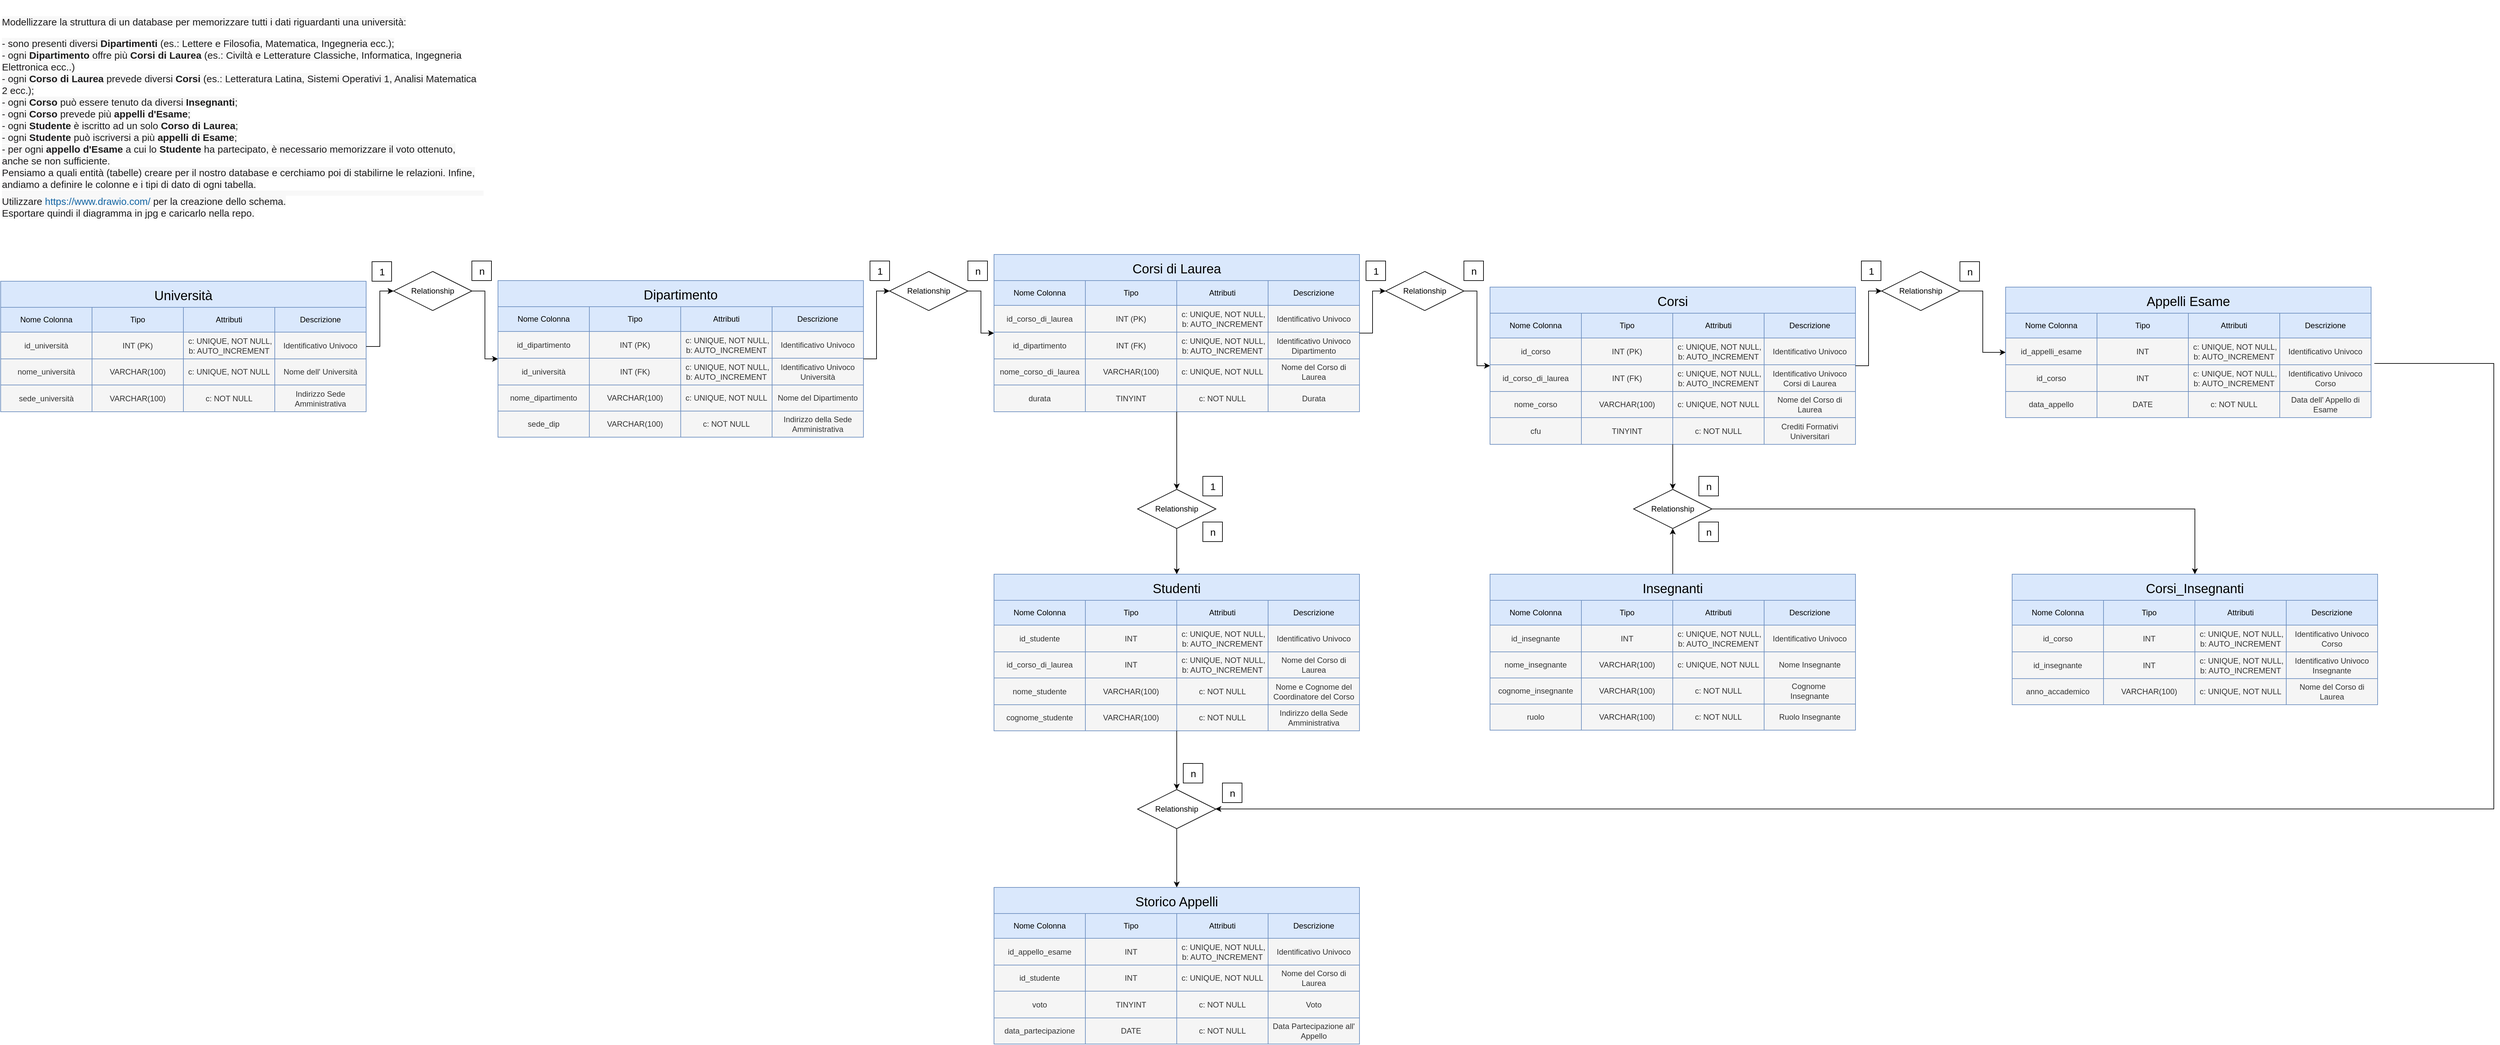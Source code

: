 <mxfile version="26.2.12">
  <diagram name="Pagina-1" id="Fqk8jw6JtVB3nmFRXbKi">
    <mxGraphModel dx="1594" dy="1994" grid="1" gridSize="10" guides="1" tooltips="1" connect="0" arrows="1" fold="1" page="1" pageScale="1" pageWidth="827" pageHeight="1169" math="0" shadow="0">
      <root>
        <mxCell id="0" />
        <mxCell id="1" parent="0" />
        <UserObject label="&lt;br&gt;&lt;span style=&quot;color: rgb(29, 28, 29); font-family: Slack-Lato, Slack-Fractions, appleLogo, sans-serif; font-size: 15px; font-style: normal; font-variant-ligatures: common-ligatures; font-variant-caps: normal; font-weight: 400; letter-spacing: normal; orphans: 2; text-indent: 0px; text-transform: none; widows: 2; word-spacing: 0px; -webkit-text-stroke-width: 0px; white-space: normal; background-color: rgb(248, 248, 248); text-decoration-thickness: initial; text-decoration-style: initial; text-decoration-color: initial; float: none; display: inline !important;&quot;&gt;Modellizzare la struttura di un database per memorizzare tutti i dati riguardanti una università:&lt;/span&gt;&lt;div&gt;&lt;br style=&quot;box-sizing: inherit; color: rgb(29, 28, 29); font-family: Slack-Lato, Slack-Fractions, appleLogo, sans-serif; font-size: 15px; font-style: normal; font-variant-ligatures: common-ligatures; font-variant-caps: normal; font-weight: 400; letter-spacing: normal; orphans: 2; text-indent: 0px; text-transform: none; widows: 2; word-spacing: 0px; -webkit-text-stroke-width: 0px; white-space: normal; background-color: rgb(248, 248, 248); text-decoration-thickness: initial; text-decoration-style: initial; text-decoration-color: initial;&quot;&gt;&lt;span style=&quot;color: rgb(29, 28, 29); font-family: Slack-Lato, Slack-Fractions, appleLogo, sans-serif; font-size: 15px; font-style: normal; font-variant-ligatures: common-ligatures; font-variant-caps: normal; font-weight: 400; letter-spacing: normal; orphans: 2; text-indent: 0px; text-transform: none; widows: 2; word-spacing: 0px; -webkit-text-stroke-width: 0px; white-space: normal; background-color: rgb(248, 248, 248); text-decoration-thickness: initial; text-decoration-style: initial; text-decoration-color: initial; float: none; display: inline !important;&quot;&gt;- sono presenti diversi&lt;span&gt;&amp;nbsp;&lt;/span&gt;&lt;/span&gt;&lt;b style=&quot;box-sizing: inherit; font-weight: 700; color: rgb(29, 28, 29); font-family: Slack-Lato, Slack-Fractions, appleLogo, sans-serif; font-size: 15px; font-style: normal; font-variant-ligatures: common-ligatures; font-variant-caps: normal; letter-spacing: normal; orphans: 2; text-indent: 0px; text-transform: none; widows: 2; word-spacing: 0px; -webkit-text-stroke-width: 0px; white-space: normal; background-color: rgb(248, 248, 248); text-decoration-thickness: initial; text-decoration-style: initial; text-decoration-color: initial;&quot; data-stringify-type=&quot;bold&quot;&gt;Dipartimenti&lt;span&gt;&amp;nbsp;&lt;/span&gt;&lt;/b&gt;&lt;span style=&quot;color: rgb(29, 28, 29); font-family: Slack-Lato, Slack-Fractions, appleLogo, sans-serif; font-size: 15px; font-style: normal; font-variant-ligatures: common-ligatures; font-variant-caps: normal; font-weight: 400; letter-spacing: normal; orphans: 2; text-indent: 0px; text-transform: none; widows: 2; word-spacing: 0px; -webkit-text-stroke-width: 0px; white-space: normal; background-color: rgb(248, 248, 248); text-decoration-thickness: initial; text-decoration-style: initial; text-decoration-color: initial; float: none; display: inline !important;&quot;&gt;(es.: Lettere e Filosofia, Matematica, Ingegneria ecc.);&lt;/span&gt;&lt;br style=&quot;box-sizing: inherit; color: rgb(29, 28, 29); font-family: Slack-Lato, Slack-Fractions, appleLogo, sans-serif; font-size: 15px; font-style: normal; font-variant-ligatures: common-ligatures; font-variant-caps: normal; font-weight: 400; letter-spacing: normal; orphans: 2; text-indent: 0px; text-transform: none; widows: 2; word-spacing: 0px; -webkit-text-stroke-width: 0px; white-space: normal; background-color: rgb(248, 248, 248); text-decoration-thickness: initial; text-decoration-style: initial; text-decoration-color: initial;&quot;&gt;&lt;span style=&quot;color: rgb(29, 28, 29); font-family: Slack-Lato, Slack-Fractions, appleLogo, sans-serif; font-size: 15px; font-style: normal; font-variant-ligatures: common-ligatures; font-variant-caps: normal; font-weight: 400; letter-spacing: normal; orphans: 2; text-indent: 0px; text-transform: none; widows: 2; word-spacing: 0px; -webkit-text-stroke-width: 0px; white-space: normal; background-color: rgb(248, 248, 248); text-decoration-thickness: initial; text-decoration-style: initial; text-decoration-color: initial; float: none; display: inline !important;&quot;&gt;- ogni&lt;span&gt;&amp;nbsp;&lt;/span&gt;&lt;/span&gt;&lt;b style=&quot;box-sizing: inherit; font-weight: 700; color: rgb(29, 28, 29); font-family: Slack-Lato, Slack-Fractions, appleLogo, sans-serif; font-size: 15px; font-style: normal; font-variant-ligatures: common-ligatures; font-variant-caps: normal; letter-spacing: normal; orphans: 2; text-indent: 0px; text-transform: none; widows: 2; word-spacing: 0px; -webkit-text-stroke-width: 0px; white-space: normal; background-color: rgb(248, 248, 248); text-decoration-thickness: initial; text-decoration-style: initial; text-decoration-color: initial;&quot; data-stringify-type=&quot;bold&quot;&gt;Dipartimento&lt;/b&gt;&lt;span style=&quot;color: rgb(29, 28, 29); font-family: Slack-Lato, Slack-Fractions, appleLogo, sans-serif; font-size: 15px; font-style: normal; font-variant-ligatures: common-ligatures; font-variant-caps: normal; font-weight: 400; letter-spacing: normal; orphans: 2; text-indent: 0px; text-transform: none; widows: 2; word-spacing: 0px; -webkit-text-stroke-width: 0px; white-space: normal; background-color: rgb(248, 248, 248); text-decoration-thickness: initial; text-decoration-style: initial; text-decoration-color: initial; float: none; display: inline !important;&quot;&gt;&lt;span&gt;&amp;nbsp;&lt;/span&gt;offre più&lt;span&gt;&amp;nbsp;&lt;/span&gt;&lt;/span&gt;&lt;b style=&quot;box-sizing: inherit; font-weight: 700; color: rgb(29, 28, 29); font-family: Slack-Lato, Slack-Fractions, appleLogo, sans-serif; font-size: 15px; font-style: normal; font-variant-ligatures: common-ligatures; font-variant-caps: normal; letter-spacing: normal; orphans: 2; text-indent: 0px; text-transform: none; widows: 2; word-spacing: 0px; -webkit-text-stroke-width: 0px; white-space: normal; background-color: rgb(248, 248, 248); text-decoration-thickness: initial; text-decoration-style: initial; text-decoration-color: initial;&quot; data-stringify-type=&quot;bold&quot;&gt;Corsi di Laurea&lt;/b&gt;&lt;span style=&quot;color: rgb(29, 28, 29); font-family: Slack-Lato, Slack-Fractions, appleLogo, sans-serif; font-size: 15px; font-style: normal; font-variant-ligatures: common-ligatures; font-variant-caps: normal; font-weight: 400; letter-spacing: normal; orphans: 2; text-indent: 0px; text-transform: none; widows: 2; word-spacing: 0px; -webkit-text-stroke-width: 0px; white-space: normal; background-color: rgb(248, 248, 248); text-decoration-thickness: initial; text-decoration-style: initial; text-decoration-color: initial; float: none; display: inline !important;&quot;&gt;&lt;span&gt;&amp;nbsp;&lt;/span&gt;(es.: Civiltà e Letterature Classiche, Informatica, Ingegneria Elettronica ecc..)&lt;/span&gt;&lt;br style=&quot;box-sizing: inherit; color: rgb(29, 28, 29); font-family: Slack-Lato, Slack-Fractions, appleLogo, sans-serif; font-size: 15px; font-style: normal; font-variant-ligatures: common-ligatures; font-variant-caps: normal; font-weight: 400; letter-spacing: normal; orphans: 2; text-indent: 0px; text-transform: none; widows: 2; word-spacing: 0px; -webkit-text-stroke-width: 0px; white-space: normal; background-color: rgb(248, 248, 248); text-decoration-thickness: initial; text-decoration-style: initial; text-decoration-color: initial;&quot;&gt;&lt;span style=&quot;color: rgb(29, 28, 29); font-family: Slack-Lato, Slack-Fractions, appleLogo, sans-serif; font-size: 15px; font-style: normal; font-variant-ligatures: common-ligatures; font-variant-caps: normal; font-weight: 400; letter-spacing: normal; orphans: 2; text-indent: 0px; text-transform: none; widows: 2; word-spacing: 0px; -webkit-text-stroke-width: 0px; white-space: normal; background-color: rgb(248, 248, 248); text-decoration-thickness: initial; text-decoration-style: initial; text-decoration-color: initial; float: none; display: inline !important;&quot;&gt;- ogni&lt;span&gt;&amp;nbsp;&lt;/span&gt;&lt;/span&gt;&lt;b style=&quot;box-sizing: inherit; font-weight: 700; color: rgb(29, 28, 29); font-family: Slack-Lato, Slack-Fractions, appleLogo, sans-serif; font-size: 15px; font-style: normal; font-variant-ligatures: common-ligatures; font-variant-caps: normal; letter-spacing: normal; orphans: 2; text-indent: 0px; text-transform: none; widows: 2; word-spacing: 0px; -webkit-text-stroke-width: 0px; white-space: normal; background-color: rgb(248, 248, 248); text-decoration-thickness: initial; text-decoration-style: initial; text-decoration-color: initial;&quot; data-stringify-type=&quot;bold&quot;&gt;Corso di Laurea&lt;/b&gt;&lt;span style=&quot;color: rgb(29, 28, 29); font-family: Slack-Lato, Slack-Fractions, appleLogo, sans-serif; font-size: 15px; font-style: normal; font-variant-ligatures: common-ligatures; font-variant-caps: normal; font-weight: 400; letter-spacing: normal; orphans: 2; text-indent: 0px; text-transform: none; widows: 2; word-spacing: 0px; -webkit-text-stroke-width: 0px; white-space: normal; background-color: rgb(248, 248, 248); text-decoration-thickness: initial; text-decoration-style: initial; text-decoration-color: initial; float: none; display: inline !important;&quot;&gt;&lt;span&gt;&amp;nbsp;&lt;/span&gt;prevede diversi&lt;span&gt;&amp;nbsp;&lt;/span&gt;&lt;/span&gt;&lt;b style=&quot;box-sizing: inherit; font-weight: 700; color: rgb(29, 28, 29); font-family: Slack-Lato, Slack-Fractions, appleLogo, sans-serif; font-size: 15px; font-style: normal; font-variant-ligatures: common-ligatures; font-variant-caps: normal; letter-spacing: normal; orphans: 2; text-indent: 0px; text-transform: none; widows: 2; word-spacing: 0px; -webkit-text-stroke-width: 0px; white-space: normal; background-color: rgb(248, 248, 248); text-decoration-thickness: initial; text-decoration-style: initial; text-decoration-color: initial;&quot; data-stringify-type=&quot;bold&quot;&gt;Corsi&lt;span&gt;&amp;nbsp;&lt;/span&gt;&lt;/b&gt;&lt;span style=&quot;color: rgb(29, 28, 29); font-family: Slack-Lato, Slack-Fractions, appleLogo, sans-serif; font-size: 15px; font-style: normal; font-variant-ligatures: common-ligatures; font-variant-caps: normal; font-weight: 400; letter-spacing: normal; orphans: 2; text-indent: 0px; text-transform: none; widows: 2; word-spacing: 0px; -webkit-text-stroke-width: 0px; white-space: normal; background-color: rgb(248, 248, 248); text-decoration-thickness: initial; text-decoration-style: initial; text-decoration-color: initial; float: none; display: inline !important;&quot;&gt;(es.: Letteratura Latina, Sistemi Operativi 1, Analisi Matematica 2 ecc.);&lt;/span&gt;&lt;br style=&quot;box-sizing: inherit; color: rgb(29, 28, 29); font-family: Slack-Lato, Slack-Fractions, appleLogo, sans-serif; font-size: 15px; font-style: normal; font-variant-ligatures: common-ligatures; font-variant-caps: normal; font-weight: 400; letter-spacing: normal; orphans: 2; text-indent: 0px; text-transform: none; widows: 2; word-spacing: 0px; -webkit-text-stroke-width: 0px; white-space: normal; background-color: rgb(248, 248, 248); text-decoration-thickness: initial; text-decoration-style: initial; text-decoration-color: initial;&quot;&gt;&lt;span style=&quot;color: rgb(29, 28, 29); font-family: Slack-Lato, Slack-Fractions, appleLogo, sans-serif; font-size: 15px; font-style: normal; font-variant-ligatures: common-ligatures; font-variant-caps: normal; font-weight: 400; letter-spacing: normal; orphans: 2; text-indent: 0px; text-transform: none; widows: 2; word-spacing: 0px; -webkit-text-stroke-width: 0px; white-space: normal; background-color: rgb(248, 248, 248); text-decoration-thickness: initial; text-decoration-style: initial; text-decoration-color: initial; float: none; display: inline !important;&quot;&gt;- ogni&lt;span&gt;&amp;nbsp;&lt;/span&gt;&lt;/span&gt;&lt;b style=&quot;box-sizing: inherit; font-weight: 700; color: rgb(29, 28, 29); font-family: Slack-Lato, Slack-Fractions, appleLogo, sans-serif; font-size: 15px; font-style: normal; font-variant-ligatures: common-ligatures; font-variant-caps: normal; letter-spacing: normal; orphans: 2; text-indent: 0px; text-transform: none; widows: 2; word-spacing: 0px; -webkit-text-stroke-width: 0px; white-space: normal; background-color: rgb(248, 248, 248); text-decoration-thickness: initial; text-decoration-style: initial; text-decoration-color: initial;&quot; data-stringify-type=&quot;bold&quot;&gt;Corso&lt;/b&gt;&lt;span style=&quot;color: rgb(29, 28, 29); font-family: Slack-Lato, Slack-Fractions, appleLogo, sans-serif; font-size: 15px; font-style: normal; font-variant-ligatures: common-ligatures; font-variant-caps: normal; font-weight: 400; letter-spacing: normal; orphans: 2; text-indent: 0px; text-transform: none; widows: 2; word-spacing: 0px; -webkit-text-stroke-width: 0px; white-space: normal; background-color: rgb(248, 248, 248); text-decoration-thickness: initial; text-decoration-style: initial; text-decoration-color: initial; float: none; display: inline !important;&quot;&gt;&lt;span&gt;&amp;nbsp;&lt;/span&gt;può essere tenuto da diversi&lt;span&gt;&amp;nbsp;&lt;/span&gt;&lt;/span&gt;&lt;b style=&quot;box-sizing: inherit; font-weight: 700; color: rgb(29, 28, 29); font-family: Slack-Lato, Slack-Fractions, appleLogo, sans-serif; font-size: 15px; font-style: normal; font-variant-ligatures: common-ligatures; font-variant-caps: normal; letter-spacing: normal; orphans: 2; text-indent: 0px; text-transform: none; widows: 2; word-spacing: 0px; -webkit-text-stroke-width: 0px; white-space: normal; background-color: rgb(248, 248, 248); text-decoration-thickness: initial; text-decoration-style: initial; text-decoration-color: initial;&quot; data-stringify-type=&quot;bold&quot;&gt;Insegnanti&lt;/b&gt;&lt;span style=&quot;color: rgb(29, 28, 29); font-family: Slack-Lato, Slack-Fractions, appleLogo, sans-serif; font-size: 15px; font-style: normal; font-variant-ligatures: common-ligatures; font-variant-caps: normal; font-weight: 400; letter-spacing: normal; orphans: 2; text-indent: 0px; text-transform: none; widows: 2; word-spacing: 0px; -webkit-text-stroke-width: 0px; white-space: normal; background-color: rgb(248, 248, 248); text-decoration-thickness: initial; text-decoration-style: initial; text-decoration-color: initial; float: none; display: inline !important;&quot;&gt;;&lt;/span&gt;&lt;br style=&quot;box-sizing: inherit; color: rgb(29, 28, 29); font-family: Slack-Lato, Slack-Fractions, appleLogo, sans-serif; font-size: 15px; font-style: normal; font-variant-ligatures: common-ligatures; font-variant-caps: normal; font-weight: 400; letter-spacing: normal; orphans: 2; text-indent: 0px; text-transform: none; widows: 2; word-spacing: 0px; -webkit-text-stroke-width: 0px; white-space: normal; background-color: rgb(248, 248, 248); text-decoration-thickness: initial; text-decoration-style: initial; text-decoration-color: initial;&quot;&gt;&lt;span style=&quot;color: rgb(29, 28, 29); font-family: Slack-Lato, Slack-Fractions, appleLogo, sans-serif; font-size: 15px; font-style: normal; font-variant-ligatures: common-ligatures; font-variant-caps: normal; font-weight: 400; letter-spacing: normal; orphans: 2; text-indent: 0px; text-transform: none; widows: 2; word-spacing: 0px; -webkit-text-stroke-width: 0px; white-space: normal; background-color: rgb(248, 248, 248); text-decoration-thickness: initial; text-decoration-style: initial; text-decoration-color: initial; float: none; display: inline !important;&quot;&gt;- ogni&lt;span&gt;&amp;nbsp;&lt;/span&gt;&lt;/span&gt;&lt;b style=&quot;box-sizing: inherit; font-weight: 700; color: rgb(29, 28, 29); font-family: Slack-Lato, Slack-Fractions, appleLogo, sans-serif; font-size: 15px; font-style: normal; font-variant-ligatures: common-ligatures; font-variant-caps: normal; letter-spacing: normal; orphans: 2; text-indent: 0px; text-transform: none; widows: 2; word-spacing: 0px; -webkit-text-stroke-width: 0px; white-space: normal; background-color: rgb(248, 248, 248); text-decoration-thickness: initial; text-decoration-style: initial; text-decoration-color: initial;&quot; data-stringify-type=&quot;bold&quot;&gt;Corso&lt;span&gt;&amp;nbsp;&lt;/span&gt;&lt;/b&gt;&lt;span style=&quot;color: rgb(29, 28, 29); font-family: Slack-Lato, Slack-Fractions, appleLogo, sans-serif; font-size: 15px; font-style: normal; font-variant-ligatures: common-ligatures; font-variant-caps: normal; font-weight: 400; letter-spacing: normal; orphans: 2; text-indent: 0px; text-transform: none; widows: 2; word-spacing: 0px; -webkit-text-stroke-width: 0px; white-space: normal; background-color: rgb(248, 248, 248); text-decoration-thickness: initial; text-decoration-style: initial; text-decoration-color: initial; float: none; display: inline !important;&quot;&gt;prevede più&lt;span&gt;&amp;nbsp;&lt;/span&gt;&lt;/span&gt;&lt;b style=&quot;box-sizing: inherit; font-weight: 700; color: rgb(29, 28, 29); font-family: Slack-Lato, Slack-Fractions, appleLogo, sans-serif; font-size: 15px; font-style: normal; font-variant-ligatures: common-ligatures; font-variant-caps: normal; letter-spacing: normal; orphans: 2; text-indent: 0px; text-transform: none; widows: 2; word-spacing: 0px; -webkit-text-stroke-width: 0px; white-space: normal; background-color: rgb(248, 248, 248); text-decoration-thickness: initial; text-decoration-style: initial; text-decoration-color: initial;&quot; data-stringify-type=&quot;bold&quot;&gt;appelli d&#39;Esame&lt;/b&gt;&lt;span style=&quot;color: rgb(29, 28, 29); font-family: Slack-Lato, Slack-Fractions, appleLogo, sans-serif; font-size: 15px; font-style: normal; font-variant-ligatures: common-ligatures; font-variant-caps: normal; font-weight: 400; letter-spacing: normal; orphans: 2; text-indent: 0px; text-transform: none; widows: 2; word-spacing: 0px; -webkit-text-stroke-width: 0px; white-space: normal; background-color: rgb(248, 248, 248); text-decoration-thickness: initial; text-decoration-style: initial; text-decoration-color: initial; float: none; display: inline !important;&quot;&gt;;&lt;/span&gt;&lt;br style=&quot;box-sizing: inherit; color: rgb(29, 28, 29); font-family: Slack-Lato, Slack-Fractions, appleLogo, sans-serif; font-size: 15px; font-style: normal; font-variant-ligatures: common-ligatures; font-variant-caps: normal; font-weight: 400; letter-spacing: normal; orphans: 2; text-indent: 0px; text-transform: none; widows: 2; word-spacing: 0px; -webkit-text-stroke-width: 0px; white-space: normal; background-color: rgb(248, 248, 248); text-decoration-thickness: initial; text-decoration-style: initial; text-decoration-color: initial;&quot;&gt;&lt;span style=&quot;color: rgb(29, 28, 29); font-family: Slack-Lato, Slack-Fractions, appleLogo, sans-serif; font-size: 15px; font-style: normal; font-variant-ligatures: common-ligatures; font-variant-caps: normal; font-weight: 400; letter-spacing: normal; orphans: 2; text-indent: 0px; text-transform: none; widows: 2; word-spacing: 0px; -webkit-text-stroke-width: 0px; white-space: normal; background-color: rgb(248, 248, 248); text-decoration-thickness: initial; text-decoration-style: initial; text-decoration-color: initial; float: none; display: inline !important;&quot;&gt;- ogni&lt;span&gt;&amp;nbsp;&lt;/span&gt;&lt;/span&gt;&lt;b style=&quot;box-sizing: inherit; font-weight: 700; color: rgb(29, 28, 29); font-family: Slack-Lato, Slack-Fractions, appleLogo, sans-serif; font-size: 15px; font-style: normal; font-variant-ligatures: common-ligatures; font-variant-caps: normal; letter-spacing: normal; orphans: 2; text-indent: 0px; text-transform: none; widows: 2; word-spacing: 0px; -webkit-text-stroke-width: 0px; white-space: normal; background-color: rgb(248, 248, 248); text-decoration-thickness: initial; text-decoration-style: initial; text-decoration-color: initial;&quot; data-stringify-type=&quot;bold&quot;&gt;Studente&lt;span&gt;&amp;nbsp;&lt;/span&gt;&lt;/b&gt;&lt;span style=&quot;color: rgb(29, 28, 29); font-family: Slack-Lato, Slack-Fractions, appleLogo, sans-serif; font-size: 15px; font-style: normal; font-variant-ligatures: common-ligatures; font-variant-caps: normal; font-weight: 400; letter-spacing: normal; orphans: 2; text-indent: 0px; text-transform: none; widows: 2; word-spacing: 0px; -webkit-text-stroke-width: 0px; white-space: normal; background-color: rgb(248, 248, 248); text-decoration-thickness: initial; text-decoration-style: initial; text-decoration-color: initial; float: none; display: inline !important;&quot;&gt;è iscritto ad un solo&lt;span&gt;&amp;nbsp;&lt;/span&gt;&lt;/span&gt;&lt;b style=&quot;box-sizing: inherit; font-weight: 700; color: rgb(29, 28, 29); font-family: Slack-Lato, Slack-Fractions, appleLogo, sans-serif; font-size: 15px; font-style: normal; font-variant-ligatures: common-ligatures; font-variant-caps: normal; letter-spacing: normal; orphans: 2; text-indent: 0px; text-transform: none; widows: 2; word-spacing: 0px; -webkit-text-stroke-width: 0px; white-space: normal; background-color: rgb(248, 248, 248); text-decoration-thickness: initial; text-decoration-style: initial; text-decoration-color: initial;&quot; data-stringify-type=&quot;bold&quot;&gt;Corso di Laurea&lt;/b&gt;&lt;span style=&quot;color: rgb(29, 28, 29); font-family: Slack-Lato, Slack-Fractions, appleLogo, sans-serif; font-size: 15px; font-style: normal; font-variant-ligatures: common-ligatures; font-variant-caps: normal; font-weight: 400; letter-spacing: normal; orphans: 2; text-indent: 0px; text-transform: none; widows: 2; word-spacing: 0px; -webkit-text-stroke-width: 0px; white-space: normal; background-color: rgb(248, 248, 248); text-decoration-thickness: initial; text-decoration-style: initial; text-decoration-color: initial; float: none; display: inline !important;&quot;&gt;;&lt;/span&gt;&lt;br style=&quot;box-sizing: inherit; color: rgb(29, 28, 29); font-family: Slack-Lato, Slack-Fractions, appleLogo, sans-serif; font-size: 15px; font-style: normal; font-variant-ligatures: common-ligatures; font-variant-caps: normal; font-weight: 400; letter-spacing: normal; orphans: 2; text-indent: 0px; text-transform: none; widows: 2; word-spacing: 0px; -webkit-text-stroke-width: 0px; white-space: normal; background-color: rgb(248, 248, 248); text-decoration-thickness: initial; text-decoration-style: initial; text-decoration-color: initial;&quot;&gt;&lt;span style=&quot;color: rgb(29, 28, 29); font-family: Slack-Lato, Slack-Fractions, appleLogo, sans-serif; font-size: 15px; font-style: normal; font-variant-ligatures: common-ligatures; font-variant-caps: normal; font-weight: 400; letter-spacing: normal; orphans: 2; text-indent: 0px; text-transform: none; widows: 2; word-spacing: 0px; -webkit-text-stroke-width: 0px; white-space: normal; background-color: rgb(248, 248, 248); text-decoration-thickness: initial; text-decoration-style: initial; text-decoration-color: initial; float: none; display: inline !important;&quot;&gt;- ogni&lt;span&gt;&amp;nbsp;&lt;/span&gt;&lt;/span&gt;&lt;b style=&quot;box-sizing: inherit; font-weight: 700; color: rgb(29, 28, 29); font-family: Slack-Lato, Slack-Fractions, appleLogo, sans-serif; font-size: 15px; font-style: normal; font-variant-ligatures: common-ligatures; font-variant-caps: normal; letter-spacing: normal; orphans: 2; text-indent: 0px; text-transform: none; widows: 2; word-spacing: 0px; -webkit-text-stroke-width: 0px; white-space: normal; background-color: rgb(248, 248, 248); text-decoration-thickness: initial; text-decoration-style: initial; text-decoration-color: initial;&quot; data-stringify-type=&quot;bold&quot;&gt;Studente&lt;span&gt;&amp;nbsp;&lt;/span&gt;&lt;/b&gt;&lt;span style=&quot;color: rgb(29, 28, 29); font-family: Slack-Lato, Slack-Fractions, appleLogo, sans-serif; font-size: 15px; font-style: normal; font-variant-ligatures: common-ligatures; font-variant-caps: normal; font-weight: 400; letter-spacing: normal; orphans: 2; text-indent: 0px; text-transform: none; widows: 2; word-spacing: 0px; -webkit-text-stroke-width: 0px; white-space: normal; background-color: rgb(248, 248, 248); text-decoration-thickness: initial; text-decoration-style: initial; text-decoration-color: initial; float: none; display: inline !important;&quot;&gt;può iscriversi a più&lt;span&gt;&amp;nbsp;&lt;/span&gt;&lt;/span&gt;&lt;b style=&quot;box-sizing: inherit; font-weight: 700; color: rgb(29, 28, 29); font-family: Slack-Lato, Slack-Fractions, appleLogo, sans-serif; font-size: 15px; font-style: normal; font-variant-ligatures: common-ligatures; font-variant-caps: normal; letter-spacing: normal; orphans: 2; text-indent: 0px; text-transform: none; widows: 2; word-spacing: 0px; -webkit-text-stroke-width: 0px; white-space: normal; background-color: rgb(248, 248, 248); text-decoration-thickness: initial; text-decoration-style: initial; text-decoration-color: initial;&quot; data-stringify-type=&quot;bold&quot;&gt;appelli di Esame&lt;/b&gt;&lt;span style=&quot;color: rgb(29, 28, 29); font-family: Slack-Lato, Slack-Fractions, appleLogo, sans-serif; font-size: 15px; font-style: normal; font-variant-ligatures: common-ligatures; font-variant-caps: normal; font-weight: 400; letter-spacing: normal; orphans: 2; text-indent: 0px; text-transform: none; widows: 2; word-spacing: 0px; -webkit-text-stroke-width: 0px; white-space: normal; background-color: rgb(248, 248, 248); text-decoration-thickness: initial; text-decoration-style: initial; text-decoration-color: initial; float: none; display: inline !important;&quot;&gt;;&lt;/span&gt;&lt;br style=&quot;box-sizing: inherit; color: rgb(29, 28, 29); font-family: Slack-Lato, Slack-Fractions, appleLogo, sans-serif; font-size: 15px; font-style: normal; font-variant-ligatures: common-ligatures; font-variant-caps: normal; font-weight: 400; letter-spacing: normal; orphans: 2; text-indent: 0px; text-transform: none; widows: 2; word-spacing: 0px; -webkit-text-stroke-width: 0px; white-space: normal; background-color: rgb(248, 248, 248); text-decoration-thickness: initial; text-decoration-style: initial; text-decoration-color: initial;&quot;&gt;&lt;span style=&quot;color: rgb(29, 28, 29); font-family: Slack-Lato, Slack-Fractions, appleLogo, sans-serif; font-size: 15px; font-style: normal; font-variant-ligatures: common-ligatures; font-variant-caps: normal; font-weight: 400; letter-spacing: normal; orphans: 2; text-indent: 0px; text-transform: none; widows: 2; word-spacing: 0px; -webkit-text-stroke-width: 0px; white-space: normal; background-color: rgb(248, 248, 248); text-decoration-thickness: initial; text-decoration-style: initial; text-decoration-color: initial; float: none; display: inline !important;&quot;&gt;- per ogni&lt;span&gt;&amp;nbsp;&lt;/span&gt;&lt;/span&gt;&lt;b style=&quot;box-sizing: inherit; font-weight: 700; color: rgb(29, 28, 29); font-family: Slack-Lato, Slack-Fractions, appleLogo, sans-serif; font-size: 15px; font-style: normal; font-variant-ligatures: common-ligatures; font-variant-caps: normal; letter-spacing: normal; orphans: 2; text-indent: 0px; text-transform: none; widows: 2; word-spacing: 0px; -webkit-text-stroke-width: 0px; white-space: normal; background-color: rgb(248, 248, 248); text-decoration-thickness: initial; text-decoration-style: initial; text-decoration-color: initial;&quot; data-stringify-type=&quot;bold&quot;&gt;appello d&#39;Esame&lt;/b&gt;&lt;span style=&quot;color: rgb(29, 28, 29); font-family: Slack-Lato, Slack-Fractions, appleLogo, sans-serif; font-size: 15px; font-style: normal; font-variant-ligatures: common-ligatures; font-variant-caps: normal; font-weight: 400; letter-spacing: normal; orphans: 2; text-indent: 0px; text-transform: none; widows: 2; word-spacing: 0px; -webkit-text-stroke-width: 0px; white-space: normal; background-color: rgb(248, 248, 248); text-decoration-thickness: initial; text-decoration-style: initial; text-decoration-color: initial; float: none; display: inline !important;&quot;&gt;&lt;span&gt;&amp;nbsp;&lt;/span&gt;a cui lo&lt;span&gt;&amp;nbsp;&lt;/span&gt;&lt;/span&gt;&lt;b style=&quot;box-sizing: inherit; font-weight: 700; color: rgb(29, 28, 29); font-family: Slack-Lato, Slack-Fractions, appleLogo, sans-serif; font-size: 15px; font-style: normal; font-variant-ligatures: common-ligatures; font-variant-caps: normal; letter-spacing: normal; orphans: 2; text-indent: 0px; text-transform: none; widows: 2; word-spacing: 0px; -webkit-text-stroke-width: 0px; white-space: normal; background-color: rgb(248, 248, 248); text-decoration-thickness: initial; text-decoration-style: initial; text-decoration-color: initial;&quot; data-stringify-type=&quot;bold&quot;&gt;Studente&lt;/b&gt;&lt;span style=&quot;color: rgb(29, 28, 29); font-family: Slack-Lato, Slack-Fractions, appleLogo, sans-serif; font-size: 15px; font-style: normal; font-variant-ligatures: common-ligatures; font-variant-caps: normal; font-weight: 400; letter-spacing: normal; orphans: 2; text-indent: 0px; text-transform: none; widows: 2; word-spacing: 0px; -webkit-text-stroke-width: 0px; white-space: normal; background-color: rgb(248, 248, 248); text-decoration-thickness: initial; text-decoration-style: initial; text-decoration-color: initial; float: none; display: inline !important;&quot;&gt;&lt;span&gt;&amp;nbsp;&lt;/span&gt;ha partecipato, è necessario memorizzare il voto ottenuto, anche se non sufficiente.&lt;/span&gt;&lt;br style=&quot;box-sizing: inherit; color: rgb(29, 28, 29); font-family: Slack-Lato, Slack-Fractions, appleLogo, sans-serif; font-size: 15px; font-style: normal; font-variant-ligatures: common-ligatures; font-variant-caps: normal; font-weight: 400; letter-spacing: normal; orphans: 2; text-indent: 0px; text-transform: none; widows: 2; word-spacing: 0px; -webkit-text-stroke-width: 0px; white-space: normal; background-color: rgb(248, 248, 248); text-decoration-thickness: initial; text-decoration-style: initial; text-decoration-color: initial;&quot;&gt;&lt;span style=&quot;color: rgb(29, 28, 29); font-family: Slack-Lato, Slack-Fractions, appleLogo, sans-serif; font-size: 15px; font-style: normal; font-variant-ligatures: common-ligatures; font-variant-caps: normal; font-weight: 400; letter-spacing: normal; orphans: 2; text-indent: 0px; text-transform: none; widows: 2; word-spacing: 0px; -webkit-text-stroke-width: 0px; white-space: normal; background-color: rgb(248, 248, 248); text-decoration-thickness: initial; text-decoration-style: initial; text-decoration-color: initial; float: none; display: inline !important;&quot;&gt;Pensiamo a quali entità (tabelle) creare per il nostro database e cerchiamo poi di stabilirne le relazioni. Infine, andiamo a definire le colonne e i tipi di dato di ogni tabella.&lt;/span&gt;&lt;span style=&quot;box-sizing: inherit; height: 8px; display: block; color: rgb(29, 28, 29); font-family: Slack-Lato, Slack-Fractions, appleLogo, sans-serif; font-size: 15px; font-style: normal; font-variant-ligatures: common-ligatures; font-variant-caps: normal; font-weight: 400; letter-spacing: normal; orphans: 2; text-indent: 0px; text-transform: none; widows: 2; word-spacing: 0px; -webkit-text-stroke-width: 0px; white-space: normal; background-color: rgb(248, 248, 248); text-decoration-thickness: initial; text-decoration-style: initial; text-decoration-color: initial;&quot; data-stringify-type=&quot;paragraph-break&quot; class=&quot;c-mrkdwn__br&quot; aria-label=&quot;&quot;&gt;&lt;/span&gt;&lt;span style=&quot;color: rgb(29, 28, 29); font-family: Slack-Lato, Slack-Fractions, appleLogo, sans-serif; font-size: 15px; font-style: normal; font-variant-ligatures: common-ligatures; font-variant-caps: normal; font-weight: 400; letter-spacing: normal; orphans: 2; text-indent: 0px; text-transform: none; widows: 2; word-spacing: 0px; -webkit-text-stroke-width: 0px; white-space: normal; background-color: rgb(248, 248, 248); text-decoration-thickness: initial; text-decoration-style: initial; text-decoration-color: initial; float: none; display: inline !important;&quot;&gt;Utilizzare&lt;span&gt;&amp;nbsp;&lt;/span&gt;&lt;/span&gt;&lt;a style=&quot;box-sizing: inherit; color: rgb(18, 100, 163); text-decoration: none; font-family: Slack-Lato, Slack-Fractions, appleLogo, sans-serif; font-size: 15px; font-style: normal; font-variant-ligatures: common-ligatures; font-variant-caps: normal; font-weight: 400; letter-spacing: normal; orphans: 2; text-indent: 0px; text-transform: none; widows: 2; word-spacing: 0px; -webkit-text-stroke-width: 0px; white-space: normal; background-color: rgb(248, 248, 248);&quot; rel=&quot;noopener noreferrer&quot; href=&quot;https://www.drawio.com/&quot; data-sk=&quot;tooltip_parent&quot; data-stringify-link=&quot;https://www.drawio.com/&quot; class=&quot;c-link&quot; target=&quot;_blank&quot;&gt;https://www.drawio.com/&lt;/a&gt;&lt;span style=&quot;color: rgb(29, 28, 29); font-family: Slack-Lato, Slack-Fractions, appleLogo, sans-serif; font-size: 15px; font-style: normal; font-variant-ligatures: common-ligatures; font-variant-caps: normal; font-weight: 400; letter-spacing: normal; orphans: 2; text-indent: 0px; text-transform: none; widows: 2; word-spacing: 0px; -webkit-text-stroke-width: 0px; white-space: normal; background-color: rgb(248, 248, 248); text-decoration-thickness: initial; text-decoration-style: initial; text-decoration-color: initial; float: none; display: inline !important;&quot;&gt;&lt;span&gt;&amp;nbsp;&lt;/span&gt;per la creazione dello schema.&lt;/span&gt;&lt;br style=&quot;box-sizing: inherit; color: rgb(29, 28, 29); font-family: Slack-Lato, Slack-Fractions, appleLogo, sans-serif; font-size: 15px; font-style: normal; font-variant-ligatures: common-ligatures; font-variant-caps: normal; font-weight: 400; letter-spacing: normal; orphans: 2; text-indent: 0px; text-transform: none; widows: 2; word-spacing: 0px; -webkit-text-stroke-width: 0px; white-space: normal; background-color: rgb(248, 248, 248); text-decoration-thickness: initial; text-decoration-style: initial; text-decoration-color: initial;&quot;&gt;&lt;span style=&quot;color: rgb(29, 28, 29); font-family: Slack-Lato, Slack-Fractions, appleLogo, sans-serif; font-size: 15px; font-style: normal; font-variant-ligatures: common-ligatures; font-variant-caps: normal; font-weight: 400; letter-spacing: normal; orphans: 2; text-indent: 0px; text-transform: none; widows: 2; word-spacing: 0px; -webkit-text-stroke-width: 0px; white-space: normal; background-color: rgb(248, 248, 248); text-decoration-thickness: initial; text-decoration-style: initial; text-decoration-color: initial; float: none; display: inline !important;&quot;&gt;Esportare quindi il diagramma in jpg e caricarlo nella repo.&lt;/span&gt;&lt;br&gt;&lt;br&gt;&lt;/div&gt;" link="&#xa;&lt;span style=&quot;color: rgb(29, 28, 29); font-family: Slack-Lato, Slack-Fractions, appleLogo, sans-serif; font-size: 15px; font-style: normal; font-variant-ligatures: common-ligatures; font-variant-caps: normal; font-weight: 400; letter-spacing: normal; orphans: 2; text-align: left; text-indent: 0px; text-transform: none; widows: 2; word-spacing: 0px; -webkit-text-stroke-width: 0px; white-space: normal; background-color: rgb(248, 248, 248); text-decoration-thickness: initial; text-decoration-style: initial; text-decoration-color: initial; display: inline !important; float: none;&quot;&gt;Modellizzare la struttura di un database per memorizzare tutti i dati riguardanti una università:&lt;/span&gt;&lt;br style=&quot;box-sizing: inherit; color: rgb(29, 28, 29); font-family: Slack-Lato, Slack-Fractions, appleLogo, sans-serif; font-size: 15px; font-style: normal; font-variant-ligatures: common-ligatures; font-variant-caps: normal; font-weight: 400; letter-spacing: normal; orphans: 2; text-align: left; text-indent: 0px; text-transform: none; widows: 2; word-spacing: 0px; -webkit-text-stroke-width: 0px; white-space: normal; background-color: rgb(248, 248, 248); text-decoration-thickness: initial; text-decoration-style: initial; text-decoration-color: initial;&quot;&gt;&lt;span style=&quot;color: rgb(29, 28, 29); font-family: Slack-Lato, Slack-Fractions, appleLogo, sans-serif; font-size: 15px; font-style: normal; font-variant-ligatures: common-ligatures; font-variant-caps: normal; font-weight: 400; letter-spacing: normal; orphans: 2; text-align: left; text-indent: 0px; text-transform: none; widows: 2; word-spacing: 0px; -webkit-text-stroke-width: 0px; white-space: normal; background-color: rgb(248, 248, 248); text-decoration-thickness: initial; text-decoration-style: initial; text-decoration-color: initial; display: inline !important; float: none;&quot;&gt;- sono presenti diversi&lt;span&gt;&amp;nbsp;&lt;/span&gt;&lt;/span&gt;&lt;b style=&quot;box-sizing: inherit; font-weight: 700; color: rgb(29, 28, 29); font-family: Slack-Lato, Slack-Fractions, appleLogo, sans-serif; font-size: 15px; font-style: normal; font-variant-ligatures: common-ligatures; font-variant-caps: normal; letter-spacing: normal; orphans: 2; text-align: left; text-indent: 0px; text-transform: none; widows: 2; word-spacing: 0px; -webkit-text-stroke-width: 0px; white-space: normal; background-color: rgb(248, 248, 248); text-decoration-thickness: initial; text-decoration-style: initial; text-decoration-color: initial;&quot; data-stringify-type=&quot;bold&quot;&gt;Dipartimenti&lt;span&gt;&amp;nbsp;&lt;/span&gt;&lt;/b&gt;&lt;span style=&quot;color: rgb(29, 28, 29); font-family: Slack-Lato, Slack-Fractions, appleLogo, sans-serif; font-size: 15px; font-style: normal; font-variant-ligatures: common-ligatures; font-variant-caps: normal; font-weight: 400; letter-spacing: normal; orphans: 2; text-align: left; text-indent: 0px; text-transform: none; widows: 2; word-spacing: 0px; -webkit-text-stroke-width: 0px; white-space: normal; background-color: rgb(248, 248, 248); text-decoration-thickness: initial; text-decoration-style: initial; text-decoration-color: initial; display: inline !important; float: none;&quot;&gt;(es.: Lettere e Filosofia, Matematica, Ingegneria ecc.);&lt;/span&gt;&lt;br style=&quot;box-sizing: inherit; color: rgb(29, 28, 29); font-family: Slack-Lato, Slack-Fractions, appleLogo, sans-serif; font-size: 15px; font-style: normal; font-variant-ligatures: common-ligatures; font-variant-caps: normal; font-weight: 400; letter-spacing: normal; orphans: 2; text-align: left; text-indent: 0px; text-transform: none; widows: 2; word-spacing: 0px; -webkit-text-stroke-width: 0px; white-space: normal; background-color: rgb(248, 248, 248); text-decoration-thickness: initial; text-decoration-style: initial; text-decoration-color: initial;&quot;&gt;&lt;span style=&quot;color: rgb(29, 28, 29); font-family: Slack-Lato, Slack-Fractions, appleLogo, sans-serif; font-size: 15px; font-style: normal; font-variant-ligatures: common-ligatures; font-variant-caps: normal; font-weight: 400; letter-spacing: normal; orphans: 2; text-align: left; text-indent: 0px; text-transform: none; widows: 2; word-spacing: 0px; -webkit-text-stroke-width: 0px; white-space: normal; background-color: rgb(248, 248, 248); text-decoration-thickness: initial; text-decoration-style: initial; text-decoration-color: initial; display: inline !important; float: none;&quot;&gt;- ogni&lt;span&gt;&amp;nbsp;&lt;/span&gt;&lt;/span&gt;&lt;b style=&quot;box-sizing: inherit; font-weight: 700; color: rgb(29, 28, 29); font-family: Slack-Lato, Slack-Fractions, appleLogo, sans-serif; font-size: 15px; font-style: normal; font-variant-ligatures: common-ligatures; font-variant-caps: normal; letter-spacing: normal; orphans: 2; text-align: left; text-indent: 0px; text-transform: none; widows: 2; word-spacing: 0px; -webkit-text-stroke-width: 0px; white-space: normal; background-color: rgb(248, 248, 248); text-decoration-thickness: initial; text-decoration-style: initial; text-decoration-color: initial;&quot; data-stringify-type=&quot;bold&quot;&gt;Dipartimento&lt;/b&gt;&lt;span style=&quot;color: rgb(29, 28, 29); font-family: Slack-Lato, Slack-Fractions, appleLogo, sans-serif; font-size: 15px; font-style: normal; font-variant-ligatures: common-ligatures; font-variant-caps: normal; font-weight: 400; letter-spacing: normal; orphans: 2; text-align: left; text-indent: 0px; text-transform: none; widows: 2; word-spacing: 0px; -webkit-text-stroke-width: 0px; white-space: normal; background-color: rgb(248, 248, 248); text-decoration-thickness: initial; text-decoration-style: initial; text-decoration-color: initial; display: inline !important; float: none;&quot;&gt;&lt;span&gt;&amp;nbsp;&lt;/span&gt;offre più&lt;span&gt;&amp;nbsp;&lt;/span&gt;&lt;/span&gt;&lt;b style=&quot;box-sizing: inherit; font-weight: 700; color: rgb(29, 28, 29); font-family: Slack-Lato, Slack-Fractions, appleLogo, sans-serif; font-size: 15px; font-style: normal; font-variant-ligatures: common-ligatures; font-variant-caps: normal; letter-spacing: normal; orphans: 2; text-align: left; text-indent: 0px; text-transform: none; widows: 2; word-spacing: 0px; -webkit-text-stroke-width: 0px; white-space: normal; background-color: rgb(248, 248, 248); text-decoration-thickness: initial; text-decoration-style: initial; text-decoration-color: initial;&quot; data-stringify-type=&quot;bold&quot;&gt;Corsi di Laurea&lt;/b&gt;&lt;span style=&quot;color: rgb(29, 28, 29); font-family: Slack-Lato, Slack-Fractions, appleLogo, sans-serif; font-size: 15px; font-style: normal; font-variant-ligatures: common-ligatures; font-variant-caps: normal; font-weight: 400; letter-spacing: normal; orphans: 2; text-align: left; text-indent: 0px; text-transform: none; widows: 2; word-spacing: 0px; -webkit-text-stroke-width: 0px; white-space: normal; background-color: rgb(248, 248, 248); text-decoration-thickness: initial; text-decoration-style: initial; text-decoration-color: initial; display: inline !important; float: none;&quot;&gt;&lt;span&gt;&amp;nbsp;&lt;/span&gt;(es.: Civiltà e Letterature Classiche, Informatica, Ingegneria Elettronica ecc..)&lt;/span&gt;&lt;br style=&quot;box-sizing: inherit; color: rgb(29, 28, 29); font-family: Slack-Lato, Slack-Fractions, appleLogo, sans-serif; font-size: 15px; font-style: normal; font-variant-ligatures: common-ligatures; font-variant-caps: normal; font-weight: 400; letter-spacing: normal; orphans: 2; text-align: left; text-indent: 0px; text-transform: none; widows: 2; word-spacing: 0px; -webkit-text-stroke-width: 0px; white-space: normal; background-color: rgb(248, 248, 248); text-decoration-thickness: initial; text-decoration-style: initial; text-decoration-color: initial;&quot;&gt;&lt;span style=&quot;color: rgb(29, 28, 29); font-family: Slack-Lato, Slack-Fractions, appleLogo, sans-serif; font-size: 15px; font-style: normal; font-variant-ligatures: common-ligatures; font-variant-caps: normal; font-weight: 400; letter-spacing: normal; orphans: 2; text-align: left; text-indent: 0px; text-transform: none; widows: 2; word-spacing: 0px; -webkit-text-stroke-width: 0px; white-space: normal; background-color: rgb(248, 248, 248); text-decoration-thickness: initial; text-decoration-style: initial; text-decoration-color: initial; display: inline !important; float: none;&quot;&gt;- ogni&lt;span&gt;&amp;nbsp;&lt;/span&gt;&lt;/span&gt;&lt;b style=&quot;box-sizing: inherit; font-weight: 700; color: rgb(29, 28, 29); font-family: Slack-Lato, Slack-Fractions, appleLogo, sans-serif; font-size: 15px; font-style: normal; font-variant-ligatures: common-ligatures; font-variant-caps: normal; letter-spacing: normal; orphans: 2; text-align: left; text-indent: 0px; text-transform: none; widows: 2; word-spacing: 0px; -webkit-text-stroke-width: 0px; white-space: normal; background-color: rgb(248, 248, 248); text-decoration-thickness: initial; text-decoration-style: initial; text-decoration-color: initial;&quot; data-stringify-type=&quot;bold&quot;&gt;Corso di Laurea&lt;/b&gt;&lt;span style=&quot;color: rgb(29, 28, 29); font-family: Slack-Lato, Slack-Fractions, appleLogo, sans-serif; font-size: 15px; font-style: normal; font-variant-ligatures: common-ligatures; font-variant-caps: normal; font-weight: 400; letter-spacing: normal; orphans: 2; text-align: left; text-indent: 0px; text-transform: none; widows: 2; word-spacing: 0px; -webkit-text-stroke-width: 0px; white-space: normal; background-color: rgb(248, 248, 248); text-decoration-thickness: initial; text-decoration-style: initial; text-decoration-color: initial; display: inline !important; float: none;&quot;&gt;&lt;span&gt;&amp;nbsp;&lt;/span&gt;prevede diversi&lt;span&gt;&amp;nbsp;&lt;/span&gt;&lt;/span&gt;&lt;b style=&quot;box-sizing: inherit; font-weight: 700; color: rgb(29, 28, 29); font-family: Slack-Lato, Slack-Fractions, appleLogo, sans-serif; font-size: 15px; font-style: normal; font-variant-ligatures: common-ligatures; font-variant-caps: normal; letter-spacing: normal; orphans: 2; text-align: left; text-indent: 0px; text-transform: none; widows: 2; word-spacing: 0px; -webkit-text-stroke-width: 0px; white-space: normal; background-color: rgb(248, 248, 248); text-decoration-thickness: initial; text-decoration-style: initial; text-decoration-color: initial;&quot; data-stringify-type=&quot;bold&quot;&gt;Corsi&lt;span&gt;&amp;nbsp;&lt;/span&gt;&lt;/b&gt;&lt;span style=&quot;color: rgb(29, 28, 29); font-family: Slack-Lato, Slack-Fractions, appleLogo, sans-serif; font-size: 15px; font-style: normal; font-variant-ligatures: common-ligatures; font-variant-caps: normal; font-weight: 400; letter-spacing: normal; orphans: 2; text-align: left; text-indent: 0px; text-transform: none; widows: 2; word-spacing: 0px; -webkit-text-stroke-width: 0px; white-space: normal; background-color: rgb(248, 248, 248); text-decoration-thickness: initial; text-decoration-style: initial; text-decoration-color: initial; display: inline !important; float: none;&quot;&gt;(es.: Letteratura Latina, Sistemi Operativi 1, Analisi Matematica 2 ecc.);&lt;/span&gt;&lt;br style=&quot;box-sizing: inherit; color: rgb(29, 28, 29); font-family: Slack-Lato, Slack-Fractions, appleLogo, sans-serif; font-size: 15px; font-style: normal; font-variant-ligatures: common-ligatures; font-variant-caps: normal; font-weight: 400; letter-spacing: normal; orphans: 2; text-align: left; text-indent: 0px; text-transform: none; widows: 2; word-spacing: 0px; -webkit-text-stroke-width: 0px; white-space: normal; background-color: rgb(248, 248, 248); text-decoration-thickness: initial; text-decoration-style: initial; text-decoration-color: initial;&quot;&gt;&lt;span style=&quot;color: rgb(29, 28, 29); font-family: Slack-Lato, Slack-Fractions, appleLogo, sans-serif; font-size: 15px; font-style: normal; font-variant-ligatures: common-ligatures; font-variant-caps: normal; font-weight: 400; letter-spacing: normal; orphans: 2; text-align: left; text-indent: 0px; text-transform: none; widows: 2; word-spacing: 0px; -webkit-text-stroke-width: 0px; white-space: normal; background-color: rgb(248, 248, 248); text-decoration-thickness: initial; text-decoration-style: initial; text-decoration-color: initial; display: inline !important; float: none;&quot;&gt;- ogni&lt;span&gt;&amp;nbsp;&lt;/span&gt;&lt;/span&gt;&lt;b style=&quot;box-sizing: inherit; font-weight: 700; color: rgb(29, 28, 29); font-family: Slack-Lato, Slack-Fractions, appleLogo, sans-serif; font-size: 15px; font-style: normal; font-variant-ligatures: common-ligatures; font-variant-caps: normal; letter-spacing: normal; orphans: 2; text-align: left; text-indent: 0px; text-transform: none; widows: 2; word-spacing: 0px; -webkit-text-stroke-width: 0px; white-space: normal; background-color: rgb(248, 248, 248); text-decoration-thickness: initial; text-decoration-style: initial; text-decoration-color: initial;&quot; data-stringify-type=&quot;bold&quot;&gt;Corso&lt;/b&gt;&lt;span style=&quot;color: rgb(29, 28, 29); font-family: Slack-Lato, Slack-Fractions, appleLogo, sans-serif; font-size: 15px; font-style: normal; font-variant-ligatures: common-ligatures; font-variant-caps: normal; font-weight: 400; letter-spacing: normal; orphans: 2; text-align: left; text-indent: 0px; text-transform: none; widows: 2; word-spacing: 0px; -webkit-text-stroke-width: 0px; white-space: normal; background-color: rgb(248, 248, 248); text-decoration-thickness: initial; text-decoration-style: initial; text-decoration-color: initial; display: inline !important; float: none;&quot;&gt;&lt;span&gt;&amp;nbsp;&lt;/span&gt;può essere tenuto da diversi&lt;span&gt;&amp;nbsp;&lt;/span&gt;&lt;/span&gt;&lt;b style=&quot;box-sizing: inherit; font-weight: 700; color: rgb(29, 28, 29); font-family: Slack-Lato, Slack-Fractions, appleLogo, sans-serif; font-size: 15px; font-style: normal; font-variant-ligatures: common-ligatures; font-variant-caps: normal; letter-spacing: normal; orphans: 2; text-align: left; text-indent: 0px; text-transform: none; widows: 2; word-spacing: 0px; -webkit-text-stroke-width: 0px; white-space: normal; background-color: rgb(248, 248, 248); text-decoration-thickness: initial; text-decoration-style: initial; text-decoration-color: initial;&quot; data-stringify-type=&quot;bold&quot;&gt;Insegnanti&lt;/b&gt;&lt;span style=&quot;color: rgb(29, 28, 29); font-family: Slack-Lato, Slack-Fractions, appleLogo, sans-serif; font-size: 15px; font-style: normal; font-variant-ligatures: common-ligatures; font-variant-caps: normal; font-weight: 400; letter-spacing: normal; orphans: 2; text-align: left; text-indent: 0px; text-transform: none; widows: 2; word-spacing: 0px; -webkit-text-stroke-width: 0px; white-space: normal; background-color: rgb(248, 248, 248); text-decoration-thickness: initial; text-decoration-style: initial; text-decoration-color: initial; display: inline !important; float: none;&quot;&gt;;&lt;/span&gt;&lt;br style=&quot;box-sizing: inherit; color: rgb(29, 28, 29); font-family: Slack-Lato, Slack-Fractions, appleLogo, sans-serif; font-size: 15px; font-style: normal; font-variant-ligatures: common-ligatures; font-variant-caps: normal; font-weight: 400; letter-spacing: normal; orphans: 2; text-align: left; text-indent: 0px; text-transform: none; widows: 2; word-spacing: 0px; -webkit-text-stroke-width: 0px; white-space: normal; background-color: rgb(248, 248, 248); text-decoration-thickness: initial; text-decoration-style: initial; text-decoration-color: initial;&quot;&gt;&lt;span style=&quot;color: rgb(29, 28, 29); font-family: Slack-Lato, Slack-Fractions, appleLogo, sans-serif; font-size: 15px; font-style: normal; font-variant-ligatures: common-ligatures; font-variant-caps: normal; font-weight: 400; letter-spacing: normal; orphans: 2; text-align: left; text-indent: 0px; text-transform: none; widows: 2; word-spacing: 0px; -webkit-text-stroke-width: 0px; white-space: normal; background-color: rgb(248, 248, 248); text-decoration-thickness: initial; text-decoration-style: initial; text-decoration-color: initial; display: inline !important; float: none;&quot;&gt;- ogni&lt;span&gt;&amp;nbsp;&lt;/span&gt;&lt;/span&gt;&lt;b style=&quot;box-sizing: inherit; font-weight: 700; color: rgb(29, 28, 29); font-family: Slack-Lato, Slack-Fractions, appleLogo, sans-serif; font-size: 15px; font-style: normal; font-variant-ligatures: common-ligatures; font-variant-caps: normal; letter-spacing: normal; orphans: 2; text-align: left; text-indent: 0px; text-transform: none; widows: 2; word-spacing: 0px; -webkit-text-stroke-width: 0px; white-space: normal; background-color: rgb(248, 248, 248); text-decoration-thickness: initial; text-decoration-style: initial; text-decoration-color: initial;&quot; data-stringify-type=&quot;bold&quot;&gt;Corso&lt;span&gt;&amp;nbsp;&lt;/span&gt;&lt;/b&gt;&lt;span style=&quot;color: rgb(29, 28, 29); font-family: Slack-Lato, Slack-Fractions, appleLogo, sans-serif; font-size: 15px; font-style: normal; font-variant-ligatures: common-ligatures; font-variant-caps: normal; font-weight: 400; letter-spacing: normal; orphans: 2; text-align: left; text-indent: 0px; text-transform: none; widows: 2; word-spacing: 0px; -webkit-text-stroke-width: 0px; white-space: normal; background-color: rgb(248, 248, 248); text-decoration-thickness: initial; text-decoration-style: initial; text-decoration-color: initial; display: inline !important; float: none;&quot;&gt;prevede più&lt;span&gt;&amp;nbsp;&lt;/span&gt;&lt;/span&gt;&lt;b style=&quot;box-sizing: inherit; font-weight: 700; color: rgb(29, 28, 29); font-family: Slack-Lato, Slack-Fractions, appleLogo, sans-serif; font-size: 15px; font-style: normal; font-variant-ligatures: common-ligatures; font-variant-caps: normal; letter-spacing: normal; orphans: 2; text-align: left; text-indent: 0px; text-transform: none; widows: 2; word-spacing: 0px; -webkit-text-stroke-width: 0px; white-space: normal; background-color: rgb(248, 248, 248); text-decoration-thickness: initial; text-decoration-style: initial; text-decoration-color: initial;&quot; data-stringify-type=&quot;bold&quot;&gt;appelli d&#39;Esame&lt;/b&gt;&lt;span style=&quot;color: rgb(29, 28, 29); font-family: Slack-Lato, Slack-Fractions, appleLogo, sans-serif; font-size: 15px; font-style: normal; font-variant-ligatures: common-ligatures; font-variant-caps: normal; font-weight: 400; letter-spacing: normal; orphans: 2; text-align: left; text-indent: 0px; text-transform: none; widows: 2; word-spacing: 0px; -webkit-text-stroke-width: 0px; white-space: normal; background-color: rgb(248, 248, 248); text-decoration-thickness: initial; text-decoration-style: initial; text-decoration-color: initial; display: inline !important; float: none;&quot;&gt;;&lt;/span&gt;&lt;br style=&quot;box-sizing: inherit; color: rgb(29, 28, 29); font-family: Slack-Lato, Slack-Fractions, appleLogo, sans-serif; font-size: 15px; font-style: normal; font-variant-ligatures: common-ligatures; font-variant-caps: normal; font-weight: 400; letter-spacing: normal; orphans: 2; text-align: left; text-indent: 0px; text-transform: none; widows: 2; word-spacing: 0px; -webkit-text-stroke-width: 0px; white-space: normal; background-color: rgb(248, 248, 248); text-decoration-thickness: initial; text-decoration-style: initial; text-decoration-color: initial;&quot;&gt;&lt;span style=&quot;color: rgb(29, 28, 29); font-family: Slack-Lato, Slack-Fractions, appleLogo, sans-serif; font-size: 15px; font-style: normal; font-variant-ligatures: common-ligatures; font-variant-caps: normal; font-weight: 400; letter-spacing: normal; orphans: 2; text-align: left; text-indent: 0px; text-transform: none; widows: 2; word-spacing: 0px; -webkit-text-stroke-width: 0px; white-space: normal; background-color: rgb(248, 248, 248); text-decoration-thickness: initial; text-decoration-style: initial; text-decoration-color: initial; display: inline !important; float: none;&quot;&gt;- ogni&lt;span&gt;&amp;nbsp;&lt;/span&gt;&lt;/span&gt;&lt;b style=&quot;box-sizing: inherit; font-weight: 700; color: rgb(29, 28, 29); font-family: Slack-Lato, Slack-Fractions, appleLogo, sans-serif; font-size: 15px; font-style: normal; font-variant-ligatures: common-ligatures; font-variant-caps: normal; letter-spacing: normal; orphans: 2; text-align: left; text-indent: 0px; text-transform: none; widows: 2; word-spacing: 0px; -webkit-text-stroke-width: 0px; white-space: normal; background-color: rgb(248, 248, 248); text-decoration-thickness: initial; text-decoration-style: initial; text-decoration-color: initial;&quot; data-stringify-type=&quot;bold&quot;&gt;Studente&lt;span&gt;&amp;nbsp;&lt;/span&gt;&lt;/b&gt;&lt;span style=&quot;color: rgb(29, 28, 29); font-family: Slack-Lato, Slack-Fractions, appleLogo, sans-serif; font-size: 15px; font-style: normal; font-variant-ligatures: common-ligatures; font-variant-caps: normal; font-weight: 400; letter-spacing: normal; orphans: 2; text-align: left; text-indent: 0px; text-transform: none; widows: 2; word-spacing: 0px; -webkit-text-stroke-width: 0px; white-space: normal; background-color: rgb(248, 248, 248); text-decoration-thickness: initial; text-decoration-style: initial; text-decoration-color: initial; display: inline !important; float: none;&quot;&gt;è iscritto ad un solo&lt;span&gt;&amp;nbsp;&lt;/span&gt;&lt;/span&gt;&lt;b style=&quot;box-sizing: inherit; font-weight: 700; color: rgb(29, 28, 29); font-family: Slack-Lato, Slack-Fractions, appleLogo, sans-serif; font-size: 15px; font-style: normal; font-variant-ligatures: common-ligatures; font-variant-caps: normal; letter-spacing: normal; orphans: 2; text-align: left; text-indent: 0px; text-transform: none; widows: 2; word-spacing: 0px; -webkit-text-stroke-width: 0px; white-space: normal; background-color: rgb(248, 248, 248); text-decoration-thickness: initial; text-decoration-style: initial; text-decoration-color: initial;&quot; data-stringify-type=&quot;bold&quot;&gt;Corso di Laurea&lt;/b&gt;&lt;span style=&quot;color: rgb(29, 28, 29); font-family: Slack-Lato, Slack-Fractions, appleLogo, sans-serif; font-size: 15px; font-style: normal; font-variant-ligatures: common-ligatures; font-variant-caps: normal; font-weight: 400; letter-spacing: normal; orphans: 2; text-align: left; text-indent: 0px; text-transform: none; widows: 2; word-spacing: 0px; -webkit-text-stroke-width: 0px; white-space: normal; background-color: rgb(248, 248, 248); text-decoration-thickness: initial; text-decoration-style: initial; text-decoration-color: initial; display: inline !important; float: none;&quot;&gt;;&lt;/span&gt;&lt;br style=&quot;box-sizing: inherit; color: rgb(29, 28, 29); font-family: Slack-Lato, Slack-Fractions, appleLogo, sans-serif; font-size: 15px; font-style: normal; font-variant-ligatures: common-ligatures; font-variant-caps: normal; font-weight: 400; letter-spacing: normal; orphans: 2; text-align: left; text-indent: 0px; text-transform: none; widows: 2; word-spacing: 0px; -webkit-text-stroke-width: 0px; white-space: normal; background-color: rgb(248, 248, 248); text-decoration-thickness: initial; text-decoration-style: initial; text-decoration-color: initial;&quot;&gt;&lt;span style=&quot;color: rgb(29, 28, 29); font-family: Slack-Lato, Slack-Fractions, appleLogo, sans-serif; font-size: 15px; font-style: normal; font-variant-ligatures: common-ligatures; font-variant-caps: normal; font-weight: 400; letter-spacing: normal; orphans: 2; text-align: left; text-indent: 0px; text-transform: none; widows: 2; word-spacing: 0px; -webkit-text-stroke-width: 0px; white-space: normal; background-color: rgb(248, 248, 248); text-decoration-thickness: initial; text-decoration-style: initial; text-decoration-color: initial; display: inline !important; float: none;&quot;&gt;- ogni&lt;span&gt;&amp;nbsp;&lt;/span&gt;&lt;/span&gt;&lt;b style=&quot;box-sizing: inherit; font-weight: 700; color: rgb(29, 28, 29); font-family: Slack-Lato, Slack-Fractions, appleLogo, sans-serif; font-size: 15px; font-style: normal; font-variant-ligatures: common-ligatures; font-variant-caps: normal; letter-spacing: normal; orphans: 2; text-align: left; text-indent: 0px; text-transform: none; widows: 2; word-spacing: 0px; -webkit-text-stroke-width: 0px; white-space: normal; background-color: rgb(248, 248, 248); text-decoration-thickness: initial; text-decoration-style: initial; text-decoration-color: initial;&quot; data-stringify-type=&quot;bold&quot;&gt;Studente&lt;span&gt;&amp;nbsp;&lt;/span&gt;&lt;/b&gt;&lt;span style=&quot;color: rgb(29, 28, 29); font-family: Slack-Lato, Slack-Fractions, appleLogo, sans-serif; font-size: 15px; font-style: normal; font-variant-ligatures: common-ligatures; font-variant-caps: normal; font-weight: 400; letter-spacing: normal; orphans: 2; text-align: left; text-indent: 0px; text-transform: none; widows: 2; word-spacing: 0px; -webkit-text-stroke-width: 0px; white-space: normal; background-color: rgb(248, 248, 248); text-decoration-thickness: initial; text-decoration-style: initial; text-decoration-color: initial; display: inline !important; float: none;&quot;&gt;può iscriversi a più&lt;span&gt;&amp;nbsp;&lt;/span&gt;&lt;/span&gt;&lt;b style=&quot;box-sizing: inherit; font-weight: 700; color: rgb(29, 28, 29); font-family: Slack-Lato, Slack-Fractions, appleLogo, sans-serif; font-size: 15px; font-style: normal; font-variant-ligatures: common-ligatures; font-variant-caps: normal; letter-spacing: normal; orphans: 2; text-align: left; text-indent: 0px; text-transform: none; widows: 2; word-spacing: 0px; -webkit-text-stroke-width: 0px; white-space: normal; background-color: rgb(248, 248, 248); text-decoration-thickness: initial; text-decoration-style: initial; text-decoration-color: initial;&quot; data-stringify-type=&quot;bold&quot;&gt;appelli di Esame&lt;/b&gt;&lt;span style=&quot;color: rgb(29, 28, 29); font-family: Slack-Lato, Slack-Fractions, appleLogo, sans-serif; font-size: 15px; font-style: normal; font-variant-ligatures: common-ligatures; font-variant-caps: normal; font-weight: 400; letter-spacing: normal; orphans: 2; text-align: left; text-indent: 0px; text-transform: none; widows: 2; word-spacing: 0px; -webkit-text-stroke-width: 0px; white-space: normal; background-color: rgb(248, 248, 248); text-decoration-thickness: initial; text-decoration-style: initial; text-decoration-color: initial; display: inline !important; float: none;&quot;&gt;;&lt;/span&gt;&lt;br style=&quot;box-sizing: inherit; color: rgb(29, 28, 29); font-family: Slack-Lato, Slack-Fractions, appleLogo, sans-serif; font-size: 15px; font-style: normal; font-variant-ligatures: common-ligatures; font-variant-caps: normal; font-weight: 400; letter-spacing: normal; orphans: 2; text-align: left; text-indent: 0px; text-transform: none; widows: 2; word-spacing: 0px; -webkit-text-stroke-width: 0px; white-space: normal; background-color: rgb(248, 248, 248); text-decoration-thickness: initial; text-decoration-style: initial; text-decoration-color: initial;&quot;&gt;&lt;span style=&quot;color: rgb(29, 28, 29); font-family: Slack-Lato, Slack-Fractions, appleLogo, sans-serif; font-size: 15px; font-style: normal; font-variant-ligatures: common-ligatures; font-variant-caps: normal; font-weight: 400; letter-spacing: normal; orphans: 2; text-align: left; text-indent: 0px; text-transform: none; widows: 2; word-spacing: 0px; -webkit-text-stroke-width: 0px; white-space: normal; background-color: rgb(248, 248, 248); text-decoration-thickness: initial; text-decoration-style: initial; text-decoration-color: initial; display: inline !important; float: none;&quot;&gt;- per ogni&lt;span&gt;&amp;nbsp;&lt;/span&gt;&lt;/span&gt;&lt;b style=&quot;box-sizing: inherit; font-weight: 700; color: rgb(29, 28, 29); font-family: Slack-Lato, Slack-Fractions, appleLogo, sans-serif; font-size: 15px; font-style: normal; font-variant-ligatures: common-ligatures; font-variant-caps: normal; letter-spacing: normal; orphans: 2; text-align: left; text-indent: 0px; text-transform: none; widows: 2; word-spacing: 0px; -webkit-text-stroke-width: 0px; white-space: normal; background-color: rgb(248, 248, 248); text-decoration-thickness: initial; text-decoration-style: initial; text-decoration-color: initial;&quot; data-stringify-type=&quot;bold&quot;&gt;appello d&#39;Esame&lt;/b&gt;&lt;span style=&quot;color: rgb(29, 28, 29); font-family: Slack-Lato, Slack-Fractions, appleLogo, sans-serif; font-size: 15px; font-style: normal; font-variant-ligatures: common-ligatures; font-variant-caps: normal; font-weight: 400; letter-spacing: normal; orphans: 2; text-align: left; text-indent: 0px; text-transform: none; widows: 2; word-spacing: 0px; -webkit-text-stroke-width: 0px; white-space: normal; background-color: rgb(248, 248, 248); text-decoration-thickness: initial; text-decoration-style: initial; text-decoration-color: initial; display: inline !important; float: none;&quot;&gt;&lt;span&gt;&amp;nbsp;&lt;/span&gt;a cui lo&lt;span&gt;&amp;nbsp;&lt;/span&gt;&lt;/span&gt;&lt;b style=&quot;box-sizing: inherit; font-weight: 700; color: rgb(29, 28, 29); font-family: Slack-Lato, Slack-Fractions, appleLogo, sans-serif; font-size: 15px; font-style: normal; font-variant-ligatures: common-ligatures; font-variant-caps: normal; letter-spacing: normal; orphans: 2; text-align: left; text-indent: 0px; text-transform: none; widows: 2; word-spacing: 0px; -webkit-text-stroke-width: 0px; white-space: normal; background-color: rgb(248, 248, 248); text-decoration-thickness: initial; text-decoration-style: initial; text-decoration-color: initial;&quot; data-stringify-type=&quot;bold&quot;&gt;Studente&lt;/b&gt;&lt;span style=&quot;color: rgb(29, 28, 29); font-family: Slack-Lato, Slack-Fractions, appleLogo, sans-serif; font-size: 15px; font-style: normal; font-variant-ligatures: common-ligatures; font-variant-caps: normal; font-weight: 400; letter-spacing: normal; orphans: 2; text-align: left; text-indent: 0px; text-transform: none; widows: 2; word-spacing: 0px; -webkit-text-stroke-width: 0px; white-space: normal; background-color: rgb(248, 248, 248); text-decoration-thickness: initial; text-decoration-style: initial; text-decoration-color: initial; display: inline !important; float: none;&quot;&gt;&lt;span&gt;&amp;nbsp;&lt;/span&gt;ha partecipato, è necessario memorizzare il voto ottenuto, anche se non sufficiente.&lt;/span&gt;&lt;br style=&quot;box-sizing: inherit; color: rgb(29, 28, 29); font-family: Slack-Lato, Slack-Fractions, appleLogo, sans-serif; font-size: 15px; font-style: normal; font-variant-ligatures: common-ligatures; font-variant-caps: normal; font-weight: 400; letter-spacing: normal; orphans: 2; text-align: left; text-indent: 0px; text-transform: none; widows: 2; word-spacing: 0px; -webkit-text-stroke-width: 0px; white-space: normal; background-color: rgb(248, 248, 248); text-decoration-thickness: initial; text-decoration-style: initial; text-decoration-color: initial;&quot;&gt;&lt;span style=&quot;color: rgb(29, 28, 29); font-family: Slack-Lato, Slack-Fractions, appleLogo, sans-serif; font-size: 15px; font-style: normal; font-variant-ligatures: common-ligatures; font-variant-caps: normal; font-weight: 400; letter-spacing: normal; orphans: 2; text-align: left; text-indent: 0px; text-transform: none; widows: 2; word-spacing: 0px; -webkit-text-stroke-width: 0px; white-space: normal; background-color: rgb(248, 248, 248); text-decoration-thickness: initial; text-decoration-style: initial; text-decoration-color: initial; display: inline !important; float: none;&quot;&gt;Pensiamo a quali entità (tabelle) creare per il nostro database e cerchiamo poi di stabilirne le relazioni. Infine, andiamo a definire le colonne e i tipi di dato di ogni tabella.&lt;/span&gt;&lt;span style=&quot;box-sizing: inherit; height: 8px; display: block; color: rgb(29, 28, 29); font-family: Slack-Lato, Slack-Fractions, appleLogo, sans-serif; font-size: 15px; font-style: normal; font-variant-ligatures: common-ligatures; font-variant-caps: normal; font-weight: 400; letter-spacing: normal; orphans: 2; text-align: left; text-indent: 0px; text-transform: none; widows: 2; word-spacing: 0px; -webkit-text-stroke-width: 0px; white-space: normal; background-color: rgb(248, 248, 248); text-decoration-thickness: initial; text-decoration-style: initial; text-decoration-color: initial;&quot; data-stringify-type=&quot;paragraph-break&quot; class=&quot;c-mrkdwn__br&quot; aria-label=&quot;&quot;&gt;&lt;/span&gt;&lt;span style=&quot;color: rgb(29, 28, 29); font-family: Slack-Lato, Slack-Fractions, appleLogo, sans-serif; font-size: 15px; font-style: normal; font-variant-ligatures: common-ligatures; font-variant-caps: normal; font-weight: 400; letter-spacing: normal; orphans: 2; text-align: left; text-indent: 0px; text-transform: none; widows: 2; word-spacing: 0px; -webkit-text-stroke-width: 0px; white-space: normal; background-color: rgb(248, 248, 248); text-decoration-thickness: initial; text-decoration-style: initial; text-decoration-color: initial; display: inline !important; float: none;&quot;&gt;Utilizzare&lt;span&gt;&amp;nbsp;&lt;/span&gt;&lt;/span&gt;&lt;a style=&quot;box-sizing: inherit; color: rgb(18, 100, 163); text-decoration: none; font-family: Slack-Lato, Slack-Fractions, appleLogo, sans-serif; font-size: 15px; font-style: normal; font-variant-ligatures: common-ligatures; font-variant-caps: normal; font-weight: 400; letter-spacing: normal; orphans: 2; text-align: left; text-indent: 0px; text-transform: none; widows: 2; word-spacing: 0px; -webkit-text-stroke-width: 0px; white-space: normal; background-color: rgb(248, 248, 248);&quot; rel=&quot;noopener noreferrer&quot; href=&quot;https://www.drawio.com/&quot; data-sk=&quot;tooltip_parent&quot; data-stringify-link=&quot;https://www.drawio.com/&quot; class=&quot;c-link&quot; target=&quot;_blank&quot;&gt;https://www.drawio.com/&lt;/a&gt;&lt;span style=&quot;color: rgb(29, 28, 29); font-family: Slack-Lato, Slack-Fractions, appleLogo, sans-serif; font-size: 15px; font-style: normal; font-variant-ligatures: common-ligatures; font-variant-caps: normal; font-weight: 400; letter-spacing: normal; orphans: 2; text-align: left; text-indent: 0px; text-transform: none; widows: 2; word-spacing: 0px; -webkit-text-stroke-width: 0px; white-space: normal; background-color: rgb(248, 248, 248); text-decoration-thickness: initial; text-decoration-style: initial; text-decoration-color: initial; display: inline !important; float: none;&quot;&gt;&lt;span&gt;&amp;nbsp;&lt;/span&gt;per la creazione dello schema.&lt;/span&gt;&lt;br style=&quot;box-sizing: inherit; color: rgb(29, 28, 29); font-family: Slack-Lato, Slack-Fractions, appleLogo, sans-serif; font-size: 15px; font-style: normal; font-variant-ligatures: common-ligatures; font-variant-caps: normal; font-weight: 400; letter-spacing: normal; orphans: 2; text-align: left; text-indent: 0px; text-transform: none; widows: 2; word-spacing: 0px; -webkit-text-stroke-width: 0px; white-space: normal; background-color: rgb(248, 248, 248); text-decoration-thickness: initial; text-decoration-style: initial; text-decoration-color: initial;&quot;&gt;&lt;span style=&quot;color: rgb(29, 28, 29); font-family: Slack-Lato, Slack-Fractions, appleLogo, sans-serif; font-size: 15px; font-style: normal; font-variant-ligatures: common-ligatures; font-variant-caps: normal; font-weight: 400; letter-spacing: normal; orphans: 2; text-align: left; text-indent: 0px; text-transform: none; widows: 2; word-spacing: 0px; -webkit-text-stroke-width: 0px; white-space: normal; background-color: rgb(248, 248, 248); text-decoration-thickness: initial; text-decoration-style: initial; text-decoration-color: initial; display: inline !important; float: none;&quot;&gt;Esportare quindi il diagramma in jpg e caricarlo nella repo.&lt;/span&gt;&#xa;&#xa;" id="BCdHW4Ieg2m62hetab0J-9">
          <mxCell style="text;html=1;align=left;verticalAlign=middle;whiteSpace=wrap;rounded=0;" vertex="1" parent="1">
            <mxGeometry x="38" y="-1120" width="740" height="360" as="geometry" />
          </mxCell>
        </UserObject>
        <mxCell id="BCdHW4Ieg2m62hetab0J-215" value="Relationship" style="shape=rhombus;double=1;perimeter=rhombusPerimeter;whiteSpace=wrap;html=1;align=center;" vertex="1" visible="0" parent="1">
          <mxGeometry x="1400" y="-770" width="120" height="60" as="geometry" />
        </mxCell>
        <mxCell id="BCdHW4Ieg2m62hetab0J-299" value="Relationship" style="shape=rhombus;double=1;perimeter=rhombusPerimeter;whiteSpace=wrap;html=1;align=center;" vertex="1" visible="0" parent="1">
          <mxGeometry x="2160" y="-770" width="120" height="60" as="geometry" />
        </mxCell>
        <mxCell id="BCdHW4Ieg2m62hetab0J-401" value="" style="edgeStyle=orthogonalEdgeStyle;rounded=0;orthogonalLoop=1;jettySize=auto;html=1;" edge="1" parent="1" source="BCdHW4Ieg2m62hetab0J-347" target="BCdHW4Ieg2m62hetab0J-375">
          <mxGeometry relative="1" as="geometry" />
        </mxCell>
        <mxCell id="BCdHW4Ieg2m62hetab0J-321" value="Università" style="shape=table;startSize=40;container=1;collapsible=1;childLayout=tableLayout;fillStyle=auto;fillColor=#dae8fc;strokeColor=#6c8ebf;fontSize=20;" vertex="1" parent="1">
          <mxGeometry x="38" y="-689" width="560" height="200" as="geometry">
            <mxRectangle x="38" y="-689" width="102" height="29" as="alternateBounds" />
          </mxGeometry>
        </mxCell>
        <mxCell id="BCdHW4Ieg2m62hetab0J-337" style="shape=tableRow;horizontal=0;startSize=0;swimlaneHead=0;swimlaneBody=0;strokeColor=inherit;top=0;left=0;bottom=0;right=0;collapsible=0;dropTarget=0;fillColor=none;points=[[0,0.5],[1,0.5]];portConstraint=eastwest;" vertex="1" parent="BCdHW4Ieg2m62hetab0J-321">
          <mxGeometry y="40" width="560" height="38" as="geometry" />
        </mxCell>
        <mxCell id="BCdHW4Ieg2m62hetab0J-338" value="Nome Colonna" style="shape=partialRectangle;html=1;whiteSpace=wrap;connectable=0;strokeColor=#6c8ebf;overflow=hidden;fillColor=#dae8fc;top=1;left=1;bottom=1;right=1;pointerEvents=1;shadow=0;" vertex="1" parent="BCdHW4Ieg2m62hetab0J-337">
          <mxGeometry width="140" height="38" as="geometry">
            <mxRectangle width="140" height="38" as="alternateBounds" />
          </mxGeometry>
        </mxCell>
        <mxCell id="BCdHW4Ieg2m62hetab0J-339" value="Tipo" style="shape=partialRectangle;html=1;whiteSpace=wrap;connectable=0;strokeColor=#6c8ebf;overflow=hidden;fillColor=#dae8fc;top=1;left=1;bottom=1;right=1;pointerEvents=1;shadow=0;" vertex="1" parent="BCdHW4Ieg2m62hetab0J-337">
          <mxGeometry x="140" width="140" height="38" as="geometry">
            <mxRectangle width="140" height="38" as="alternateBounds" />
          </mxGeometry>
        </mxCell>
        <mxCell id="BCdHW4Ieg2m62hetab0J-340" value="Attributi" style="shape=partialRectangle;html=1;whiteSpace=wrap;connectable=0;strokeColor=#6c8ebf;overflow=hidden;fillColor=#dae8fc;top=1;left=1;bottom=1;right=1;pointerEvents=1;shadow=0;" vertex="1" parent="BCdHW4Ieg2m62hetab0J-337">
          <mxGeometry x="280" width="140" height="38" as="geometry">
            <mxRectangle width="140" height="38" as="alternateBounds" />
          </mxGeometry>
        </mxCell>
        <mxCell id="BCdHW4Ieg2m62hetab0J-341" value="Descrizione" style="shape=partialRectangle;html=1;whiteSpace=wrap;connectable=0;strokeColor=#6c8ebf;overflow=hidden;fillColor=#dae8fc;top=1;left=1;bottom=1;right=1;pointerEvents=1;shadow=0;" vertex="1" parent="BCdHW4Ieg2m62hetab0J-337">
          <mxGeometry x="420" width="140" height="38" as="geometry">
            <mxRectangle width="140" height="38" as="alternateBounds" />
          </mxGeometry>
        </mxCell>
        <mxCell id="BCdHW4Ieg2m62hetab0J-327" style="shape=tableRow;horizontal=0;startSize=0;swimlaneHead=0;swimlaneBody=0;strokeColor=inherit;top=0;left=0;bottom=0;right=0;collapsible=0;dropTarget=0;fillColor=none;points=[[0,0.5],[1,0.5]];portConstraint=eastwest;" vertex="1" parent="BCdHW4Ieg2m62hetab0J-321">
          <mxGeometry y="78" width="560" height="41" as="geometry" />
        </mxCell>
        <mxCell id="BCdHW4Ieg2m62hetab0J-328" value="id_università" style="shape=partialRectangle;html=1;whiteSpace=wrap;connectable=0;strokeColor=light-dark(#6c8ebf, #959595);overflow=hidden;fillColor=#f5f5f5;top=1;left=1;bottom=1;right=1;pointerEvents=1;fontColor=#333333;" vertex="1" parent="BCdHW4Ieg2m62hetab0J-327">
          <mxGeometry width="140" height="41" as="geometry">
            <mxRectangle width="140" height="41" as="alternateBounds" />
          </mxGeometry>
        </mxCell>
        <mxCell id="BCdHW4Ieg2m62hetab0J-329" value="INT (PK)" style="shape=partialRectangle;html=1;whiteSpace=wrap;connectable=0;strokeColor=light-dark(#6c8ebf, #959595);overflow=hidden;fillColor=#f5f5f5;top=1;left=1;bottom=1;right=1;pointerEvents=1;fontColor=#333333;" vertex="1" parent="BCdHW4Ieg2m62hetab0J-327">
          <mxGeometry x="140" width="140" height="41" as="geometry">
            <mxRectangle width="140" height="41" as="alternateBounds" />
          </mxGeometry>
        </mxCell>
        <mxCell id="BCdHW4Ieg2m62hetab0J-330" value="&amp;nbsp;c: UNIQUE, NOT NULL,&lt;div&gt;&lt;span style=&quot;background-color: transparent; color: light-dark(rgb(51, 51, 51), rgb(193, 193, 193));&quot;&gt;b: AUTO_INCREMENT&lt;/span&gt;&lt;/div&gt;" style="shape=partialRectangle;html=1;whiteSpace=wrap;connectable=0;strokeColor=light-dark(#6c8ebf, #959595);overflow=hidden;fillColor=#f5f5f5;top=1;left=1;bottom=1;right=1;pointerEvents=1;fontColor=#333333;" vertex="1" parent="BCdHW4Ieg2m62hetab0J-327">
          <mxGeometry x="280" width="140" height="41" as="geometry">
            <mxRectangle width="140" height="41" as="alternateBounds" />
          </mxGeometry>
        </mxCell>
        <mxCell id="BCdHW4Ieg2m62hetab0J-331" value="Identificativo Univoco" style="shape=partialRectangle;html=1;whiteSpace=wrap;connectable=0;strokeColor=light-dark(#6c8ebf, #959595);overflow=hidden;fillColor=#f5f5f5;top=1;left=1;bottom=1;right=1;pointerEvents=1;fontColor=#333333;" vertex="1" parent="BCdHW4Ieg2m62hetab0J-327">
          <mxGeometry x="420" width="140" height="41" as="geometry">
            <mxRectangle width="140" height="41" as="alternateBounds" />
          </mxGeometry>
        </mxCell>
        <mxCell id="BCdHW4Ieg2m62hetab0J-322" value="" style="shape=tableRow;horizontal=0;startSize=0;swimlaneHead=0;swimlaneBody=0;strokeColor=inherit;top=0;left=0;bottom=0;right=0;collapsible=0;dropTarget=0;fillColor=none;points=[[0,0.5],[1,0.5]];portConstraint=eastwest;" vertex="1" parent="BCdHW4Ieg2m62hetab0J-321">
          <mxGeometry y="119" width="560" height="40" as="geometry" />
        </mxCell>
        <mxCell id="BCdHW4Ieg2m62hetab0J-325" value="nome_università" style="shape=partialRectangle;html=1;whiteSpace=wrap;connectable=0;strokeColor=light-dark(#6c8ebf, #959595);overflow=hidden;fillColor=#f5f5f5;top=1;left=1;bottom=1;right=1;pointerEvents=1;fontColor=#333333;" vertex="1" parent="BCdHW4Ieg2m62hetab0J-322">
          <mxGeometry width="140" height="40" as="geometry">
            <mxRectangle width="140" height="40" as="alternateBounds" />
          </mxGeometry>
        </mxCell>
        <mxCell id="BCdHW4Ieg2m62hetab0J-324" value="VARCHAR(100)" style="shape=partialRectangle;html=1;whiteSpace=wrap;connectable=0;strokeColor=light-dark(#6c8ebf, #959595);overflow=hidden;fillColor=#f5f5f5;top=1;left=1;bottom=1;right=1;pointerEvents=1;fontColor=#333333;" vertex="1" parent="BCdHW4Ieg2m62hetab0J-322">
          <mxGeometry x="140" width="140" height="40" as="geometry">
            <mxRectangle width="140" height="40" as="alternateBounds" />
          </mxGeometry>
        </mxCell>
        <mxCell id="BCdHW4Ieg2m62hetab0J-323" value="c: UNIQUE, NOT NULL" style="shape=partialRectangle;html=1;whiteSpace=wrap;connectable=0;strokeColor=light-dark(#6c8ebf, #959595);overflow=hidden;fillColor=#f5f5f5;top=1;left=1;bottom=1;right=1;pointerEvents=1;fontColor=#333333;" vertex="1" parent="BCdHW4Ieg2m62hetab0J-322">
          <mxGeometry x="280" width="140" height="40" as="geometry">
            <mxRectangle width="140" height="40" as="alternateBounds" />
          </mxGeometry>
        </mxCell>
        <mxCell id="BCdHW4Ieg2m62hetab0J-326" value="Nome dell&#39; Università" style="shape=partialRectangle;html=1;whiteSpace=wrap;connectable=0;strokeColor=light-dark(#6c8ebf, #959595);overflow=hidden;fillColor=#f5f5f5;top=1;left=1;bottom=1;right=1;pointerEvents=1;fontColor=#333333;" vertex="1" parent="BCdHW4Ieg2m62hetab0J-322">
          <mxGeometry x="420" width="140" height="40" as="geometry">
            <mxRectangle width="140" height="40" as="alternateBounds" />
          </mxGeometry>
        </mxCell>
        <mxCell id="BCdHW4Ieg2m62hetab0J-332" style="shape=tableRow;horizontal=0;startSize=0;swimlaneHead=0;swimlaneBody=0;strokeColor=inherit;top=0;left=0;bottom=0;right=0;collapsible=0;dropTarget=0;fillColor=none;points=[[0,0.5],[1,0.5]];portConstraint=eastwest;" vertex="1" parent="BCdHW4Ieg2m62hetab0J-321">
          <mxGeometry y="159" width="560" height="41" as="geometry" />
        </mxCell>
        <mxCell id="BCdHW4Ieg2m62hetab0J-333" value="sede_università" style="shape=partialRectangle;html=1;whiteSpace=wrap;connectable=0;strokeColor=light-dark(#6c8ebf, #959595);overflow=hidden;fillColor=#f5f5f5;top=1;left=1;bottom=1;right=1;pointerEvents=1;fontColor=#333333;" vertex="1" parent="BCdHW4Ieg2m62hetab0J-332">
          <mxGeometry width="140" height="41" as="geometry">
            <mxRectangle width="140" height="41" as="alternateBounds" />
          </mxGeometry>
        </mxCell>
        <mxCell id="BCdHW4Ieg2m62hetab0J-334" value="VARCHAR(100)" style="shape=partialRectangle;html=1;whiteSpace=wrap;connectable=0;strokeColor=light-dark(#6c8ebf, #959595);overflow=hidden;fillColor=#f5f5f5;top=1;left=1;bottom=1;right=1;pointerEvents=1;fontColor=#333333;" vertex="1" parent="BCdHW4Ieg2m62hetab0J-332">
          <mxGeometry x="140" width="140" height="41" as="geometry">
            <mxRectangle width="140" height="41" as="alternateBounds" />
          </mxGeometry>
        </mxCell>
        <mxCell id="BCdHW4Ieg2m62hetab0J-335" value="c: NOT NULL" style="shape=partialRectangle;html=1;whiteSpace=wrap;connectable=0;strokeColor=light-dark(#6c8ebf, #959595);overflow=hidden;fillColor=#f5f5f5;top=1;left=1;bottom=1;right=1;pointerEvents=1;fontColor=#333333;" vertex="1" parent="BCdHW4Ieg2m62hetab0J-332">
          <mxGeometry x="280" width="140" height="41" as="geometry">
            <mxRectangle width="140" height="41" as="alternateBounds" />
          </mxGeometry>
        </mxCell>
        <mxCell id="BCdHW4Ieg2m62hetab0J-336" value="Indirizzo Sede Amministrativa" style="shape=partialRectangle;html=1;whiteSpace=wrap;connectable=0;strokeColor=light-dark(#6c8ebf, #959595);overflow=hidden;fillColor=#f5f5f5;top=1;left=1;bottom=1;right=1;pointerEvents=1;fontColor=#333333;" vertex="1" parent="BCdHW4Ieg2m62hetab0J-332">
          <mxGeometry x="420" width="140" height="41" as="geometry">
            <mxRectangle width="140" height="41" as="alternateBounds" />
          </mxGeometry>
        </mxCell>
        <mxCell id="BCdHW4Ieg2m62hetab0J-431" value="" style="edgeStyle=orthogonalEdgeStyle;rounded=0;orthogonalLoop=1;jettySize=auto;html=1;" edge="1" parent="1" source="BCdHW4Ieg2m62hetab0J-432" target="BCdHW4Ieg2m62hetab0J-405">
          <mxGeometry relative="1" as="geometry" />
        </mxCell>
        <mxCell id="BCdHW4Ieg2m62hetab0J-375" value="Dipartimento" style="shape=table;startSize=40;container=1;collapsible=1;childLayout=tableLayout;fillStyle=auto;fillColor=#dae8fc;strokeColor=#6c8ebf;fontSize=20;" vertex="1" parent="1">
          <mxGeometry x="800" y="-690" width="560" height="240" as="geometry">
            <mxRectangle x="800" y="-690" width="130" height="30" as="alternateBounds" />
          </mxGeometry>
        </mxCell>
        <mxCell id="BCdHW4Ieg2m62hetab0J-376" style="shape=tableRow;horizontal=0;startSize=0;swimlaneHead=0;swimlaneBody=0;strokeColor=inherit;top=0;left=0;bottom=0;right=0;collapsible=0;dropTarget=0;fillColor=none;points=[[0,0.5],[1,0.5]];portConstraint=eastwest;" vertex="1" parent="BCdHW4Ieg2m62hetab0J-375">
          <mxGeometry y="40" width="560" height="38" as="geometry" />
        </mxCell>
        <mxCell id="BCdHW4Ieg2m62hetab0J-377" value="Nome Colonna" style="shape=partialRectangle;html=1;whiteSpace=wrap;connectable=0;strokeColor=#6c8ebf;overflow=hidden;fillColor=#dae8fc;top=1;left=1;bottom=1;right=1;pointerEvents=1;shadow=0;" vertex="1" parent="BCdHW4Ieg2m62hetab0J-376">
          <mxGeometry width="140" height="38" as="geometry">
            <mxRectangle width="140" height="38" as="alternateBounds" />
          </mxGeometry>
        </mxCell>
        <mxCell id="BCdHW4Ieg2m62hetab0J-378" value="Tipo" style="shape=partialRectangle;html=1;whiteSpace=wrap;connectable=0;strokeColor=#6c8ebf;overflow=hidden;fillColor=#dae8fc;top=1;left=1;bottom=1;right=1;pointerEvents=1;shadow=0;" vertex="1" parent="BCdHW4Ieg2m62hetab0J-376">
          <mxGeometry x="140" width="140" height="38" as="geometry">
            <mxRectangle width="140" height="38" as="alternateBounds" />
          </mxGeometry>
        </mxCell>
        <mxCell id="BCdHW4Ieg2m62hetab0J-379" value="Attributi" style="shape=partialRectangle;html=1;whiteSpace=wrap;connectable=0;strokeColor=#6c8ebf;overflow=hidden;fillColor=#dae8fc;top=1;left=1;bottom=1;right=1;pointerEvents=1;shadow=0;" vertex="1" parent="BCdHW4Ieg2m62hetab0J-376">
          <mxGeometry x="280" width="140" height="38" as="geometry">
            <mxRectangle width="140" height="38" as="alternateBounds" />
          </mxGeometry>
        </mxCell>
        <mxCell id="BCdHW4Ieg2m62hetab0J-380" value="Descrizione" style="shape=partialRectangle;html=1;whiteSpace=wrap;connectable=0;strokeColor=#6c8ebf;overflow=hidden;fillColor=#dae8fc;top=1;left=1;bottom=1;right=1;pointerEvents=1;shadow=0;" vertex="1" parent="BCdHW4Ieg2m62hetab0J-376">
          <mxGeometry x="420" width="140" height="38" as="geometry">
            <mxRectangle width="140" height="38" as="alternateBounds" />
          </mxGeometry>
        </mxCell>
        <mxCell id="BCdHW4Ieg2m62hetab0J-381" style="shape=tableRow;horizontal=0;startSize=0;swimlaneHead=0;swimlaneBody=0;strokeColor=inherit;top=0;left=0;bottom=0;right=0;collapsible=0;dropTarget=0;fillColor=none;points=[[0,0.5],[1,0.5]];portConstraint=eastwest;" vertex="1" parent="BCdHW4Ieg2m62hetab0J-375">
          <mxGeometry y="78" width="560" height="41" as="geometry" />
        </mxCell>
        <mxCell id="BCdHW4Ieg2m62hetab0J-382" value="id_dipartimento" style="shape=partialRectangle;html=1;whiteSpace=wrap;connectable=0;strokeColor=light-dark(#6c8ebf, #959595);overflow=hidden;fillColor=#f5f5f5;top=1;left=1;bottom=1;right=1;pointerEvents=1;fontColor=#333333;" vertex="1" parent="BCdHW4Ieg2m62hetab0J-381">
          <mxGeometry width="140" height="41" as="geometry">
            <mxRectangle width="140" height="41" as="alternateBounds" />
          </mxGeometry>
        </mxCell>
        <mxCell id="BCdHW4Ieg2m62hetab0J-383" value="INT (PK)" style="shape=partialRectangle;html=1;whiteSpace=wrap;connectable=0;strokeColor=light-dark(#6c8ebf, #959595);overflow=hidden;fillColor=#f5f5f5;top=1;left=1;bottom=1;right=1;pointerEvents=1;fontColor=#333333;" vertex="1" parent="BCdHW4Ieg2m62hetab0J-381">
          <mxGeometry x="140" width="140" height="41" as="geometry">
            <mxRectangle width="140" height="41" as="alternateBounds" />
          </mxGeometry>
        </mxCell>
        <mxCell id="BCdHW4Ieg2m62hetab0J-384" value="&amp;nbsp;c: UNIQUE, NOT NULL,&lt;div&gt;&lt;span style=&quot;background-color: transparent; color: light-dark(rgb(51, 51, 51), rgb(193, 193, 193));&quot;&gt;b: AUTO_INCREMENT&lt;/span&gt;&lt;/div&gt;" style="shape=partialRectangle;html=1;whiteSpace=wrap;connectable=0;strokeColor=light-dark(#6c8ebf, #959595);overflow=hidden;fillColor=#f5f5f5;top=1;left=1;bottom=1;right=1;pointerEvents=1;fontColor=#333333;" vertex="1" parent="BCdHW4Ieg2m62hetab0J-381">
          <mxGeometry x="280" width="140" height="41" as="geometry">
            <mxRectangle width="140" height="41" as="alternateBounds" />
          </mxGeometry>
        </mxCell>
        <mxCell id="BCdHW4Ieg2m62hetab0J-385" value="Identificativo Univoco" style="shape=partialRectangle;html=1;whiteSpace=wrap;connectable=0;strokeColor=light-dark(#6c8ebf, #959595);overflow=hidden;fillColor=#f5f5f5;top=1;left=1;bottom=1;right=1;pointerEvents=1;fontColor=#333333;" vertex="1" parent="BCdHW4Ieg2m62hetab0J-381">
          <mxGeometry x="420" width="140" height="41" as="geometry">
            <mxRectangle width="140" height="41" as="alternateBounds" />
          </mxGeometry>
        </mxCell>
        <mxCell id="BCdHW4Ieg2m62hetab0J-725" style="shape=tableRow;horizontal=0;startSize=0;swimlaneHead=0;swimlaneBody=0;strokeColor=inherit;top=0;left=0;bottom=0;right=0;collapsible=0;dropTarget=0;fillColor=none;points=[[0,0.5],[1,0.5]];portConstraint=eastwest;" vertex="1" parent="BCdHW4Ieg2m62hetab0J-375">
          <mxGeometry y="119" width="560" height="41" as="geometry" />
        </mxCell>
        <mxCell id="BCdHW4Ieg2m62hetab0J-726" value="id_università" style="shape=partialRectangle;html=1;whiteSpace=wrap;connectable=0;strokeColor=light-dark(#6c8ebf, #959595);overflow=hidden;fillColor=#f5f5f5;top=1;left=1;bottom=1;right=1;pointerEvents=1;fontColor=#333333;" vertex="1" parent="BCdHW4Ieg2m62hetab0J-725">
          <mxGeometry width="140" height="41" as="geometry">
            <mxRectangle width="140" height="41" as="alternateBounds" />
          </mxGeometry>
        </mxCell>
        <mxCell id="BCdHW4Ieg2m62hetab0J-727" value="INT (FK)" style="shape=partialRectangle;html=1;whiteSpace=wrap;connectable=0;strokeColor=light-dark(#6c8ebf, #959595);overflow=hidden;fillColor=#f5f5f5;top=1;left=1;bottom=1;right=1;pointerEvents=1;fontColor=#333333;" vertex="1" parent="BCdHW4Ieg2m62hetab0J-725">
          <mxGeometry x="140" width="140" height="41" as="geometry">
            <mxRectangle width="140" height="41" as="alternateBounds" />
          </mxGeometry>
        </mxCell>
        <mxCell id="BCdHW4Ieg2m62hetab0J-728" value="&amp;nbsp;c: UNIQUE, NOT NULL,&lt;div&gt;&lt;span style=&quot;background-color: transparent; color: light-dark(rgb(51, 51, 51), rgb(193, 193, 193));&quot;&gt;b: AUTO_INCREMENT&lt;/span&gt;&lt;/div&gt;" style="shape=partialRectangle;html=1;whiteSpace=wrap;connectable=0;strokeColor=light-dark(#6c8ebf, #959595);overflow=hidden;fillColor=#f5f5f5;top=1;left=1;bottom=1;right=1;pointerEvents=1;fontColor=#333333;" vertex="1" parent="BCdHW4Ieg2m62hetab0J-725">
          <mxGeometry x="280" width="140" height="41" as="geometry">
            <mxRectangle width="140" height="41" as="alternateBounds" />
          </mxGeometry>
        </mxCell>
        <mxCell id="BCdHW4Ieg2m62hetab0J-729" value="Identificativo Univoco Università" style="shape=partialRectangle;html=1;whiteSpace=wrap;connectable=0;strokeColor=light-dark(#6c8ebf, #959595);overflow=hidden;fillColor=#f5f5f5;top=1;left=1;bottom=1;right=1;pointerEvents=1;fontColor=#333333;" vertex="1" parent="BCdHW4Ieg2m62hetab0J-725">
          <mxGeometry x="420" width="140" height="41" as="geometry">
            <mxRectangle width="140" height="41" as="alternateBounds" />
          </mxGeometry>
        </mxCell>
        <mxCell id="BCdHW4Ieg2m62hetab0J-386" value="" style="shape=tableRow;horizontal=0;startSize=0;swimlaneHead=0;swimlaneBody=0;strokeColor=inherit;top=0;left=0;bottom=0;right=0;collapsible=0;dropTarget=0;fillColor=none;points=[[0,0.5],[1,0.5]];portConstraint=eastwest;" vertex="1" parent="BCdHW4Ieg2m62hetab0J-375">
          <mxGeometry y="160" width="560" height="40" as="geometry" />
        </mxCell>
        <mxCell id="BCdHW4Ieg2m62hetab0J-387" value="nome_dipartimento" style="shape=partialRectangle;html=1;whiteSpace=wrap;connectable=0;strokeColor=light-dark(#6c8ebf, #959595);overflow=hidden;fillColor=#f5f5f5;top=1;left=1;bottom=1;right=1;pointerEvents=1;fontColor=#333333;" vertex="1" parent="BCdHW4Ieg2m62hetab0J-386">
          <mxGeometry width="140" height="40" as="geometry">
            <mxRectangle width="140" height="40" as="alternateBounds" />
          </mxGeometry>
        </mxCell>
        <mxCell id="BCdHW4Ieg2m62hetab0J-388" value="VARCHAR(100)" style="shape=partialRectangle;html=1;whiteSpace=wrap;connectable=0;strokeColor=light-dark(#6c8ebf, #959595);overflow=hidden;fillColor=#f5f5f5;top=1;left=1;bottom=1;right=1;pointerEvents=1;fontColor=#333333;" vertex="1" parent="BCdHW4Ieg2m62hetab0J-386">
          <mxGeometry x="140" width="140" height="40" as="geometry">
            <mxRectangle width="140" height="40" as="alternateBounds" />
          </mxGeometry>
        </mxCell>
        <mxCell id="BCdHW4Ieg2m62hetab0J-389" value="c: UNIQUE, NOT NULL" style="shape=partialRectangle;html=1;whiteSpace=wrap;connectable=0;strokeColor=light-dark(#6c8ebf, #959595);overflow=hidden;fillColor=#f5f5f5;top=1;left=1;bottom=1;right=1;pointerEvents=1;fontColor=#333333;" vertex="1" parent="BCdHW4Ieg2m62hetab0J-386">
          <mxGeometry x="280" width="140" height="40" as="geometry">
            <mxRectangle width="140" height="40" as="alternateBounds" />
          </mxGeometry>
        </mxCell>
        <mxCell id="BCdHW4Ieg2m62hetab0J-390" value="Nome del Dipartimento" style="shape=partialRectangle;html=1;whiteSpace=wrap;connectable=0;strokeColor=light-dark(#6c8ebf, #959595);overflow=hidden;fillColor=#f5f5f5;top=1;left=1;bottom=1;right=1;pointerEvents=1;fontColor=#333333;" vertex="1" parent="BCdHW4Ieg2m62hetab0J-386">
          <mxGeometry x="420" width="140" height="40" as="geometry">
            <mxRectangle width="140" height="40" as="alternateBounds" />
          </mxGeometry>
        </mxCell>
        <mxCell id="BCdHW4Ieg2m62hetab0J-396" style="shape=tableRow;horizontal=0;startSize=0;swimlaneHead=0;swimlaneBody=0;strokeColor=inherit;top=0;left=0;bottom=0;right=0;collapsible=0;dropTarget=0;fillColor=none;points=[[0,0.5],[1,0.5]];portConstraint=eastwest;" vertex="1" parent="BCdHW4Ieg2m62hetab0J-375">
          <mxGeometry y="200" width="560" height="40" as="geometry" />
        </mxCell>
        <mxCell id="BCdHW4Ieg2m62hetab0J-397" value="sede_dip" style="shape=partialRectangle;html=1;whiteSpace=wrap;connectable=0;strokeColor=light-dark(#6c8ebf, #959595);overflow=hidden;fillColor=#f5f5f5;top=1;left=1;bottom=1;right=1;pointerEvents=1;fontColor=#333333;" vertex="1" parent="BCdHW4Ieg2m62hetab0J-396">
          <mxGeometry width="140" height="40" as="geometry">
            <mxRectangle width="140" height="40" as="alternateBounds" />
          </mxGeometry>
        </mxCell>
        <mxCell id="BCdHW4Ieg2m62hetab0J-398" value="VARCHAR(100)" style="shape=partialRectangle;html=1;whiteSpace=wrap;connectable=0;strokeColor=light-dark(#6c8ebf, #959595);overflow=hidden;fillColor=#f5f5f5;top=1;left=1;bottom=1;right=1;pointerEvents=1;fontColor=#333333;" vertex="1" parent="BCdHW4Ieg2m62hetab0J-396">
          <mxGeometry x="140" width="140" height="40" as="geometry">
            <mxRectangle width="140" height="40" as="alternateBounds" />
          </mxGeometry>
        </mxCell>
        <mxCell id="BCdHW4Ieg2m62hetab0J-399" value="c: NOT NULL" style="shape=partialRectangle;html=1;whiteSpace=wrap;connectable=0;strokeColor=light-dark(#6c8ebf, #959595);overflow=hidden;fillColor=#f5f5f5;top=1;left=1;bottom=1;right=1;pointerEvents=1;fontColor=#333333;" vertex="1" parent="BCdHW4Ieg2m62hetab0J-396">
          <mxGeometry x="280" width="140" height="40" as="geometry">
            <mxRectangle width="140" height="40" as="alternateBounds" />
          </mxGeometry>
        </mxCell>
        <mxCell id="BCdHW4Ieg2m62hetab0J-400" value="Indirizzo della Sede Amministrativa" style="shape=partialRectangle;html=1;whiteSpace=wrap;connectable=0;strokeColor=light-dark(#6c8ebf, #959595);overflow=hidden;fillColor=#f5f5f5;top=1;left=1;bottom=1;right=1;pointerEvents=1;fontColor=#333333;" vertex="1" parent="BCdHW4Ieg2m62hetab0J-396">
          <mxGeometry x="420" width="140" height="40" as="geometry">
            <mxRectangle width="140" height="40" as="alternateBounds" />
          </mxGeometry>
        </mxCell>
        <mxCell id="BCdHW4Ieg2m62hetab0J-402" value="" style="edgeStyle=orthogonalEdgeStyle;rounded=0;orthogonalLoop=1;jettySize=auto;html=1;" edge="1" parent="1" source="BCdHW4Ieg2m62hetab0J-321" target="BCdHW4Ieg2m62hetab0J-347">
          <mxGeometry relative="1" as="geometry">
            <mxPoint x="600" y="-650" as="sourcePoint" />
            <mxPoint x="800" y="-650" as="targetPoint" />
          </mxGeometry>
        </mxCell>
        <mxCell id="BCdHW4Ieg2m62hetab0J-347" value="Relationship" style="shape=rhombus;perimeter=rhombusPerimeter;whiteSpace=wrap;html=1;align=center;" vertex="1" parent="1">
          <mxGeometry x="640" y="-704" width="120" height="60" as="geometry" />
        </mxCell>
        <mxCell id="BCdHW4Ieg2m62hetab0J-403" value="&lt;font style=&quot;font-size: 15px;&quot;&gt;1&lt;/font&gt;" style="text;html=1;align=center;verticalAlign=middle;resizable=0;points=[];autosize=1;strokeColor=default;fillColor=none;" vertex="1" parent="1">
          <mxGeometry x="607" y="-719" width="30" height="30" as="geometry" />
        </mxCell>
        <mxCell id="BCdHW4Ieg2m62hetab0J-404" value="&lt;font style=&quot;font-size: 15px;&quot;&gt;n&lt;/font&gt;" style="text;html=1;align=center;verticalAlign=middle;resizable=0;points=[];autosize=1;strokeColor=default;fillColor=none;" vertex="1" parent="1">
          <mxGeometry x="760" y="-720" width="30" height="30" as="geometry" />
        </mxCell>
        <mxCell id="BCdHW4Ieg2m62hetab0J-462" value="" style="edgeStyle=orthogonalEdgeStyle;rounded=0;orthogonalLoop=1;jettySize=auto;html=1;" edge="1" parent="1" source="BCdHW4Ieg2m62hetab0J-463" target="BCdHW4Ieg2m62hetab0J-436">
          <mxGeometry relative="1" as="geometry" />
        </mxCell>
        <mxCell id="BCdHW4Ieg2m62hetab0J-560" value="" style="edgeStyle=orthogonalEdgeStyle;rounded=0;orthogonalLoop=1;jettySize=auto;html=1;" edge="1" parent="1" source="BCdHW4Ieg2m62hetab0J-561" target="BCdHW4Ieg2m62hetab0J-534">
          <mxGeometry relative="1" as="geometry" />
        </mxCell>
        <mxCell id="BCdHW4Ieg2m62hetab0J-405" value="Corsi di Laurea" style="shape=table;startSize=40;container=1;collapsible=1;childLayout=tableLayout;fillStyle=auto;fillColor=#dae8fc;strokeColor=#6c8ebf;fontSize=20;" vertex="1" parent="1">
          <mxGeometry x="1560" y="-730" width="560" height="241" as="geometry">
            <mxRectangle x="1560" y="-730" width="140" height="30" as="alternateBounds" />
          </mxGeometry>
        </mxCell>
        <mxCell id="BCdHW4Ieg2m62hetab0J-406" style="shape=tableRow;horizontal=0;startSize=0;swimlaneHead=0;swimlaneBody=0;strokeColor=inherit;top=0;left=0;bottom=0;right=0;collapsible=0;dropTarget=0;fillColor=none;points=[[0,0.5],[1,0.5]];portConstraint=eastwest;" vertex="1" parent="BCdHW4Ieg2m62hetab0J-405">
          <mxGeometry y="40" width="560" height="38" as="geometry" />
        </mxCell>
        <mxCell id="BCdHW4Ieg2m62hetab0J-407" value="Nome Colonna" style="shape=partialRectangle;html=1;whiteSpace=wrap;connectable=0;strokeColor=#6c8ebf;overflow=hidden;fillColor=#dae8fc;top=1;left=1;bottom=1;right=1;pointerEvents=1;shadow=0;" vertex="1" parent="BCdHW4Ieg2m62hetab0J-406">
          <mxGeometry width="140" height="38" as="geometry">
            <mxRectangle width="140" height="38" as="alternateBounds" />
          </mxGeometry>
        </mxCell>
        <mxCell id="BCdHW4Ieg2m62hetab0J-408" value="Tipo" style="shape=partialRectangle;html=1;whiteSpace=wrap;connectable=0;strokeColor=#6c8ebf;overflow=hidden;fillColor=#dae8fc;top=1;left=1;bottom=1;right=1;pointerEvents=1;shadow=0;" vertex="1" parent="BCdHW4Ieg2m62hetab0J-406">
          <mxGeometry x="140" width="140" height="38" as="geometry">
            <mxRectangle width="140" height="38" as="alternateBounds" />
          </mxGeometry>
        </mxCell>
        <mxCell id="BCdHW4Ieg2m62hetab0J-409" value="Attributi" style="shape=partialRectangle;html=1;whiteSpace=wrap;connectable=0;strokeColor=#6c8ebf;overflow=hidden;fillColor=#dae8fc;top=1;left=1;bottom=1;right=1;pointerEvents=1;shadow=0;" vertex="1" parent="BCdHW4Ieg2m62hetab0J-406">
          <mxGeometry x="280" width="140" height="38" as="geometry">
            <mxRectangle width="140" height="38" as="alternateBounds" />
          </mxGeometry>
        </mxCell>
        <mxCell id="BCdHW4Ieg2m62hetab0J-410" value="Descrizione" style="shape=partialRectangle;html=1;whiteSpace=wrap;connectable=0;strokeColor=#6c8ebf;overflow=hidden;fillColor=#dae8fc;top=1;left=1;bottom=1;right=1;pointerEvents=1;shadow=0;" vertex="1" parent="BCdHW4Ieg2m62hetab0J-406">
          <mxGeometry x="420" width="140" height="38" as="geometry">
            <mxRectangle width="140" height="38" as="alternateBounds" />
          </mxGeometry>
        </mxCell>
        <mxCell id="BCdHW4Ieg2m62hetab0J-411" style="shape=tableRow;horizontal=0;startSize=0;swimlaneHead=0;swimlaneBody=0;strokeColor=inherit;top=0;left=0;bottom=0;right=0;collapsible=0;dropTarget=0;fillColor=none;points=[[0,0.5],[1,0.5]];portConstraint=eastwest;" vertex="1" parent="BCdHW4Ieg2m62hetab0J-405">
          <mxGeometry y="78" width="560" height="41" as="geometry" />
        </mxCell>
        <mxCell id="BCdHW4Ieg2m62hetab0J-412" value="id_corso_di_laurea" style="shape=partialRectangle;html=1;whiteSpace=wrap;connectable=0;strokeColor=light-dark(#6c8ebf, #959595);overflow=hidden;fillColor=#f5f5f5;top=1;left=1;bottom=1;right=1;pointerEvents=1;fontColor=#333333;" vertex="1" parent="BCdHW4Ieg2m62hetab0J-411">
          <mxGeometry width="140" height="41" as="geometry">
            <mxRectangle width="140" height="41" as="alternateBounds" />
          </mxGeometry>
        </mxCell>
        <mxCell id="BCdHW4Ieg2m62hetab0J-413" value="INT (PK)" style="shape=partialRectangle;html=1;whiteSpace=wrap;connectable=0;strokeColor=light-dark(#6c8ebf, #959595);overflow=hidden;fillColor=#f5f5f5;top=1;left=1;bottom=1;right=1;pointerEvents=1;fontColor=#333333;" vertex="1" parent="BCdHW4Ieg2m62hetab0J-411">
          <mxGeometry x="140" width="140" height="41" as="geometry">
            <mxRectangle width="140" height="41" as="alternateBounds" />
          </mxGeometry>
        </mxCell>
        <mxCell id="BCdHW4Ieg2m62hetab0J-414" value="&amp;nbsp;c: UNIQUE, NOT NULL,&lt;div&gt;&lt;span style=&quot;background-color: transparent; color: light-dark(rgb(51, 51, 51), rgb(193, 193, 193));&quot;&gt;b: AUTO_INCREMENT&lt;/span&gt;&lt;/div&gt;" style="shape=partialRectangle;html=1;whiteSpace=wrap;connectable=0;strokeColor=light-dark(#6c8ebf, #959595);overflow=hidden;fillColor=#f5f5f5;top=1;left=1;bottom=1;right=1;pointerEvents=1;fontColor=#333333;" vertex="1" parent="BCdHW4Ieg2m62hetab0J-411">
          <mxGeometry x="280" width="140" height="41" as="geometry">
            <mxRectangle width="140" height="41" as="alternateBounds" />
          </mxGeometry>
        </mxCell>
        <mxCell id="BCdHW4Ieg2m62hetab0J-415" value="Identificativo Univoco" style="shape=partialRectangle;html=1;whiteSpace=wrap;connectable=0;strokeColor=light-dark(#6c8ebf, #959595);overflow=hidden;fillColor=#f5f5f5;top=1;left=1;bottom=1;right=1;pointerEvents=1;fontColor=#333333;" vertex="1" parent="BCdHW4Ieg2m62hetab0J-411">
          <mxGeometry x="420" width="140" height="41" as="geometry">
            <mxRectangle width="140" height="41" as="alternateBounds" />
          </mxGeometry>
        </mxCell>
        <mxCell id="BCdHW4Ieg2m62hetab0J-731" style="shape=tableRow;horizontal=0;startSize=0;swimlaneHead=0;swimlaneBody=0;strokeColor=inherit;top=0;left=0;bottom=0;right=0;collapsible=0;dropTarget=0;fillColor=none;points=[[0,0.5],[1,0.5]];portConstraint=eastwest;" vertex="1" parent="BCdHW4Ieg2m62hetab0J-405">
          <mxGeometry y="119" width="560" height="41" as="geometry" />
        </mxCell>
        <mxCell id="BCdHW4Ieg2m62hetab0J-732" value="id_dipartimento" style="shape=partialRectangle;html=1;whiteSpace=wrap;connectable=0;strokeColor=light-dark(#6c8ebf, #959595);overflow=hidden;fillColor=#f5f5f5;top=1;left=1;bottom=1;right=1;pointerEvents=1;fontColor=#333333;" vertex="1" parent="BCdHW4Ieg2m62hetab0J-731">
          <mxGeometry width="140" height="41" as="geometry">
            <mxRectangle width="140" height="41" as="alternateBounds" />
          </mxGeometry>
        </mxCell>
        <mxCell id="BCdHW4Ieg2m62hetab0J-733" value="INT (FK)" style="shape=partialRectangle;html=1;whiteSpace=wrap;connectable=0;strokeColor=light-dark(#6c8ebf, #959595);overflow=hidden;fillColor=#f5f5f5;top=1;left=1;bottom=1;right=1;pointerEvents=1;fontColor=#333333;" vertex="1" parent="BCdHW4Ieg2m62hetab0J-731">
          <mxGeometry x="140" width="140" height="41" as="geometry">
            <mxRectangle width="140" height="41" as="alternateBounds" />
          </mxGeometry>
        </mxCell>
        <mxCell id="BCdHW4Ieg2m62hetab0J-734" value="&amp;nbsp;c: UNIQUE, NOT NULL,&lt;div&gt;&lt;span style=&quot;background-color: transparent; color: light-dark(rgb(51, 51, 51), rgb(193, 193, 193));&quot;&gt;b: AUTO_INCREMENT&lt;/span&gt;&lt;/div&gt;" style="shape=partialRectangle;html=1;whiteSpace=wrap;connectable=0;strokeColor=light-dark(#6c8ebf, #959595);overflow=hidden;fillColor=#f5f5f5;top=1;left=1;bottom=1;right=1;pointerEvents=1;fontColor=#333333;" vertex="1" parent="BCdHW4Ieg2m62hetab0J-731">
          <mxGeometry x="280" width="140" height="41" as="geometry">
            <mxRectangle width="140" height="41" as="alternateBounds" />
          </mxGeometry>
        </mxCell>
        <mxCell id="BCdHW4Ieg2m62hetab0J-735" value="Identificativo Univoco Dipartimento" style="shape=partialRectangle;html=1;whiteSpace=wrap;connectable=0;strokeColor=light-dark(#6c8ebf, #959595);overflow=hidden;fillColor=#f5f5f5;top=1;left=1;bottom=1;right=1;pointerEvents=1;fontColor=#333333;" vertex="1" parent="BCdHW4Ieg2m62hetab0J-731">
          <mxGeometry x="420" width="140" height="41" as="geometry">
            <mxRectangle width="140" height="41" as="alternateBounds" />
          </mxGeometry>
        </mxCell>
        <mxCell id="BCdHW4Ieg2m62hetab0J-416" value="" style="shape=tableRow;horizontal=0;startSize=0;swimlaneHead=0;swimlaneBody=0;strokeColor=inherit;top=0;left=0;bottom=0;right=0;collapsible=0;dropTarget=0;fillColor=none;points=[[0,0.5],[1,0.5]];portConstraint=eastwest;" vertex="1" parent="BCdHW4Ieg2m62hetab0J-405">
          <mxGeometry y="160" width="560" height="40" as="geometry" />
        </mxCell>
        <mxCell id="BCdHW4Ieg2m62hetab0J-417" value="nome_corso_di_laurea" style="shape=partialRectangle;html=1;whiteSpace=wrap;connectable=0;strokeColor=light-dark(#6c8ebf, #959595);overflow=hidden;fillColor=#f5f5f5;top=1;left=1;bottom=1;right=1;pointerEvents=1;fontColor=#333333;" vertex="1" parent="BCdHW4Ieg2m62hetab0J-416">
          <mxGeometry width="140" height="40" as="geometry">
            <mxRectangle width="140" height="40" as="alternateBounds" />
          </mxGeometry>
        </mxCell>
        <mxCell id="BCdHW4Ieg2m62hetab0J-418" value="VARCHAR(100)" style="shape=partialRectangle;html=1;whiteSpace=wrap;connectable=0;strokeColor=light-dark(#6c8ebf, #959595);overflow=hidden;fillColor=#f5f5f5;top=1;left=1;bottom=1;right=1;pointerEvents=1;fontColor=#333333;" vertex="1" parent="BCdHW4Ieg2m62hetab0J-416">
          <mxGeometry x="140" width="140" height="40" as="geometry">
            <mxRectangle width="140" height="40" as="alternateBounds" />
          </mxGeometry>
        </mxCell>
        <mxCell id="BCdHW4Ieg2m62hetab0J-419" value="c: UNIQUE, NOT NULL" style="shape=partialRectangle;html=1;whiteSpace=wrap;connectable=0;strokeColor=light-dark(#6c8ebf, #959595);overflow=hidden;fillColor=#f5f5f5;top=1;left=1;bottom=1;right=1;pointerEvents=1;fontColor=#333333;" vertex="1" parent="BCdHW4Ieg2m62hetab0J-416">
          <mxGeometry x="280" width="140" height="40" as="geometry">
            <mxRectangle width="140" height="40" as="alternateBounds" />
          </mxGeometry>
        </mxCell>
        <mxCell id="BCdHW4Ieg2m62hetab0J-420" value="Nome del Corso di Laurea" style="shape=partialRectangle;html=1;whiteSpace=wrap;connectable=0;strokeColor=light-dark(#6c8ebf, #959595);overflow=hidden;fillColor=#f5f5f5;top=1;left=1;bottom=1;right=1;pointerEvents=1;fontColor=#333333;" vertex="1" parent="BCdHW4Ieg2m62hetab0J-416">
          <mxGeometry x="420" width="140" height="40" as="geometry">
            <mxRectangle width="140" height="40" as="alternateBounds" />
          </mxGeometry>
        </mxCell>
        <mxCell id="BCdHW4Ieg2m62hetab0J-736" style="shape=tableRow;horizontal=0;startSize=0;swimlaneHead=0;swimlaneBody=0;strokeColor=inherit;top=0;left=0;bottom=0;right=0;collapsible=0;dropTarget=0;fillColor=none;points=[[0,0.5],[1,0.5]];portConstraint=eastwest;" vertex="1" parent="BCdHW4Ieg2m62hetab0J-405">
          <mxGeometry y="200" width="560" height="41" as="geometry" />
        </mxCell>
        <mxCell id="BCdHW4Ieg2m62hetab0J-737" value="durata" style="shape=partialRectangle;html=1;whiteSpace=wrap;connectable=0;strokeColor=light-dark(#6c8ebf, #959595);overflow=hidden;fillColor=#f5f5f5;top=1;left=1;bottom=1;right=1;pointerEvents=1;fontColor=#333333;" vertex="1" parent="BCdHW4Ieg2m62hetab0J-736">
          <mxGeometry width="140" height="41" as="geometry">
            <mxRectangle width="140" height="41" as="alternateBounds" />
          </mxGeometry>
        </mxCell>
        <mxCell id="BCdHW4Ieg2m62hetab0J-738" value="TINYINT" style="shape=partialRectangle;html=1;whiteSpace=wrap;connectable=0;strokeColor=light-dark(#6c8ebf, #959595);overflow=hidden;fillColor=#f5f5f5;top=1;left=1;bottom=1;right=1;pointerEvents=1;fontColor=#333333;" vertex="1" parent="BCdHW4Ieg2m62hetab0J-736">
          <mxGeometry x="140" width="140" height="41" as="geometry">
            <mxRectangle width="140" height="41" as="alternateBounds" />
          </mxGeometry>
        </mxCell>
        <mxCell id="BCdHW4Ieg2m62hetab0J-739" value="c: NOT NULL" style="shape=partialRectangle;html=1;whiteSpace=wrap;connectable=0;strokeColor=light-dark(#6c8ebf, #959595);overflow=hidden;fillColor=#f5f5f5;top=1;left=1;bottom=1;right=1;pointerEvents=1;fontColor=#333333;" vertex="1" parent="BCdHW4Ieg2m62hetab0J-736">
          <mxGeometry x="280" width="140" height="41" as="geometry">
            <mxRectangle width="140" height="41" as="alternateBounds" />
          </mxGeometry>
        </mxCell>
        <mxCell id="BCdHW4Ieg2m62hetab0J-740" value="Durata" style="shape=partialRectangle;html=1;whiteSpace=wrap;connectable=0;strokeColor=light-dark(#6c8ebf, #959595);overflow=hidden;fillColor=#f5f5f5;top=1;left=1;bottom=1;right=1;pointerEvents=1;fontColor=#333333;" vertex="1" parent="BCdHW4Ieg2m62hetab0J-736">
          <mxGeometry x="420" width="140" height="41" as="geometry">
            <mxRectangle width="140" height="41" as="alternateBounds" />
          </mxGeometry>
        </mxCell>
        <mxCell id="BCdHW4Ieg2m62hetab0J-433" value="" style="edgeStyle=orthogonalEdgeStyle;rounded=0;orthogonalLoop=1;jettySize=auto;html=1;" edge="1" parent="1" source="BCdHW4Ieg2m62hetab0J-375" target="BCdHW4Ieg2m62hetab0J-432">
          <mxGeometry relative="1" as="geometry">
            <mxPoint x="1360" y="-569" as="sourcePoint" />
            <mxPoint x="1560" y="-570" as="targetPoint" />
          </mxGeometry>
        </mxCell>
        <mxCell id="BCdHW4Ieg2m62hetab0J-432" value="Relationship" style="shape=rhombus;perimeter=rhombusPerimeter;whiteSpace=wrap;html=1;align=center;" vertex="1" parent="1">
          <mxGeometry x="1400" y="-704" width="120" height="60" as="geometry" />
        </mxCell>
        <mxCell id="BCdHW4Ieg2m62hetab0J-434" value="&lt;font style=&quot;font-size: 15px;&quot;&gt;1&lt;/font&gt;" style="text;html=1;align=center;verticalAlign=middle;resizable=0;points=[];autosize=1;strokeColor=default;fillColor=none;" vertex="1" parent="1">
          <mxGeometry x="1370" y="-720" width="30" height="30" as="geometry" />
        </mxCell>
        <mxCell id="BCdHW4Ieg2m62hetab0J-435" value="&lt;font style=&quot;font-size: 15px;&quot;&gt;n&lt;/font&gt;" style="text;html=1;align=center;verticalAlign=middle;resizable=0;points=[];autosize=1;strokeColor=default;fillColor=none;" vertex="1" parent="1">
          <mxGeometry x="1520" y="-720" width="30" height="30" as="geometry" />
        </mxCell>
        <mxCell id="BCdHW4Ieg2m62hetab0J-436" value="Corsi" style="shape=table;startSize=40;container=1;collapsible=1;childLayout=tableLayout;fillStyle=auto;fillColor=#dae8fc;strokeColor=#6c8ebf;fontSize=20;" vertex="1" parent="1">
          <mxGeometry x="2320" y="-680" width="560" height="241" as="geometry">
            <mxRectangle x="2320" y="-690" width="70" height="30" as="alternateBounds" />
          </mxGeometry>
        </mxCell>
        <mxCell id="BCdHW4Ieg2m62hetab0J-437" style="shape=tableRow;horizontal=0;startSize=0;swimlaneHead=0;swimlaneBody=0;strokeColor=inherit;top=0;left=0;bottom=0;right=0;collapsible=0;dropTarget=0;fillColor=none;points=[[0,0.5],[1,0.5]];portConstraint=eastwest;" vertex="1" parent="BCdHW4Ieg2m62hetab0J-436">
          <mxGeometry y="40" width="560" height="38" as="geometry" />
        </mxCell>
        <mxCell id="BCdHW4Ieg2m62hetab0J-438" value="Nome Colonna" style="shape=partialRectangle;html=1;whiteSpace=wrap;connectable=0;strokeColor=#6c8ebf;overflow=hidden;fillColor=#dae8fc;top=1;left=1;bottom=1;right=1;pointerEvents=1;shadow=0;" vertex="1" parent="BCdHW4Ieg2m62hetab0J-437">
          <mxGeometry width="140" height="38" as="geometry">
            <mxRectangle width="140" height="38" as="alternateBounds" />
          </mxGeometry>
        </mxCell>
        <mxCell id="BCdHW4Ieg2m62hetab0J-439" value="Tipo" style="shape=partialRectangle;html=1;whiteSpace=wrap;connectable=0;strokeColor=#6c8ebf;overflow=hidden;fillColor=#dae8fc;top=1;left=1;bottom=1;right=1;pointerEvents=1;shadow=0;" vertex="1" parent="BCdHW4Ieg2m62hetab0J-437">
          <mxGeometry x="140" width="140" height="38" as="geometry">
            <mxRectangle width="140" height="38" as="alternateBounds" />
          </mxGeometry>
        </mxCell>
        <mxCell id="BCdHW4Ieg2m62hetab0J-440" value="Attributi" style="shape=partialRectangle;html=1;whiteSpace=wrap;connectable=0;strokeColor=#6c8ebf;overflow=hidden;fillColor=#dae8fc;top=1;left=1;bottom=1;right=1;pointerEvents=1;shadow=0;" vertex="1" parent="BCdHW4Ieg2m62hetab0J-437">
          <mxGeometry x="280" width="140" height="38" as="geometry">
            <mxRectangle width="140" height="38" as="alternateBounds" />
          </mxGeometry>
        </mxCell>
        <mxCell id="BCdHW4Ieg2m62hetab0J-441" value="Descrizione" style="shape=partialRectangle;html=1;whiteSpace=wrap;connectable=0;strokeColor=#6c8ebf;overflow=hidden;fillColor=#dae8fc;top=1;left=1;bottom=1;right=1;pointerEvents=1;shadow=0;" vertex="1" parent="BCdHW4Ieg2m62hetab0J-437">
          <mxGeometry x="420" width="140" height="38" as="geometry">
            <mxRectangle width="140" height="38" as="alternateBounds" />
          </mxGeometry>
        </mxCell>
        <mxCell id="BCdHW4Ieg2m62hetab0J-442" style="shape=tableRow;horizontal=0;startSize=0;swimlaneHead=0;swimlaneBody=0;strokeColor=inherit;top=0;left=0;bottom=0;right=0;collapsible=0;dropTarget=0;fillColor=none;points=[[0,0.5],[1,0.5]];portConstraint=eastwest;" vertex="1" parent="BCdHW4Ieg2m62hetab0J-436">
          <mxGeometry y="78" width="560" height="41" as="geometry" />
        </mxCell>
        <mxCell id="BCdHW4Ieg2m62hetab0J-443" value="id_corso" style="shape=partialRectangle;html=1;whiteSpace=wrap;connectable=0;strokeColor=light-dark(#6c8ebf, #959595);overflow=hidden;fillColor=#f5f5f5;top=1;left=1;bottom=1;right=1;pointerEvents=1;fontColor=#333333;" vertex="1" parent="BCdHW4Ieg2m62hetab0J-442">
          <mxGeometry width="140" height="41" as="geometry">
            <mxRectangle width="140" height="41" as="alternateBounds" />
          </mxGeometry>
        </mxCell>
        <mxCell id="BCdHW4Ieg2m62hetab0J-444" value="INT (PK)" style="shape=partialRectangle;html=1;whiteSpace=wrap;connectable=0;strokeColor=light-dark(#6c8ebf, #959595);overflow=hidden;fillColor=#f5f5f5;top=1;left=1;bottom=1;right=1;pointerEvents=1;fontColor=#333333;" vertex="1" parent="BCdHW4Ieg2m62hetab0J-442">
          <mxGeometry x="140" width="140" height="41" as="geometry">
            <mxRectangle width="140" height="41" as="alternateBounds" />
          </mxGeometry>
        </mxCell>
        <mxCell id="BCdHW4Ieg2m62hetab0J-445" value="&amp;nbsp;c: UNIQUE, NOT NULL,&lt;div&gt;&lt;span style=&quot;background-color: transparent; color: light-dark(rgb(51, 51, 51), rgb(193, 193, 193));&quot;&gt;b: AUTO_INCREMENT&lt;/span&gt;&lt;/div&gt;" style="shape=partialRectangle;html=1;whiteSpace=wrap;connectable=0;strokeColor=light-dark(#6c8ebf, #959595);overflow=hidden;fillColor=#f5f5f5;top=1;left=1;bottom=1;right=1;pointerEvents=1;fontColor=#333333;" vertex="1" parent="BCdHW4Ieg2m62hetab0J-442">
          <mxGeometry x="280" width="140" height="41" as="geometry">
            <mxRectangle width="140" height="41" as="alternateBounds" />
          </mxGeometry>
        </mxCell>
        <mxCell id="BCdHW4Ieg2m62hetab0J-446" value="Identificativo Univoco" style="shape=partialRectangle;html=1;whiteSpace=wrap;connectable=0;strokeColor=light-dark(#6c8ebf, #959595);overflow=hidden;fillColor=#f5f5f5;top=1;left=1;bottom=1;right=1;pointerEvents=1;fontColor=#333333;" vertex="1" parent="BCdHW4Ieg2m62hetab0J-442">
          <mxGeometry x="420" width="140" height="41" as="geometry">
            <mxRectangle width="140" height="41" as="alternateBounds" />
          </mxGeometry>
        </mxCell>
        <mxCell id="BCdHW4Ieg2m62hetab0J-741" style="shape=tableRow;horizontal=0;startSize=0;swimlaneHead=0;swimlaneBody=0;strokeColor=inherit;top=0;left=0;bottom=0;right=0;collapsible=0;dropTarget=0;fillColor=none;points=[[0,0.5],[1,0.5]];portConstraint=eastwest;" vertex="1" parent="BCdHW4Ieg2m62hetab0J-436">
          <mxGeometry y="119" width="560" height="41" as="geometry" />
        </mxCell>
        <mxCell id="BCdHW4Ieg2m62hetab0J-742" value="id_corso_di_laurea" style="shape=partialRectangle;html=1;whiteSpace=wrap;connectable=0;strokeColor=light-dark(#6c8ebf, #959595);overflow=hidden;fillColor=#f5f5f5;top=1;left=1;bottom=1;right=1;pointerEvents=1;fontColor=#333333;" vertex="1" parent="BCdHW4Ieg2m62hetab0J-741">
          <mxGeometry width="140" height="41" as="geometry">
            <mxRectangle width="140" height="41" as="alternateBounds" />
          </mxGeometry>
        </mxCell>
        <mxCell id="BCdHW4Ieg2m62hetab0J-743" value="INT (FK)" style="shape=partialRectangle;html=1;whiteSpace=wrap;connectable=0;strokeColor=light-dark(#6c8ebf, #959595);overflow=hidden;fillColor=#f5f5f5;top=1;left=1;bottom=1;right=1;pointerEvents=1;fontColor=#333333;" vertex="1" parent="BCdHW4Ieg2m62hetab0J-741">
          <mxGeometry x="140" width="140" height="41" as="geometry">
            <mxRectangle width="140" height="41" as="alternateBounds" />
          </mxGeometry>
        </mxCell>
        <mxCell id="BCdHW4Ieg2m62hetab0J-744" value="&amp;nbsp;c: UNIQUE, NOT NULL,&lt;div&gt;&lt;span style=&quot;background-color: transparent; color: light-dark(rgb(51, 51, 51), rgb(193, 193, 193));&quot;&gt;b: AUTO_INCREMENT&lt;/span&gt;&lt;/div&gt;" style="shape=partialRectangle;html=1;whiteSpace=wrap;connectable=0;strokeColor=light-dark(#6c8ebf, #959595);overflow=hidden;fillColor=#f5f5f5;top=1;left=1;bottom=1;right=1;pointerEvents=1;fontColor=#333333;" vertex="1" parent="BCdHW4Ieg2m62hetab0J-741">
          <mxGeometry x="280" width="140" height="41" as="geometry">
            <mxRectangle width="140" height="41" as="alternateBounds" />
          </mxGeometry>
        </mxCell>
        <mxCell id="BCdHW4Ieg2m62hetab0J-745" value="Identificativo Univoco Corsi di Laurea" style="shape=partialRectangle;html=1;whiteSpace=wrap;connectable=0;strokeColor=light-dark(#6c8ebf, #959595);overflow=hidden;fillColor=#f5f5f5;top=1;left=1;bottom=1;right=1;pointerEvents=1;fontColor=#333333;" vertex="1" parent="BCdHW4Ieg2m62hetab0J-741">
          <mxGeometry x="420" width="140" height="41" as="geometry">
            <mxRectangle width="140" height="41" as="alternateBounds" />
          </mxGeometry>
        </mxCell>
        <mxCell id="BCdHW4Ieg2m62hetab0J-447" value="" style="shape=tableRow;horizontal=0;startSize=0;swimlaneHead=0;swimlaneBody=0;strokeColor=inherit;top=0;left=0;bottom=0;right=0;collapsible=0;dropTarget=0;fillColor=none;points=[[0,0.5],[1,0.5]];portConstraint=eastwest;" vertex="1" parent="BCdHW4Ieg2m62hetab0J-436">
          <mxGeometry y="160" width="560" height="40" as="geometry" />
        </mxCell>
        <mxCell id="BCdHW4Ieg2m62hetab0J-448" value="nome_corso" style="shape=partialRectangle;html=1;whiteSpace=wrap;connectable=0;strokeColor=light-dark(#6c8ebf, #959595);overflow=hidden;fillColor=#f5f5f5;top=1;left=1;bottom=1;right=1;pointerEvents=1;fontColor=#333333;" vertex="1" parent="BCdHW4Ieg2m62hetab0J-447">
          <mxGeometry width="140" height="40" as="geometry">
            <mxRectangle width="140" height="40" as="alternateBounds" />
          </mxGeometry>
        </mxCell>
        <mxCell id="BCdHW4Ieg2m62hetab0J-449" value="VARCHAR(100)" style="shape=partialRectangle;html=1;whiteSpace=wrap;connectable=0;strokeColor=light-dark(#6c8ebf, #959595);overflow=hidden;fillColor=#f5f5f5;top=1;left=1;bottom=1;right=1;pointerEvents=1;fontColor=#333333;" vertex="1" parent="BCdHW4Ieg2m62hetab0J-447">
          <mxGeometry x="140" width="140" height="40" as="geometry">
            <mxRectangle width="140" height="40" as="alternateBounds" />
          </mxGeometry>
        </mxCell>
        <mxCell id="BCdHW4Ieg2m62hetab0J-450" value="c: UNIQUE, NOT NULL" style="shape=partialRectangle;html=1;whiteSpace=wrap;connectable=0;strokeColor=light-dark(#6c8ebf, #959595);overflow=hidden;fillColor=#f5f5f5;top=1;left=1;bottom=1;right=1;pointerEvents=1;fontColor=#333333;" vertex="1" parent="BCdHW4Ieg2m62hetab0J-447">
          <mxGeometry x="280" width="140" height="40" as="geometry">
            <mxRectangle width="140" height="40" as="alternateBounds" />
          </mxGeometry>
        </mxCell>
        <mxCell id="BCdHW4Ieg2m62hetab0J-451" value="Nome del Corso di Laurea" style="shape=partialRectangle;html=1;whiteSpace=wrap;connectable=0;strokeColor=light-dark(#6c8ebf, #959595);overflow=hidden;fillColor=#f5f5f5;top=1;left=1;bottom=1;right=1;pointerEvents=1;fontColor=#333333;" vertex="1" parent="BCdHW4Ieg2m62hetab0J-447">
          <mxGeometry x="420" width="140" height="40" as="geometry">
            <mxRectangle width="140" height="40" as="alternateBounds" />
          </mxGeometry>
        </mxCell>
        <mxCell id="BCdHW4Ieg2m62hetab0J-452" style="shape=tableRow;horizontal=0;startSize=0;swimlaneHead=0;swimlaneBody=0;strokeColor=inherit;top=0;left=0;bottom=0;right=0;collapsible=0;dropTarget=0;fillColor=none;points=[[0,0.5],[1,0.5]];portConstraint=eastwest;" vertex="1" parent="BCdHW4Ieg2m62hetab0J-436">
          <mxGeometry y="200" width="560" height="41" as="geometry" />
        </mxCell>
        <mxCell id="BCdHW4Ieg2m62hetab0J-453" value="cfu" style="shape=partialRectangle;html=1;whiteSpace=wrap;connectable=0;strokeColor=light-dark(#6c8ebf, #959595);overflow=hidden;fillColor=#f5f5f5;top=1;left=1;bottom=1;right=1;pointerEvents=1;fontColor=#333333;" vertex="1" parent="BCdHW4Ieg2m62hetab0J-452">
          <mxGeometry width="140" height="41" as="geometry">
            <mxRectangle width="140" height="41" as="alternateBounds" />
          </mxGeometry>
        </mxCell>
        <mxCell id="BCdHW4Ieg2m62hetab0J-454" value="TINYINT" style="shape=partialRectangle;html=1;whiteSpace=wrap;connectable=0;strokeColor=light-dark(#6c8ebf, #959595);overflow=hidden;fillColor=#f5f5f5;top=1;left=1;bottom=1;right=1;pointerEvents=1;fontColor=#333333;" vertex="1" parent="BCdHW4Ieg2m62hetab0J-452">
          <mxGeometry x="140" width="140" height="41" as="geometry">
            <mxRectangle width="140" height="41" as="alternateBounds" />
          </mxGeometry>
        </mxCell>
        <mxCell id="BCdHW4Ieg2m62hetab0J-455" value="c: NOT NULL" style="shape=partialRectangle;html=1;whiteSpace=wrap;connectable=0;strokeColor=light-dark(#6c8ebf, #959595);overflow=hidden;fillColor=#f5f5f5;top=1;left=1;bottom=1;right=1;pointerEvents=1;fontColor=#333333;" vertex="1" parent="BCdHW4Ieg2m62hetab0J-452">
          <mxGeometry x="280" width="140" height="41" as="geometry">
            <mxRectangle width="140" height="41" as="alternateBounds" />
          </mxGeometry>
        </mxCell>
        <mxCell id="BCdHW4Ieg2m62hetab0J-456" value="Crediti Formativi Universitari" style="shape=partialRectangle;html=1;whiteSpace=wrap;connectable=0;strokeColor=light-dark(#6c8ebf, #959595);overflow=hidden;fillColor=#f5f5f5;top=1;left=1;bottom=1;right=1;pointerEvents=1;fontColor=#333333;" vertex="1" parent="BCdHW4Ieg2m62hetab0J-452">
          <mxGeometry x="420" width="140" height="41" as="geometry">
            <mxRectangle width="140" height="41" as="alternateBounds" />
          </mxGeometry>
        </mxCell>
        <mxCell id="BCdHW4Ieg2m62hetab0J-464" value="" style="edgeStyle=orthogonalEdgeStyle;rounded=0;orthogonalLoop=1;jettySize=auto;html=1;" edge="1" parent="1" source="BCdHW4Ieg2m62hetab0J-405" target="BCdHW4Ieg2m62hetab0J-463">
          <mxGeometry relative="1" as="geometry">
            <mxPoint x="2120" y="-570" as="sourcePoint" />
            <mxPoint x="2320" y="-570" as="targetPoint" />
          </mxGeometry>
        </mxCell>
        <mxCell id="BCdHW4Ieg2m62hetab0J-463" value="Relationship" style="shape=rhombus;perimeter=rhombusPerimeter;whiteSpace=wrap;html=1;align=center;" vertex="1" parent="1">
          <mxGeometry x="2160" y="-704" width="120" height="60" as="geometry" />
        </mxCell>
        <mxCell id="BCdHW4Ieg2m62hetab0J-465" value="&lt;font style=&quot;font-size: 15px;&quot;&gt;1&lt;/font&gt;" style="text;html=1;align=center;verticalAlign=middle;resizable=0;points=[];autosize=1;strokeColor=default;fillColor=none;" vertex="1" parent="1">
          <mxGeometry x="2130" y="-720" width="30" height="30" as="geometry" />
        </mxCell>
        <mxCell id="BCdHW4Ieg2m62hetab0J-466" value="&lt;font style=&quot;font-size: 15px;&quot;&gt;n&lt;/font&gt;" style="text;html=1;align=center;verticalAlign=middle;resizable=0;points=[];autosize=1;strokeColor=default;fillColor=none;" vertex="1" parent="1">
          <mxGeometry x="2280" y="-720" width="30" height="30" as="geometry" />
        </mxCell>
        <mxCell id="BCdHW4Ieg2m62hetab0J-607" value="" style="edgeStyle=orthogonalEdgeStyle;rounded=0;orthogonalLoop=1;jettySize=auto;html=1;" edge="1" parent="1" source="BCdHW4Ieg2m62hetab0J-467" target="BCdHW4Ieg2m62hetab0J-494">
          <mxGeometry relative="1" as="geometry" />
        </mxCell>
        <mxCell id="BCdHW4Ieg2m62hetab0J-467" value="Insegnanti" style="shape=table;startSize=40;container=1;collapsible=1;childLayout=tableLayout;fillStyle=auto;fillColor=#dae8fc;strokeColor=#6c8ebf;fontSize=20;" vertex="1" parent="1">
          <mxGeometry x="2320" y="-240" width="560" height="239" as="geometry">
            <mxRectangle x="2320" y="-240" width="100" height="30" as="alternateBounds" />
          </mxGeometry>
        </mxCell>
        <mxCell id="BCdHW4Ieg2m62hetab0J-468" style="shape=tableRow;horizontal=0;startSize=0;swimlaneHead=0;swimlaneBody=0;strokeColor=inherit;top=0;left=0;bottom=0;right=0;collapsible=0;dropTarget=0;fillColor=none;points=[[0,0.5],[1,0.5]];portConstraint=eastwest;" vertex="1" parent="BCdHW4Ieg2m62hetab0J-467">
          <mxGeometry y="40" width="560" height="38" as="geometry" />
        </mxCell>
        <mxCell id="BCdHW4Ieg2m62hetab0J-469" value="Nome Colonna" style="shape=partialRectangle;html=1;whiteSpace=wrap;connectable=0;strokeColor=#6c8ebf;overflow=hidden;fillColor=#dae8fc;top=1;left=1;bottom=1;right=1;pointerEvents=1;shadow=0;" vertex="1" parent="BCdHW4Ieg2m62hetab0J-468">
          <mxGeometry width="140" height="38" as="geometry">
            <mxRectangle width="140" height="38" as="alternateBounds" />
          </mxGeometry>
        </mxCell>
        <mxCell id="BCdHW4Ieg2m62hetab0J-470" value="Tipo" style="shape=partialRectangle;html=1;whiteSpace=wrap;connectable=0;strokeColor=#6c8ebf;overflow=hidden;fillColor=#dae8fc;top=1;left=1;bottom=1;right=1;pointerEvents=1;shadow=0;" vertex="1" parent="BCdHW4Ieg2m62hetab0J-468">
          <mxGeometry x="140" width="140" height="38" as="geometry">
            <mxRectangle width="140" height="38" as="alternateBounds" />
          </mxGeometry>
        </mxCell>
        <mxCell id="BCdHW4Ieg2m62hetab0J-471" value="Attributi" style="shape=partialRectangle;html=1;whiteSpace=wrap;connectable=0;strokeColor=#6c8ebf;overflow=hidden;fillColor=#dae8fc;top=1;left=1;bottom=1;right=1;pointerEvents=1;shadow=0;" vertex="1" parent="BCdHW4Ieg2m62hetab0J-468">
          <mxGeometry x="280" width="140" height="38" as="geometry">
            <mxRectangle width="140" height="38" as="alternateBounds" />
          </mxGeometry>
        </mxCell>
        <mxCell id="BCdHW4Ieg2m62hetab0J-472" value="Descrizione" style="shape=partialRectangle;html=1;whiteSpace=wrap;connectable=0;strokeColor=#6c8ebf;overflow=hidden;fillColor=#dae8fc;top=1;left=1;bottom=1;right=1;pointerEvents=1;shadow=0;" vertex="1" parent="BCdHW4Ieg2m62hetab0J-468">
          <mxGeometry x="420" width="140" height="38" as="geometry">
            <mxRectangle width="140" height="38" as="alternateBounds" />
          </mxGeometry>
        </mxCell>
        <mxCell id="BCdHW4Ieg2m62hetab0J-473" style="shape=tableRow;horizontal=0;startSize=0;swimlaneHead=0;swimlaneBody=0;strokeColor=inherit;top=0;left=0;bottom=0;right=0;collapsible=0;dropTarget=0;fillColor=none;points=[[0,0.5],[1,0.5]];portConstraint=eastwest;" vertex="1" parent="BCdHW4Ieg2m62hetab0J-467">
          <mxGeometry y="78" width="560" height="41" as="geometry" />
        </mxCell>
        <mxCell id="BCdHW4Ieg2m62hetab0J-474" value="id_insegnante" style="shape=partialRectangle;html=1;whiteSpace=wrap;connectable=0;strokeColor=light-dark(#6c8ebf, #959595);overflow=hidden;fillColor=#f5f5f5;top=1;left=1;bottom=1;right=1;pointerEvents=1;fontColor=#333333;" vertex="1" parent="BCdHW4Ieg2m62hetab0J-473">
          <mxGeometry width="140" height="41" as="geometry">
            <mxRectangle width="140" height="41" as="alternateBounds" />
          </mxGeometry>
        </mxCell>
        <mxCell id="BCdHW4Ieg2m62hetab0J-475" value="INT" style="shape=partialRectangle;html=1;whiteSpace=wrap;connectable=0;strokeColor=light-dark(#6c8ebf, #959595);overflow=hidden;fillColor=#f5f5f5;top=1;left=1;bottom=1;right=1;pointerEvents=1;fontColor=#333333;" vertex="1" parent="BCdHW4Ieg2m62hetab0J-473">
          <mxGeometry x="140" width="140" height="41" as="geometry">
            <mxRectangle width="140" height="41" as="alternateBounds" />
          </mxGeometry>
        </mxCell>
        <mxCell id="BCdHW4Ieg2m62hetab0J-476" value="&amp;nbsp;c: UNIQUE, NOT NULL,&lt;div&gt;&lt;span style=&quot;background-color: transparent; color: light-dark(rgb(51, 51, 51), rgb(193, 193, 193));&quot;&gt;b: AUTO_INCREMENT&lt;/span&gt;&lt;/div&gt;" style="shape=partialRectangle;html=1;whiteSpace=wrap;connectable=0;strokeColor=light-dark(#6c8ebf, #959595);overflow=hidden;fillColor=#f5f5f5;top=1;left=1;bottom=1;right=1;pointerEvents=1;fontColor=#333333;" vertex="1" parent="BCdHW4Ieg2m62hetab0J-473">
          <mxGeometry x="280" width="140" height="41" as="geometry">
            <mxRectangle width="140" height="41" as="alternateBounds" />
          </mxGeometry>
        </mxCell>
        <mxCell id="BCdHW4Ieg2m62hetab0J-477" value="Identificativo Univoco" style="shape=partialRectangle;html=1;whiteSpace=wrap;connectable=0;strokeColor=light-dark(#6c8ebf, #959595);overflow=hidden;fillColor=#f5f5f5;top=1;left=1;bottom=1;right=1;pointerEvents=1;fontColor=#333333;" vertex="1" parent="BCdHW4Ieg2m62hetab0J-473">
          <mxGeometry x="420" width="140" height="41" as="geometry">
            <mxRectangle width="140" height="41" as="alternateBounds" />
          </mxGeometry>
        </mxCell>
        <mxCell id="BCdHW4Ieg2m62hetab0J-478" value="" style="shape=tableRow;horizontal=0;startSize=0;swimlaneHead=0;swimlaneBody=0;strokeColor=inherit;top=0;left=0;bottom=0;right=0;collapsible=0;dropTarget=0;fillColor=none;points=[[0,0.5],[1,0.5]];portConstraint=eastwest;" vertex="1" parent="BCdHW4Ieg2m62hetab0J-467">
          <mxGeometry y="119" width="560" height="40" as="geometry" />
        </mxCell>
        <mxCell id="BCdHW4Ieg2m62hetab0J-479" value="nome_insegnante" style="shape=partialRectangle;html=1;whiteSpace=wrap;connectable=0;strokeColor=light-dark(#6c8ebf, #959595);overflow=hidden;fillColor=#f5f5f5;top=1;left=1;bottom=1;right=1;pointerEvents=1;fontColor=#333333;" vertex="1" parent="BCdHW4Ieg2m62hetab0J-478">
          <mxGeometry width="140" height="40" as="geometry">
            <mxRectangle width="140" height="40" as="alternateBounds" />
          </mxGeometry>
        </mxCell>
        <mxCell id="BCdHW4Ieg2m62hetab0J-480" value="VARCHAR(100)" style="shape=partialRectangle;html=1;whiteSpace=wrap;connectable=0;strokeColor=light-dark(#6c8ebf, #959595);overflow=hidden;fillColor=#f5f5f5;top=1;left=1;bottom=1;right=1;pointerEvents=1;fontColor=#333333;" vertex="1" parent="BCdHW4Ieg2m62hetab0J-478">
          <mxGeometry x="140" width="140" height="40" as="geometry">
            <mxRectangle width="140" height="40" as="alternateBounds" />
          </mxGeometry>
        </mxCell>
        <mxCell id="BCdHW4Ieg2m62hetab0J-481" value="c: UNIQUE, NOT NULL" style="shape=partialRectangle;html=1;whiteSpace=wrap;connectable=0;strokeColor=light-dark(#6c8ebf, #959595);overflow=hidden;fillColor=#f5f5f5;top=1;left=1;bottom=1;right=1;pointerEvents=1;fontColor=#333333;" vertex="1" parent="BCdHW4Ieg2m62hetab0J-478">
          <mxGeometry x="280" width="140" height="40" as="geometry">
            <mxRectangle width="140" height="40" as="alternateBounds" />
          </mxGeometry>
        </mxCell>
        <mxCell id="BCdHW4Ieg2m62hetab0J-482" value="Nome Insegnante" style="shape=partialRectangle;html=1;whiteSpace=wrap;connectable=0;strokeColor=light-dark(#6c8ebf, #959595);overflow=hidden;fillColor=#f5f5f5;top=1;left=1;bottom=1;right=1;pointerEvents=1;fontColor=#333333;" vertex="1" parent="BCdHW4Ieg2m62hetab0J-478">
          <mxGeometry x="420" width="140" height="40" as="geometry">
            <mxRectangle width="140" height="40" as="alternateBounds" />
          </mxGeometry>
        </mxCell>
        <mxCell id="BCdHW4Ieg2m62hetab0J-751" style="shape=tableRow;horizontal=0;startSize=0;swimlaneHead=0;swimlaneBody=0;strokeColor=inherit;top=0;left=0;bottom=0;right=0;collapsible=0;dropTarget=0;fillColor=none;points=[[0,0.5],[1,0.5]];portConstraint=eastwest;" vertex="1" parent="BCdHW4Ieg2m62hetab0J-467">
          <mxGeometry y="159" width="560" height="40" as="geometry" />
        </mxCell>
        <mxCell id="BCdHW4Ieg2m62hetab0J-752" value="cognome_insegnante" style="shape=partialRectangle;html=1;whiteSpace=wrap;connectable=0;strokeColor=light-dark(#6c8ebf, #959595);overflow=hidden;fillColor=#f5f5f5;top=1;left=1;bottom=1;right=1;pointerEvents=1;fontColor=#333333;" vertex="1" parent="BCdHW4Ieg2m62hetab0J-751">
          <mxGeometry width="140" height="40" as="geometry">
            <mxRectangle width="140" height="40" as="alternateBounds" />
          </mxGeometry>
        </mxCell>
        <mxCell id="BCdHW4Ieg2m62hetab0J-753" value="VARCHAR(100)" style="shape=partialRectangle;html=1;whiteSpace=wrap;connectable=0;strokeColor=light-dark(#6c8ebf, #959595);overflow=hidden;fillColor=#f5f5f5;top=1;left=1;bottom=1;right=1;pointerEvents=1;fontColor=#333333;" vertex="1" parent="BCdHW4Ieg2m62hetab0J-751">
          <mxGeometry x="140" width="140" height="40" as="geometry">
            <mxRectangle width="140" height="40" as="alternateBounds" />
          </mxGeometry>
        </mxCell>
        <mxCell id="BCdHW4Ieg2m62hetab0J-754" value="c: NOT NULL" style="shape=partialRectangle;html=1;whiteSpace=wrap;connectable=0;strokeColor=light-dark(#6c8ebf, #959595);overflow=hidden;fillColor=#f5f5f5;top=1;left=1;bottom=1;right=1;pointerEvents=1;fontColor=#333333;" vertex="1" parent="BCdHW4Ieg2m62hetab0J-751">
          <mxGeometry x="280" width="140" height="40" as="geometry">
            <mxRectangle width="140" height="40" as="alternateBounds" />
          </mxGeometry>
        </mxCell>
        <mxCell id="BCdHW4Ieg2m62hetab0J-755" value="Cognome&amp;nbsp;&lt;div&gt;Insegnante&lt;/div&gt;" style="shape=partialRectangle;html=1;whiteSpace=wrap;connectable=0;strokeColor=light-dark(#6c8ebf, #959595);overflow=hidden;fillColor=#f5f5f5;top=1;left=1;bottom=1;right=1;pointerEvents=1;fontColor=#333333;" vertex="1" parent="BCdHW4Ieg2m62hetab0J-751">
          <mxGeometry x="420" width="140" height="40" as="geometry">
            <mxRectangle width="140" height="40" as="alternateBounds" />
          </mxGeometry>
        </mxCell>
        <mxCell id="BCdHW4Ieg2m62hetab0J-488" style="shape=tableRow;horizontal=0;startSize=0;swimlaneHead=0;swimlaneBody=0;strokeColor=inherit;top=0;left=0;bottom=0;right=0;collapsible=0;dropTarget=0;fillColor=none;points=[[0,0.5],[1,0.5]];portConstraint=eastwest;" vertex="1" parent="BCdHW4Ieg2m62hetab0J-467">
          <mxGeometry y="199" width="560" height="40" as="geometry" />
        </mxCell>
        <mxCell id="BCdHW4Ieg2m62hetab0J-489" value="ruolo" style="shape=partialRectangle;html=1;whiteSpace=wrap;connectable=0;strokeColor=light-dark(#6c8ebf, #959595);overflow=hidden;fillColor=#f5f5f5;top=1;left=1;bottom=1;right=1;pointerEvents=1;fontColor=#333333;" vertex="1" parent="BCdHW4Ieg2m62hetab0J-488">
          <mxGeometry width="140" height="40" as="geometry">
            <mxRectangle width="140" height="40" as="alternateBounds" />
          </mxGeometry>
        </mxCell>
        <mxCell id="BCdHW4Ieg2m62hetab0J-490" value="VARCHAR(100)" style="shape=partialRectangle;html=1;whiteSpace=wrap;connectable=0;strokeColor=light-dark(#6c8ebf, #959595);overflow=hidden;fillColor=#f5f5f5;top=1;left=1;bottom=1;right=1;pointerEvents=1;fontColor=#333333;" vertex="1" parent="BCdHW4Ieg2m62hetab0J-488">
          <mxGeometry x="140" width="140" height="40" as="geometry">
            <mxRectangle width="140" height="40" as="alternateBounds" />
          </mxGeometry>
        </mxCell>
        <mxCell id="BCdHW4Ieg2m62hetab0J-491" value="c: NOT NULL" style="shape=partialRectangle;html=1;whiteSpace=wrap;connectable=0;strokeColor=light-dark(#6c8ebf, #959595);overflow=hidden;fillColor=#f5f5f5;top=1;left=1;bottom=1;right=1;pointerEvents=1;fontColor=#333333;" vertex="1" parent="BCdHW4Ieg2m62hetab0J-488">
          <mxGeometry x="280" width="140" height="40" as="geometry">
            <mxRectangle width="140" height="40" as="alternateBounds" />
          </mxGeometry>
        </mxCell>
        <mxCell id="BCdHW4Ieg2m62hetab0J-492" value="Ruolo Insegnante" style="shape=partialRectangle;html=1;whiteSpace=wrap;connectable=0;strokeColor=light-dark(#6c8ebf, #959595);overflow=hidden;fillColor=#f5f5f5;top=1;left=1;bottom=1;right=1;pointerEvents=1;fontColor=#333333;" vertex="1" parent="BCdHW4Ieg2m62hetab0J-488">
          <mxGeometry x="420" width="140" height="40" as="geometry">
            <mxRectangle width="140" height="40" as="alternateBounds" />
          </mxGeometry>
        </mxCell>
        <mxCell id="BCdHW4Ieg2m62hetab0J-495" value="" style="edgeStyle=orthogonalEdgeStyle;rounded=0;orthogonalLoop=1;jettySize=auto;html=1;" edge="1" parent="1" source="BCdHW4Ieg2m62hetab0J-436" target="BCdHW4Ieg2m62hetab0J-494">
          <mxGeometry relative="1" as="geometry">
            <mxPoint x="2600" y="-450" as="sourcePoint" />
            <mxPoint x="2600" y="-240" as="targetPoint" />
          </mxGeometry>
        </mxCell>
        <mxCell id="BCdHW4Ieg2m62hetab0J-687" style="edgeStyle=orthogonalEdgeStyle;rounded=0;orthogonalLoop=1;jettySize=auto;html=1;entryX=0.5;entryY=0;entryDx=0;entryDy=0;" edge="1" parent="1" source="BCdHW4Ieg2m62hetab0J-494" target="BCdHW4Ieg2m62hetab0J-661">
          <mxGeometry relative="1" as="geometry" />
        </mxCell>
        <mxCell id="BCdHW4Ieg2m62hetab0J-494" value="Relationship" style="shape=rhombus;perimeter=rhombusPerimeter;whiteSpace=wrap;html=1;align=center;" vertex="1" parent="1">
          <mxGeometry x="2540" y="-370" width="120" height="60" as="geometry" />
        </mxCell>
        <mxCell id="BCdHW4Ieg2m62hetab0J-496" value="&lt;font style=&quot;font-size: 15px;&quot;&gt;n&lt;/font&gt;" style="text;html=1;align=center;verticalAlign=middle;resizable=0;points=[];autosize=1;strokeColor=default;fillColor=none;" vertex="1" parent="1">
          <mxGeometry x="2640" y="-390" width="30" height="30" as="geometry" />
        </mxCell>
        <mxCell id="BCdHW4Ieg2m62hetab0J-497" value="&lt;font style=&quot;font-size: 15px;&quot;&gt;n&lt;/font&gt;" style="text;html=1;align=center;verticalAlign=middle;resizable=0;points=[];autosize=1;strokeColor=default;fillColor=none;" vertex="1" parent="1">
          <mxGeometry x="2640" y="-320" width="30" height="30" as="geometry" />
        </mxCell>
        <mxCell id="BCdHW4Ieg2m62hetab0J-503" value="Appelli Esame" style="shape=table;startSize=40;container=1;collapsible=1;childLayout=tableLayout;fillStyle=auto;fillColor=#dae8fc;strokeColor=#6c8ebf;fontSize=20;" vertex="1" parent="1">
          <mxGeometry x="3110" y="-680" width="560" height="200" as="geometry">
            <mxRectangle x="2320" y="-690" width="70" height="30" as="alternateBounds" />
          </mxGeometry>
        </mxCell>
        <mxCell id="BCdHW4Ieg2m62hetab0J-504" style="shape=tableRow;horizontal=0;startSize=0;swimlaneHead=0;swimlaneBody=0;strokeColor=inherit;top=0;left=0;bottom=0;right=0;collapsible=0;dropTarget=0;fillColor=none;points=[[0,0.5],[1,0.5]];portConstraint=eastwest;" vertex="1" parent="BCdHW4Ieg2m62hetab0J-503">
          <mxGeometry y="40" width="560" height="38" as="geometry" />
        </mxCell>
        <mxCell id="BCdHW4Ieg2m62hetab0J-505" value="Nome Colonna" style="shape=partialRectangle;html=1;whiteSpace=wrap;connectable=0;strokeColor=#6c8ebf;overflow=hidden;fillColor=#dae8fc;top=1;left=1;bottom=1;right=1;pointerEvents=1;shadow=0;" vertex="1" parent="BCdHW4Ieg2m62hetab0J-504">
          <mxGeometry width="140" height="38" as="geometry">
            <mxRectangle width="140" height="38" as="alternateBounds" />
          </mxGeometry>
        </mxCell>
        <mxCell id="BCdHW4Ieg2m62hetab0J-506" value="Tipo" style="shape=partialRectangle;html=1;whiteSpace=wrap;connectable=0;strokeColor=#6c8ebf;overflow=hidden;fillColor=#dae8fc;top=1;left=1;bottom=1;right=1;pointerEvents=1;shadow=0;" vertex="1" parent="BCdHW4Ieg2m62hetab0J-504">
          <mxGeometry x="140" width="140" height="38" as="geometry">
            <mxRectangle width="140" height="38" as="alternateBounds" />
          </mxGeometry>
        </mxCell>
        <mxCell id="BCdHW4Ieg2m62hetab0J-507" value="Attributi" style="shape=partialRectangle;html=1;whiteSpace=wrap;connectable=0;strokeColor=#6c8ebf;overflow=hidden;fillColor=#dae8fc;top=1;left=1;bottom=1;right=1;pointerEvents=1;shadow=0;" vertex="1" parent="BCdHW4Ieg2m62hetab0J-504">
          <mxGeometry x="280" width="140" height="38" as="geometry">
            <mxRectangle width="140" height="38" as="alternateBounds" />
          </mxGeometry>
        </mxCell>
        <mxCell id="BCdHW4Ieg2m62hetab0J-508" value="Descrizione" style="shape=partialRectangle;html=1;whiteSpace=wrap;connectable=0;strokeColor=#6c8ebf;overflow=hidden;fillColor=#dae8fc;top=1;left=1;bottom=1;right=1;pointerEvents=1;shadow=0;" vertex="1" parent="BCdHW4Ieg2m62hetab0J-504">
          <mxGeometry x="420" width="140" height="38" as="geometry">
            <mxRectangle width="140" height="38" as="alternateBounds" />
          </mxGeometry>
        </mxCell>
        <mxCell id="BCdHW4Ieg2m62hetab0J-509" style="shape=tableRow;horizontal=0;startSize=0;swimlaneHead=0;swimlaneBody=0;strokeColor=inherit;top=0;left=0;bottom=0;right=0;collapsible=0;dropTarget=0;fillColor=none;points=[[0,0.5],[1,0.5]];portConstraint=eastwest;" vertex="1" parent="BCdHW4Ieg2m62hetab0J-503">
          <mxGeometry y="78" width="560" height="41" as="geometry" />
        </mxCell>
        <mxCell id="BCdHW4Ieg2m62hetab0J-510" value="id_appelli_esame" style="shape=partialRectangle;html=1;whiteSpace=wrap;connectable=0;strokeColor=light-dark(#6c8ebf, #959595);overflow=hidden;fillColor=#f5f5f5;top=1;left=1;bottom=1;right=1;pointerEvents=1;fontColor=#333333;" vertex="1" parent="BCdHW4Ieg2m62hetab0J-509">
          <mxGeometry width="140" height="41" as="geometry">
            <mxRectangle width="140" height="41" as="alternateBounds" />
          </mxGeometry>
        </mxCell>
        <mxCell id="BCdHW4Ieg2m62hetab0J-511" value="INT" style="shape=partialRectangle;html=1;whiteSpace=wrap;connectable=0;strokeColor=light-dark(#6c8ebf, #959595);overflow=hidden;fillColor=#f5f5f5;top=1;left=1;bottom=1;right=1;pointerEvents=1;fontColor=#333333;" vertex="1" parent="BCdHW4Ieg2m62hetab0J-509">
          <mxGeometry x="140" width="140" height="41" as="geometry">
            <mxRectangle width="140" height="41" as="alternateBounds" />
          </mxGeometry>
        </mxCell>
        <mxCell id="BCdHW4Ieg2m62hetab0J-512" value="&amp;nbsp;c: UNIQUE, NOT NULL,&lt;div&gt;&lt;span style=&quot;background-color: transparent; color: light-dark(rgb(51, 51, 51), rgb(193, 193, 193));&quot;&gt;b: AUTO_INCREMENT&lt;/span&gt;&lt;/div&gt;" style="shape=partialRectangle;html=1;whiteSpace=wrap;connectable=0;strokeColor=light-dark(#6c8ebf, #959595);overflow=hidden;fillColor=#f5f5f5;top=1;left=1;bottom=1;right=1;pointerEvents=1;fontColor=#333333;" vertex="1" parent="BCdHW4Ieg2m62hetab0J-509">
          <mxGeometry x="280" width="140" height="41" as="geometry">
            <mxRectangle width="140" height="41" as="alternateBounds" />
          </mxGeometry>
        </mxCell>
        <mxCell id="BCdHW4Ieg2m62hetab0J-513" value="Identificativo Univoco" style="shape=partialRectangle;html=1;whiteSpace=wrap;connectable=0;strokeColor=light-dark(#6c8ebf, #959595);overflow=hidden;fillColor=#f5f5f5;top=1;left=1;bottom=1;right=1;pointerEvents=1;fontColor=#333333;" vertex="1" parent="BCdHW4Ieg2m62hetab0J-509">
          <mxGeometry x="420" width="140" height="41" as="geometry">
            <mxRectangle width="140" height="41" as="alternateBounds" />
          </mxGeometry>
        </mxCell>
        <mxCell id="BCdHW4Ieg2m62hetab0J-746" style="shape=tableRow;horizontal=0;startSize=0;swimlaneHead=0;swimlaneBody=0;strokeColor=inherit;top=0;left=0;bottom=0;right=0;collapsible=0;dropTarget=0;fillColor=none;points=[[0,0.5],[1,0.5]];portConstraint=eastwest;" vertex="1" parent="BCdHW4Ieg2m62hetab0J-503">
          <mxGeometry y="119" width="560" height="41" as="geometry" />
        </mxCell>
        <mxCell id="BCdHW4Ieg2m62hetab0J-747" value="id_corso" style="shape=partialRectangle;html=1;whiteSpace=wrap;connectable=0;strokeColor=light-dark(#6c8ebf, #959595);overflow=hidden;fillColor=#f5f5f5;top=1;left=1;bottom=1;right=1;pointerEvents=1;fontColor=#333333;" vertex="1" parent="BCdHW4Ieg2m62hetab0J-746">
          <mxGeometry width="140" height="41" as="geometry">
            <mxRectangle width="140" height="41" as="alternateBounds" />
          </mxGeometry>
        </mxCell>
        <mxCell id="BCdHW4Ieg2m62hetab0J-748" value="INT" style="shape=partialRectangle;html=1;whiteSpace=wrap;connectable=0;strokeColor=light-dark(#6c8ebf, #959595);overflow=hidden;fillColor=#f5f5f5;top=1;left=1;bottom=1;right=1;pointerEvents=1;fontColor=#333333;" vertex="1" parent="BCdHW4Ieg2m62hetab0J-746">
          <mxGeometry x="140" width="140" height="41" as="geometry">
            <mxRectangle width="140" height="41" as="alternateBounds" />
          </mxGeometry>
        </mxCell>
        <mxCell id="BCdHW4Ieg2m62hetab0J-749" value="&amp;nbsp;c: UNIQUE, NOT NULL,&lt;div&gt;&lt;span style=&quot;background-color: transparent; color: light-dark(rgb(51, 51, 51), rgb(193, 193, 193));&quot;&gt;b: AUTO_INCREMENT&lt;/span&gt;&lt;/div&gt;" style="shape=partialRectangle;html=1;whiteSpace=wrap;connectable=0;strokeColor=light-dark(#6c8ebf, #959595);overflow=hidden;fillColor=#f5f5f5;top=1;left=1;bottom=1;right=1;pointerEvents=1;fontColor=#333333;" vertex="1" parent="BCdHW4Ieg2m62hetab0J-746">
          <mxGeometry x="280" width="140" height="41" as="geometry">
            <mxRectangle width="140" height="41" as="alternateBounds" />
          </mxGeometry>
        </mxCell>
        <mxCell id="BCdHW4Ieg2m62hetab0J-750" value="Identificativo Univoco Corso" style="shape=partialRectangle;html=1;whiteSpace=wrap;connectable=0;strokeColor=light-dark(#6c8ebf, #959595);overflow=hidden;fillColor=#f5f5f5;top=1;left=1;bottom=1;right=1;pointerEvents=1;fontColor=#333333;" vertex="1" parent="BCdHW4Ieg2m62hetab0J-746">
          <mxGeometry x="420" width="140" height="41" as="geometry">
            <mxRectangle width="140" height="41" as="alternateBounds" />
          </mxGeometry>
        </mxCell>
        <mxCell id="BCdHW4Ieg2m62hetab0J-524" style="shape=tableRow;horizontal=0;startSize=0;swimlaneHead=0;swimlaneBody=0;strokeColor=inherit;top=0;left=0;bottom=0;right=0;collapsible=0;dropTarget=0;fillColor=none;points=[[0,0.5],[1,0.5]];portConstraint=eastwest;" vertex="1" parent="BCdHW4Ieg2m62hetab0J-503">
          <mxGeometry y="160" width="560" height="40" as="geometry" />
        </mxCell>
        <mxCell id="BCdHW4Ieg2m62hetab0J-525" value="data_appello" style="shape=partialRectangle;html=1;whiteSpace=wrap;connectable=0;strokeColor=light-dark(#6c8ebf, #959595);overflow=hidden;fillColor=#f5f5f5;top=1;left=1;bottom=1;right=1;pointerEvents=1;fontColor=#333333;" vertex="1" parent="BCdHW4Ieg2m62hetab0J-524">
          <mxGeometry width="140" height="40" as="geometry">
            <mxRectangle width="140" height="40" as="alternateBounds" />
          </mxGeometry>
        </mxCell>
        <mxCell id="BCdHW4Ieg2m62hetab0J-526" value="DATE" style="shape=partialRectangle;html=1;whiteSpace=wrap;connectable=0;strokeColor=light-dark(#6c8ebf, #959595);overflow=hidden;fillColor=#f5f5f5;top=1;left=1;bottom=1;right=1;pointerEvents=1;fontColor=#333333;" vertex="1" parent="BCdHW4Ieg2m62hetab0J-524">
          <mxGeometry x="140" width="140" height="40" as="geometry">
            <mxRectangle width="140" height="40" as="alternateBounds" />
          </mxGeometry>
        </mxCell>
        <mxCell id="BCdHW4Ieg2m62hetab0J-527" value="c: NOT NULL" style="shape=partialRectangle;html=1;whiteSpace=wrap;connectable=0;strokeColor=light-dark(#6c8ebf, #959595);overflow=hidden;fillColor=#f5f5f5;top=1;left=1;bottom=1;right=1;pointerEvents=1;fontColor=#333333;" vertex="1" parent="BCdHW4Ieg2m62hetab0J-524">
          <mxGeometry x="280" width="140" height="40" as="geometry">
            <mxRectangle width="140" height="40" as="alternateBounds" />
          </mxGeometry>
        </mxCell>
        <mxCell id="BCdHW4Ieg2m62hetab0J-528" value="Data dell&#39; Appello di Esame" style="shape=partialRectangle;html=1;whiteSpace=wrap;connectable=0;strokeColor=light-dark(#6c8ebf, #959595);overflow=hidden;fillColor=#f5f5f5;top=1;left=1;bottom=1;right=1;pointerEvents=1;fontColor=#333333;" vertex="1" parent="BCdHW4Ieg2m62hetab0J-524">
          <mxGeometry x="420" width="140" height="40" as="geometry">
            <mxRectangle width="140" height="40" as="alternateBounds" />
          </mxGeometry>
        </mxCell>
        <mxCell id="BCdHW4Ieg2m62hetab0J-531" value="&lt;font style=&quot;font-size: 15px;&quot;&gt;1&lt;/font&gt;" style="text;html=1;align=center;verticalAlign=middle;resizable=0;points=[];autosize=1;strokeColor=default;fillColor=none;" vertex="1" parent="1">
          <mxGeometry x="2889" y="-720" width="30" height="30" as="geometry" />
        </mxCell>
        <mxCell id="BCdHW4Ieg2m62hetab0J-532" value="&lt;font style=&quot;font-size: 15px;&quot;&gt;n&lt;/font&gt;" style="text;html=1;align=center;verticalAlign=middle;resizable=0;points=[];autosize=1;strokeColor=default;fillColor=none;" vertex="1" parent="1">
          <mxGeometry x="3040" y="-719" width="30" height="30" as="geometry" />
        </mxCell>
        <mxCell id="BCdHW4Ieg2m62hetab0J-533" value="" style="edgeStyle=orthogonalEdgeStyle;rounded=0;orthogonalLoop=1;jettySize=auto;html=1;" edge="1" parent="1" source="BCdHW4Ieg2m62hetab0J-436" target="BCdHW4Ieg2m62hetab0J-530">
          <mxGeometry relative="1" as="geometry">
            <mxPoint x="2880" y="-570" as="sourcePoint" />
            <mxPoint x="3080" y="-569" as="targetPoint" />
          </mxGeometry>
        </mxCell>
        <mxCell id="BCdHW4Ieg2m62hetab0J-660" style="edgeStyle=orthogonalEdgeStyle;rounded=0;orthogonalLoop=1;jettySize=auto;html=1;" edge="1" parent="1" source="BCdHW4Ieg2m62hetab0J-530" target="BCdHW4Ieg2m62hetab0J-503">
          <mxGeometry relative="1" as="geometry" />
        </mxCell>
        <mxCell id="BCdHW4Ieg2m62hetab0J-530" value="Relationship" style="shape=rhombus;perimeter=rhombusPerimeter;whiteSpace=wrap;html=1;align=center;" vertex="1" parent="1">
          <mxGeometry x="2920" y="-704" width="120" height="60" as="geometry" />
        </mxCell>
        <mxCell id="BCdHW4Ieg2m62hetab0J-591" value="" style="edgeStyle=orthogonalEdgeStyle;rounded=0;orthogonalLoop=1;jettySize=auto;html=1;" edge="1" parent="1" source="BCdHW4Ieg2m62hetab0J-592" target="BCdHW4Ieg2m62hetab0J-565">
          <mxGeometry relative="1" as="geometry" />
        </mxCell>
        <mxCell id="BCdHW4Ieg2m62hetab0J-534" value="Studenti" style="shape=table;startSize=40;container=1;collapsible=1;childLayout=tableLayout;fillStyle=auto;fillColor=#dae8fc;strokeColor=#6c8ebf;fontSize=20;" vertex="1" parent="1">
          <mxGeometry x="1560" y="-240" width="560" height="240" as="geometry">
            <mxRectangle x="1560" y="-320" width="70" height="30" as="alternateBounds" />
          </mxGeometry>
        </mxCell>
        <mxCell id="BCdHW4Ieg2m62hetab0J-535" style="shape=tableRow;horizontal=0;startSize=0;swimlaneHead=0;swimlaneBody=0;strokeColor=inherit;top=0;left=0;bottom=0;right=0;collapsible=0;dropTarget=0;fillColor=none;points=[[0,0.5],[1,0.5]];portConstraint=eastwest;" vertex="1" parent="BCdHW4Ieg2m62hetab0J-534">
          <mxGeometry y="40" width="560" height="38" as="geometry" />
        </mxCell>
        <mxCell id="BCdHW4Ieg2m62hetab0J-536" value="Nome Colonna" style="shape=partialRectangle;html=1;whiteSpace=wrap;connectable=0;strokeColor=#6c8ebf;overflow=hidden;fillColor=#dae8fc;top=1;left=1;bottom=1;right=1;pointerEvents=1;shadow=0;" vertex="1" parent="BCdHW4Ieg2m62hetab0J-535">
          <mxGeometry width="140" height="38" as="geometry">
            <mxRectangle width="140" height="38" as="alternateBounds" />
          </mxGeometry>
        </mxCell>
        <mxCell id="BCdHW4Ieg2m62hetab0J-537" value="Tipo" style="shape=partialRectangle;html=1;whiteSpace=wrap;connectable=0;strokeColor=#6c8ebf;overflow=hidden;fillColor=#dae8fc;top=1;left=1;bottom=1;right=1;pointerEvents=1;shadow=0;" vertex="1" parent="BCdHW4Ieg2m62hetab0J-535">
          <mxGeometry x="140" width="140" height="38" as="geometry">
            <mxRectangle width="140" height="38" as="alternateBounds" />
          </mxGeometry>
        </mxCell>
        <mxCell id="BCdHW4Ieg2m62hetab0J-538" value="Attributi" style="shape=partialRectangle;html=1;whiteSpace=wrap;connectable=0;strokeColor=#6c8ebf;overflow=hidden;fillColor=#dae8fc;top=1;left=1;bottom=1;right=1;pointerEvents=1;shadow=0;" vertex="1" parent="BCdHW4Ieg2m62hetab0J-535">
          <mxGeometry x="280" width="140" height="38" as="geometry">
            <mxRectangle width="140" height="38" as="alternateBounds" />
          </mxGeometry>
        </mxCell>
        <mxCell id="BCdHW4Ieg2m62hetab0J-539" value="Descrizione" style="shape=partialRectangle;html=1;whiteSpace=wrap;connectable=0;strokeColor=#6c8ebf;overflow=hidden;fillColor=#dae8fc;top=1;left=1;bottom=1;right=1;pointerEvents=1;shadow=0;" vertex="1" parent="BCdHW4Ieg2m62hetab0J-535">
          <mxGeometry x="420" width="140" height="38" as="geometry">
            <mxRectangle width="140" height="38" as="alternateBounds" />
          </mxGeometry>
        </mxCell>
        <mxCell id="BCdHW4Ieg2m62hetab0J-540" style="shape=tableRow;horizontal=0;startSize=0;swimlaneHead=0;swimlaneBody=0;strokeColor=inherit;top=0;left=0;bottom=0;right=0;collapsible=0;dropTarget=0;fillColor=none;points=[[0,0.5],[1,0.5]];portConstraint=eastwest;" vertex="1" parent="BCdHW4Ieg2m62hetab0J-534">
          <mxGeometry y="78" width="560" height="41" as="geometry" />
        </mxCell>
        <mxCell id="BCdHW4Ieg2m62hetab0J-541" value="id_studente" style="shape=partialRectangle;html=1;whiteSpace=wrap;connectable=0;strokeColor=light-dark(#6c8ebf, #959595);overflow=hidden;fillColor=#f5f5f5;top=1;left=1;bottom=1;right=1;pointerEvents=1;fontColor=#333333;" vertex="1" parent="BCdHW4Ieg2m62hetab0J-540">
          <mxGeometry width="140" height="41" as="geometry">
            <mxRectangle width="140" height="41" as="alternateBounds" />
          </mxGeometry>
        </mxCell>
        <mxCell id="BCdHW4Ieg2m62hetab0J-542" value="INT" style="shape=partialRectangle;html=1;whiteSpace=wrap;connectable=0;strokeColor=light-dark(#6c8ebf, #959595);overflow=hidden;fillColor=#f5f5f5;top=1;left=1;bottom=1;right=1;pointerEvents=1;fontColor=#333333;" vertex="1" parent="BCdHW4Ieg2m62hetab0J-540">
          <mxGeometry x="140" width="140" height="41" as="geometry">
            <mxRectangle width="140" height="41" as="alternateBounds" />
          </mxGeometry>
        </mxCell>
        <mxCell id="BCdHW4Ieg2m62hetab0J-543" value="&amp;nbsp;c: UNIQUE, NOT NULL,&lt;div&gt;&lt;span style=&quot;background-color: transparent; color: light-dark(rgb(51, 51, 51), rgb(193, 193, 193));&quot;&gt;b: AUTO_INCREMENT&lt;/span&gt;&lt;/div&gt;" style="shape=partialRectangle;html=1;whiteSpace=wrap;connectable=0;strokeColor=light-dark(#6c8ebf, #959595);overflow=hidden;fillColor=#f5f5f5;top=1;left=1;bottom=1;right=1;pointerEvents=1;fontColor=#333333;" vertex="1" parent="BCdHW4Ieg2m62hetab0J-540">
          <mxGeometry x="280" width="140" height="41" as="geometry">
            <mxRectangle width="140" height="41" as="alternateBounds" />
          </mxGeometry>
        </mxCell>
        <mxCell id="BCdHW4Ieg2m62hetab0J-544" value="Identificativo Univoco" style="shape=partialRectangle;html=1;whiteSpace=wrap;connectable=0;strokeColor=light-dark(#6c8ebf, #959595);overflow=hidden;fillColor=#f5f5f5;top=1;left=1;bottom=1;right=1;pointerEvents=1;fontColor=#333333;" vertex="1" parent="BCdHW4Ieg2m62hetab0J-540">
          <mxGeometry x="420" width="140" height="41" as="geometry">
            <mxRectangle width="140" height="41" as="alternateBounds" />
          </mxGeometry>
        </mxCell>
        <mxCell id="BCdHW4Ieg2m62hetab0J-545" value="" style="shape=tableRow;horizontal=0;startSize=0;swimlaneHead=0;swimlaneBody=0;strokeColor=inherit;top=0;left=0;bottom=0;right=0;collapsible=0;dropTarget=0;fillColor=none;points=[[0,0.5],[1,0.5]];portConstraint=eastwest;" vertex="1" parent="BCdHW4Ieg2m62hetab0J-534">
          <mxGeometry y="119" width="560" height="40" as="geometry" />
        </mxCell>
        <mxCell id="BCdHW4Ieg2m62hetab0J-546" value="id_corso_di_laurea" style="shape=partialRectangle;html=1;whiteSpace=wrap;connectable=0;strokeColor=light-dark(#6c8ebf, #959595);overflow=hidden;fillColor=#f5f5f5;top=1;left=1;bottom=1;right=1;pointerEvents=1;fontColor=#333333;" vertex="1" parent="BCdHW4Ieg2m62hetab0J-545">
          <mxGeometry width="140" height="40" as="geometry">
            <mxRectangle width="140" height="40" as="alternateBounds" />
          </mxGeometry>
        </mxCell>
        <mxCell id="BCdHW4Ieg2m62hetab0J-547" value="INT" style="shape=partialRectangle;html=1;whiteSpace=wrap;connectable=0;strokeColor=light-dark(#6c8ebf, #959595);overflow=hidden;fillColor=#f5f5f5;top=1;left=1;bottom=1;right=1;pointerEvents=1;fontColor=#333333;" vertex="1" parent="BCdHW4Ieg2m62hetab0J-545">
          <mxGeometry x="140" width="140" height="40" as="geometry">
            <mxRectangle width="140" height="40" as="alternateBounds" />
          </mxGeometry>
        </mxCell>
        <mxCell id="BCdHW4Ieg2m62hetab0J-548" value="&amp;nbsp;c: UNIQUE, NOT NULL,&lt;div&gt;&lt;span style=&quot;background-color: transparent; color: light-dark(rgb(51, 51, 51), rgb(193, 193, 193));&quot;&gt;b: AUTO_INCREMENT&lt;/span&gt;&lt;/div&gt;" style="shape=partialRectangle;html=1;whiteSpace=wrap;connectable=0;strokeColor=light-dark(#6c8ebf, #959595);overflow=hidden;fillColor=#f5f5f5;top=1;left=1;bottom=1;right=1;pointerEvents=1;fontColor=#333333;" vertex="1" parent="BCdHW4Ieg2m62hetab0J-545">
          <mxGeometry x="280" width="140" height="40" as="geometry">
            <mxRectangle width="140" height="40" as="alternateBounds" />
          </mxGeometry>
        </mxCell>
        <mxCell id="BCdHW4Ieg2m62hetab0J-549" value="Nome del Corso di Laurea" style="shape=partialRectangle;html=1;whiteSpace=wrap;connectable=0;strokeColor=light-dark(#6c8ebf, #959595);overflow=hidden;fillColor=#f5f5f5;top=1;left=1;bottom=1;right=1;pointerEvents=1;fontColor=#333333;" vertex="1" parent="BCdHW4Ieg2m62hetab0J-545">
          <mxGeometry x="420" width="140" height="40" as="geometry">
            <mxRectangle width="140" height="40" as="alternateBounds" />
          </mxGeometry>
        </mxCell>
        <mxCell id="BCdHW4Ieg2m62hetab0J-550" style="shape=tableRow;horizontal=0;startSize=0;swimlaneHead=0;swimlaneBody=0;strokeColor=inherit;top=0;left=0;bottom=0;right=0;collapsible=0;dropTarget=0;fillColor=none;points=[[0,0.5],[1,0.5]];portConstraint=eastwest;" vertex="1" parent="BCdHW4Ieg2m62hetab0J-534">
          <mxGeometry y="159" width="560" height="41" as="geometry" />
        </mxCell>
        <mxCell id="BCdHW4Ieg2m62hetab0J-551" value="nome_studente" style="shape=partialRectangle;html=1;whiteSpace=wrap;connectable=0;strokeColor=light-dark(#6c8ebf, #959595);overflow=hidden;fillColor=#f5f5f5;top=1;left=1;bottom=1;right=1;pointerEvents=1;fontColor=#333333;" vertex="1" parent="BCdHW4Ieg2m62hetab0J-550">
          <mxGeometry width="140" height="41" as="geometry">
            <mxRectangle width="140" height="41" as="alternateBounds" />
          </mxGeometry>
        </mxCell>
        <mxCell id="BCdHW4Ieg2m62hetab0J-552" value="VARCHAR(100)" style="shape=partialRectangle;html=1;whiteSpace=wrap;connectable=0;strokeColor=light-dark(#6c8ebf, #959595);overflow=hidden;fillColor=#f5f5f5;top=1;left=1;bottom=1;right=1;pointerEvents=1;fontColor=#333333;" vertex="1" parent="BCdHW4Ieg2m62hetab0J-550">
          <mxGeometry x="140" width="140" height="41" as="geometry">
            <mxRectangle width="140" height="41" as="alternateBounds" />
          </mxGeometry>
        </mxCell>
        <mxCell id="BCdHW4Ieg2m62hetab0J-553" value="c: NOT NULL" style="shape=partialRectangle;html=1;whiteSpace=wrap;connectable=0;strokeColor=light-dark(#6c8ebf, #959595);overflow=hidden;fillColor=#f5f5f5;top=1;left=1;bottom=1;right=1;pointerEvents=1;fontColor=#333333;" vertex="1" parent="BCdHW4Ieg2m62hetab0J-550">
          <mxGeometry x="280" width="140" height="41" as="geometry">
            <mxRectangle width="140" height="41" as="alternateBounds" />
          </mxGeometry>
        </mxCell>
        <mxCell id="BCdHW4Ieg2m62hetab0J-554" value="Nome e Cognome del Coordinatore del Corso" style="shape=partialRectangle;html=1;whiteSpace=wrap;connectable=0;strokeColor=light-dark(#6c8ebf, #959595);overflow=hidden;fillColor=#f5f5f5;top=1;left=1;bottom=1;right=1;pointerEvents=1;fontColor=#333333;" vertex="1" parent="BCdHW4Ieg2m62hetab0J-550">
          <mxGeometry x="420" width="140" height="41" as="geometry">
            <mxRectangle width="140" height="41" as="alternateBounds" />
          </mxGeometry>
        </mxCell>
        <mxCell id="BCdHW4Ieg2m62hetab0J-555" style="shape=tableRow;horizontal=0;startSize=0;swimlaneHead=0;swimlaneBody=0;strokeColor=inherit;top=0;left=0;bottom=0;right=0;collapsible=0;dropTarget=0;fillColor=none;points=[[0,0.5],[1,0.5]];portConstraint=eastwest;" vertex="1" parent="BCdHW4Ieg2m62hetab0J-534">
          <mxGeometry y="200" width="560" height="40" as="geometry" />
        </mxCell>
        <mxCell id="BCdHW4Ieg2m62hetab0J-556" value="cognome_studente" style="shape=partialRectangle;html=1;whiteSpace=wrap;connectable=0;strokeColor=light-dark(#6c8ebf, #959595);overflow=hidden;fillColor=#f5f5f5;top=1;left=1;bottom=1;right=1;pointerEvents=1;fontColor=#333333;" vertex="1" parent="BCdHW4Ieg2m62hetab0J-555">
          <mxGeometry width="140" height="40" as="geometry">
            <mxRectangle width="140" height="40" as="alternateBounds" />
          </mxGeometry>
        </mxCell>
        <mxCell id="BCdHW4Ieg2m62hetab0J-557" value="VARCHAR(100)" style="shape=partialRectangle;html=1;whiteSpace=wrap;connectable=0;strokeColor=light-dark(#6c8ebf, #959595);overflow=hidden;fillColor=#f5f5f5;top=1;left=1;bottom=1;right=1;pointerEvents=1;fontColor=#333333;" vertex="1" parent="BCdHW4Ieg2m62hetab0J-555">
          <mxGeometry x="140" width="140" height="40" as="geometry">
            <mxRectangle width="140" height="40" as="alternateBounds" />
          </mxGeometry>
        </mxCell>
        <mxCell id="BCdHW4Ieg2m62hetab0J-558" value="c: NOT NULL" style="shape=partialRectangle;html=1;whiteSpace=wrap;connectable=0;strokeColor=light-dark(#6c8ebf, #959595);overflow=hidden;fillColor=#f5f5f5;top=1;left=1;bottom=1;right=1;pointerEvents=1;fontColor=#333333;" vertex="1" parent="BCdHW4Ieg2m62hetab0J-555">
          <mxGeometry x="280" width="140" height="40" as="geometry">
            <mxRectangle width="140" height="40" as="alternateBounds" />
          </mxGeometry>
        </mxCell>
        <mxCell id="BCdHW4Ieg2m62hetab0J-559" value="Indirizzo della Sede Amministrativa" style="shape=partialRectangle;html=1;whiteSpace=wrap;connectable=0;strokeColor=light-dark(#6c8ebf, #959595);overflow=hidden;fillColor=#f5f5f5;top=1;left=1;bottom=1;right=1;pointerEvents=1;fontColor=#333333;" vertex="1" parent="BCdHW4Ieg2m62hetab0J-555">
          <mxGeometry x="420" width="140" height="40" as="geometry">
            <mxRectangle width="140" height="40" as="alternateBounds" />
          </mxGeometry>
        </mxCell>
        <mxCell id="BCdHW4Ieg2m62hetab0J-562" value="" style="edgeStyle=orthogonalEdgeStyle;rounded=0;orthogonalLoop=1;jettySize=auto;html=1;" edge="1" parent="1" source="BCdHW4Ieg2m62hetab0J-405" target="BCdHW4Ieg2m62hetab0J-561">
          <mxGeometry relative="1" as="geometry">
            <mxPoint x="1840" y="-450" as="sourcePoint" />
            <mxPoint x="1840" y="-240" as="targetPoint" />
          </mxGeometry>
        </mxCell>
        <mxCell id="BCdHW4Ieg2m62hetab0J-561" value="Relationship" style="shape=rhombus;perimeter=rhombusPerimeter;whiteSpace=wrap;html=1;align=center;" vertex="1" parent="1">
          <mxGeometry x="1780" y="-370" width="120" height="60" as="geometry" />
        </mxCell>
        <mxCell id="BCdHW4Ieg2m62hetab0J-563" value="&lt;font style=&quot;font-size: 15px;&quot;&gt;1&lt;/font&gt;" style="text;html=1;align=center;verticalAlign=middle;resizable=0;points=[];autosize=1;strokeColor=default;fillColor=none;" vertex="1" parent="1">
          <mxGeometry x="1880" y="-390" width="30" height="30" as="geometry" />
        </mxCell>
        <mxCell id="BCdHW4Ieg2m62hetab0J-564" value="&lt;font style=&quot;font-size: 15px;&quot;&gt;n&lt;/font&gt;" style="text;html=1;align=center;verticalAlign=middle;resizable=0;points=[];autosize=1;strokeColor=default;fillColor=none;" vertex="1" parent="1">
          <mxGeometry x="1880" y="-320" width="30" height="30" as="geometry" />
        </mxCell>
        <mxCell id="BCdHW4Ieg2m62hetab0J-565" value="Storico Appelli" style="shape=table;startSize=40;container=1;collapsible=1;childLayout=tableLayout;fillStyle=auto;fillColor=#dae8fc;strokeColor=#6c8ebf;fontSize=20;" vertex="1" parent="1">
          <mxGeometry x="1560" y="240" width="560" height="240" as="geometry">
            <mxRectangle x="1560" y="-320" width="70" height="30" as="alternateBounds" />
          </mxGeometry>
        </mxCell>
        <mxCell id="BCdHW4Ieg2m62hetab0J-566" style="shape=tableRow;horizontal=0;startSize=0;swimlaneHead=0;swimlaneBody=0;strokeColor=inherit;top=0;left=0;bottom=0;right=0;collapsible=0;dropTarget=0;fillColor=none;points=[[0,0.5],[1,0.5]];portConstraint=eastwest;" vertex="1" parent="BCdHW4Ieg2m62hetab0J-565">
          <mxGeometry y="40" width="560" height="38" as="geometry" />
        </mxCell>
        <mxCell id="BCdHW4Ieg2m62hetab0J-567" value="Nome Colonna" style="shape=partialRectangle;html=1;whiteSpace=wrap;connectable=0;strokeColor=#6c8ebf;overflow=hidden;fillColor=#dae8fc;top=1;left=1;bottom=1;right=1;pointerEvents=1;shadow=0;" vertex="1" parent="BCdHW4Ieg2m62hetab0J-566">
          <mxGeometry width="140" height="38" as="geometry">
            <mxRectangle width="140" height="38" as="alternateBounds" />
          </mxGeometry>
        </mxCell>
        <mxCell id="BCdHW4Ieg2m62hetab0J-568" value="Tipo" style="shape=partialRectangle;html=1;whiteSpace=wrap;connectable=0;strokeColor=#6c8ebf;overflow=hidden;fillColor=#dae8fc;top=1;left=1;bottom=1;right=1;pointerEvents=1;shadow=0;" vertex="1" parent="BCdHW4Ieg2m62hetab0J-566">
          <mxGeometry x="140" width="140" height="38" as="geometry">
            <mxRectangle width="140" height="38" as="alternateBounds" />
          </mxGeometry>
        </mxCell>
        <mxCell id="BCdHW4Ieg2m62hetab0J-569" value="Attributi" style="shape=partialRectangle;html=1;whiteSpace=wrap;connectable=0;strokeColor=#6c8ebf;overflow=hidden;fillColor=#dae8fc;top=1;left=1;bottom=1;right=1;pointerEvents=1;shadow=0;" vertex="1" parent="BCdHW4Ieg2m62hetab0J-566">
          <mxGeometry x="280" width="140" height="38" as="geometry">
            <mxRectangle width="140" height="38" as="alternateBounds" />
          </mxGeometry>
        </mxCell>
        <mxCell id="BCdHW4Ieg2m62hetab0J-570" value="Descrizione" style="shape=partialRectangle;html=1;whiteSpace=wrap;connectable=0;strokeColor=#6c8ebf;overflow=hidden;fillColor=#dae8fc;top=1;left=1;bottom=1;right=1;pointerEvents=1;shadow=0;" vertex="1" parent="BCdHW4Ieg2m62hetab0J-566">
          <mxGeometry x="420" width="140" height="38" as="geometry">
            <mxRectangle width="140" height="38" as="alternateBounds" />
          </mxGeometry>
        </mxCell>
        <mxCell id="BCdHW4Ieg2m62hetab0J-571" style="shape=tableRow;horizontal=0;startSize=0;swimlaneHead=0;swimlaneBody=0;strokeColor=inherit;top=0;left=0;bottom=0;right=0;collapsible=0;dropTarget=0;fillColor=none;points=[[0,0.5],[1,0.5]];portConstraint=eastwest;" vertex="1" parent="BCdHW4Ieg2m62hetab0J-565">
          <mxGeometry y="78" width="560" height="41" as="geometry" />
        </mxCell>
        <mxCell id="BCdHW4Ieg2m62hetab0J-572" value="id_appello_esame" style="shape=partialRectangle;html=1;whiteSpace=wrap;connectable=0;strokeColor=light-dark(#6c8ebf, #959595);overflow=hidden;fillColor=#f5f5f5;top=1;left=1;bottom=1;right=1;pointerEvents=1;fontColor=#333333;" vertex="1" parent="BCdHW4Ieg2m62hetab0J-571">
          <mxGeometry width="140" height="41" as="geometry">
            <mxRectangle width="140" height="41" as="alternateBounds" />
          </mxGeometry>
        </mxCell>
        <mxCell id="BCdHW4Ieg2m62hetab0J-573" value="INT" style="shape=partialRectangle;html=1;whiteSpace=wrap;connectable=0;strokeColor=light-dark(#6c8ebf, #959595);overflow=hidden;fillColor=#f5f5f5;top=1;left=1;bottom=1;right=1;pointerEvents=1;fontColor=#333333;" vertex="1" parent="BCdHW4Ieg2m62hetab0J-571">
          <mxGeometry x="140" width="140" height="41" as="geometry">
            <mxRectangle width="140" height="41" as="alternateBounds" />
          </mxGeometry>
        </mxCell>
        <mxCell id="BCdHW4Ieg2m62hetab0J-574" value="&amp;nbsp;c: UNIQUE, NOT NULL,&lt;div&gt;&lt;span style=&quot;background-color: transparent; color: light-dark(rgb(51, 51, 51), rgb(193, 193, 193));&quot;&gt;b: AUTO_INCREMENT&lt;/span&gt;&lt;/div&gt;" style="shape=partialRectangle;html=1;whiteSpace=wrap;connectable=0;strokeColor=light-dark(#6c8ebf, #959595);overflow=hidden;fillColor=#f5f5f5;top=1;left=1;bottom=1;right=1;pointerEvents=1;fontColor=#333333;" vertex="1" parent="BCdHW4Ieg2m62hetab0J-571">
          <mxGeometry x="280" width="140" height="41" as="geometry">
            <mxRectangle width="140" height="41" as="alternateBounds" />
          </mxGeometry>
        </mxCell>
        <mxCell id="BCdHW4Ieg2m62hetab0J-575" value="Identificativo Univoco" style="shape=partialRectangle;html=1;whiteSpace=wrap;connectable=0;strokeColor=light-dark(#6c8ebf, #959595);overflow=hidden;fillColor=#f5f5f5;top=1;left=1;bottom=1;right=1;pointerEvents=1;fontColor=#333333;" vertex="1" parent="BCdHW4Ieg2m62hetab0J-571">
          <mxGeometry x="420" width="140" height="41" as="geometry">
            <mxRectangle width="140" height="41" as="alternateBounds" />
          </mxGeometry>
        </mxCell>
        <mxCell id="BCdHW4Ieg2m62hetab0J-576" value="" style="shape=tableRow;horizontal=0;startSize=0;swimlaneHead=0;swimlaneBody=0;strokeColor=inherit;top=0;left=0;bottom=0;right=0;collapsible=0;dropTarget=0;fillColor=none;points=[[0,0.5],[1,0.5]];portConstraint=eastwest;" vertex="1" parent="BCdHW4Ieg2m62hetab0J-565">
          <mxGeometry y="119" width="560" height="40" as="geometry" />
        </mxCell>
        <mxCell id="BCdHW4Ieg2m62hetab0J-577" value="id_studente" style="shape=partialRectangle;html=1;whiteSpace=wrap;connectable=0;strokeColor=light-dark(#6c8ebf, #959595);overflow=hidden;fillColor=#f5f5f5;top=1;left=1;bottom=1;right=1;pointerEvents=1;fontColor=#333333;" vertex="1" parent="BCdHW4Ieg2m62hetab0J-576">
          <mxGeometry width="140" height="40" as="geometry">
            <mxRectangle width="140" height="40" as="alternateBounds" />
          </mxGeometry>
        </mxCell>
        <mxCell id="BCdHW4Ieg2m62hetab0J-578" value="INT" style="shape=partialRectangle;html=1;whiteSpace=wrap;connectable=0;strokeColor=light-dark(#6c8ebf, #959595);overflow=hidden;fillColor=#f5f5f5;top=1;left=1;bottom=1;right=1;pointerEvents=1;fontColor=#333333;" vertex="1" parent="BCdHW4Ieg2m62hetab0J-576">
          <mxGeometry x="140" width="140" height="40" as="geometry">
            <mxRectangle width="140" height="40" as="alternateBounds" />
          </mxGeometry>
        </mxCell>
        <mxCell id="BCdHW4Ieg2m62hetab0J-579" value="c: UNIQUE, NOT NULL" style="shape=partialRectangle;html=1;whiteSpace=wrap;connectable=0;strokeColor=light-dark(#6c8ebf, #959595);overflow=hidden;fillColor=#f5f5f5;top=1;left=1;bottom=1;right=1;pointerEvents=1;fontColor=#333333;" vertex="1" parent="BCdHW4Ieg2m62hetab0J-576">
          <mxGeometry x="280" width="140" height="40" as="geometry">
            <mxRectangle width="140" height="40" as="alternateBounds" />
          </mxGeometry>
        </mxCell>
        <mxCell id="BCdHW4Ieg2m62hetab0J-580" value="Nome del Corso di Laurea" style="shape=partialRectangle;html=1;whiteSpace=wrap;connectable=0;strokeColor=light-dark(#6c8ebf, #959595);overflow=hidden;fillColor=#f5f5f5;top=1;left=1;bottom=1;right=1;pointerEvents=1;fontColor=#333333;" vertex="1" parent="BCdHW4Ieg2m62hetab0J-576">
          <mxGeometry x="420" width="140" height="40" as="geometry">
            <mxRectangle width="140" height="40" as="alternateBounds" />
          </mxGeometry>
        </mxCell>
        <mxCell id="BCdHW4Ieg2m62hetab0J-581" style="shape=tableRow;horizontal=0;startSize=0;swimlaneHead=0;swimlaneBody=0;strokeColor=inherit;top=0;left=0;bottom=0;right=0;collapsible=0;dropTarget=0;fillColor=none;points=[[0,0.5],[1,0.5]];portConstraint=eastwest;" vertex="1" parent="BCdHW4Ieg2m62hetab0J-565">
          <mxGeometry y="159" width="560" height="41" as="geometry" />
        </mxCell>
        <mxCell id="BCdHW4Ieg2m62hetab0J-582" value="voto" style="shape=partialRectangle;html=1;whiteSpace=wrap;connectable=0;strokeColor=light-dark(#6c8ebf, #959595);overflow=hidden;fillColor=#f5f5f5;top=1;left=1;bottom=1;right=1;pointerEvents=1;fontColor=#333333;" vertex="1" parent="BCdHW4Ieg2m62hetab0J-581">
          <mxGeometry width="140" height="41" as="geometry">
            <mxRectangle width="140" height="41" as="alternateBounds" />
          </mxGeometry>
        </mxCell>
        <mxCell id="BCdHW4Ieg2m62hetab0J-583" value="TINYINT" style="shape=partialRectangle;html=1;whiteSpace=wrap;connectable=0;strokeColor=light-dark(#6c8ebf, #959595);overflow=hidden;fillColor=#f5f5f5;top=1;left=1;bottom=1;right=1;pointerEvents=1;fontColor=#333333;" vertex="1" parent="BCdHW4Ieg2m62hetab0J-581">
          <mxGeometry x="140" width="140" height="41" as="geometry">
            <mxRectangle width="140" height="41" as="alternateBounds" />
          </mxGeometry>
        </mxCell>
        <mxCell id="BCdHW4Ieg2m62hetab0J-584" value="c: NOT NULL" style="shape=partialRectangle;html=1;whiteSpace=wrap;connectable=0;strokeColor=light-dark(#6c8ebf, #959595);overflow=hidden;fillColor=#f5f5f5;top=1;left=1;bottom=1;right=1;pointerEvents=1;fontColor=#333333;" vertex="1" parent="BCdHW4Ieg2m62hetab0J-581">
          <mxGeometry x="280" width="140" height="41" as="geometry">
            <mxRectangle width="140" height="41" as="alternateBounds" />
          </mxGeometry>
        </mxCell>
        <mxCell id="BCdHW4Ieg2m62hetab0J-585" value="Voto" style="shape=partialRectangle;html=1;whiteSpace=wrap;connectable=0;strokeColor=light-dark(#6c8ebf, #959595);overflow=hidden;fillColor=#f5f5f5;top=1;left=1;bottom=1;right=1;pointerEvents=1;fontColor=#333333;" vertex="1" parent="BCdHW4Ieg2m62hetab0J-581">
          <mxGeometry x="420" width="140" height="41" as="geometry">
            <mxRectangle width="140" height="41" as="alternateBounds" />
          </mxGeometry>
        </mxCell>
        <mxCell id="BCdHW4Ieg2m62hetab0J-586" style="shape=tableRow;horizontal=0;startSize=0;swimlaneHead=0;swimlaneBody=0;strokeColor=inherit;top=0;left=0;bottom=0;right=0;collapsible=0;dropTarget=0;fillColor=none;points=[[0,0.5],[1,0.5]];portConstraint=eastwest;" vertex="1" parent="BCdHW4Ieg2m62hetab0J-565">
          <mxGeometry y="200" width="560" height="40" as="geometry" />
        </mxCell>
        <mxCell id="BCdHW4Ieg2m62hetab0J-587" value="data_partecipazione" style="shape=partialRectangle;html=1;whiteSpace=wrap;connectable=0;strokeColor=light-dark(#6c8ebf, #959595);overflow=hidden;fillColor=#f5f5f5;top=1;left=1;bottom=1;right=1;pointerEvents=1;fontColor=#333333;" vertex="1" parent="BCdHW4Ieg2m62hetab0J-586">
          <mxGeometry width="140" height="40" as="geometry">
            <mxRectangle width="140" height="40" as="alternateBounds" />
          </mxGeometry>
        </mxCell>
        <mxCell id="BCdHW4Ieg2m62hetab0J-588" value="DATE" style="shape=partialRectangle;html=1;whiteSpace=wrap;connectable=0;strokeColor=light-dark(#6c8ebf, #959595);overflow=hidden;fillColor=#f5f5f5;top=1;left=1;bottom=1;right=1;pointerEvents=1;fontColor=#333333;" vertex="1" parent="BCdHW4Ieg2m62hetab0J-586">
          <mxGeometry x="140" width="140" height="40" as="geometry">
            <mxRectangle width="140" height="40" as="alternateBounds" />
          </mxGeometry>
        </mxCell>
        <mxCell id="BCdHW4Ieg2m62hetab0J-589" value="c: NOT NULL" style="shape=partialRectangle;html=1;whiteSpace=wrap;connectable=0;strokeColor=light-dark(#6c8ebf, #959595);overflow=hidden;fillColor=#f5f5f5;top=1;left=1;bottom=1;right=1;pointerEvents=1;fontColor=#333333;" vertex="1" parent="BCdHW4Ieg2m62hetab0J-586">
          <mxGeometry x="280" width="140" height="40" as="geometry">
            <mxRectangle width="140" height="40" as="alternateBounds" />
          </mxGeometry>
        </mxCell>
        <mxCell id="BCdHW4Ieg2m62hetab0J-590" value="Data Partecipazione all&#39; Appello" style="shape=partialRectangle;html=1;whiteSpace=wrap;connectable=0;strokeColor=light-dark(#6c8ebf, #959595);overflow=hidden;fillColor=#f5f5f5;top=1;left=1;bottom=1;right=1;pointerEvents=1;fontColor=#333333;" vertex="1" parent="BCdHW4Ieg2m62hetab0J-586">
          <mxGeometry x="420" width="140" height="40" as="geometry">
            <mxRectangle width="140" height="40" as="alternateBounds" />
          </mxGeometry>
        </mxCell>
        <mxCell id="BCdHW4Ieg2m62hetab0J-593" value="" style="edgeStyle=orthogonalEdgeStyle;rounded=0;orthogonalLoop=1;jettySize=auto;html=1;" edge="1" parent="1" source="BCdHW4Ieg2m62hetab0J-534" target="BCdHW4Ieg2m62hetab0J-592">
          <mxGeometry relative="1" as="geometry">
            <mxPoint x="1840" as="sourcePoint" />
            <mxPoint x="1840" y="240" as="targetPoint" />
          </mxGeometry>
        </mxCell>
        <mxCell id="BCdHW4Ieg2m62hetab0J-592" value="Relationship" style="shape=rhombus;perimeter=rhombusPerimeter;whiteSpace=wrap;html=1;align=center;" vertex="1" parent="1">
          <mxGeometry x="1780" y="90" width="120" height="60" as="geometry" />
        </mxCell>
        <mxCell id="BCdHW4Ieg2m62hetab0J-605" value="&lt;font style=&quot;font-size: 15px;&quot;&gt;n&lt;/font&gt;" style="text;html=1;align=center;verticalAlign=middle;resizable=0;points=[];autosize=1;strokeColor=default;fillColor=none;" vertex="1" parent="1">
          <mxGeometry x="1850" y="50" width="30" height="30" as="geometry" />
        </mxCell>
        <mxCell id="BCdHW4Ieg2m62hetab0J-606" value="&lt;font style=&quot;font-size: 15px;&quot;&gt;n&lt;/font&gt;" style="text;html=1;align=center;verticalAlign=middle;resizable=0;points=[];autosize=1;strokeColor=default;fillColor=none;" vertex="1" parent="1">
          <mxGeometry x="1910" y="80" width="30" height="30" as="geometry" />
        </mxCell>
        <mxCell id="BCdHW4Ieg2m62hetab0J-661" value="Corsi_Insegnanti" style="shape=table;startSize=40;container=1;collapsible=1;childLayout=tableLayout;fillStyle=auto;fillColor=#dae8fc;strokeColor=#6c8ebf;fontSize=20;" vertex="1" parent="1">
          <mxGeometry x="3120" y="-240" width="560" height="200" as="geometry">
            <mxRectangle x="2320" y="-240" width="100" height="30" as="alternateBounds" />
          </mxGeometry>
        </mxCell>
        <mxCell id="BCdHW4Ieg2m62hetab0J-662" style="shape=tableRow;horizontal=0;startSize=0;swimlaneHead=0;swimlaneBody=0;strokeColor=inherit;top=0;left=0;bottom=0;right=0;collapsible=0;dropTarget=0;fillColor=none;points=[[0,0.5],[1,0.5]];portConstraint=eastwest;" vertex="1" parent="BCdHW4Ieg2m62hetab0J-661">
          <mxGeometry y="40" width="560" height="38" as="geometry" />
        </mxCell>
        <mxCell id="BCdHW4Ieg2m62hetab0J-663" value="Nome Colonna" style="shape=partialRectangle;html=1;whiteSpace=wrap;connectable=0;strokeColor=#6c8ebf;overflow=hidden;fillColor=#dae8fc;top=1;left=1;bottom=1;right=1;pointerEvents=1;shadow=0;" vertex="1" parent="BCdHW4Ieg2m62hetab0J-662">
          <mxGeometry width="140" height="38" as="geometry">
            <mxRectangle width="140" height="38" as="alternateBounds" />
          </mxGeometry>
        </mxCell>
        <mxCell id="BCdHW4Ieg2m62hetab0J-664" value="Tipo" style="shape=partialRectangle;html=1;whiteSpace=wrap;connectable=0;strokeColor=#6c8ebf;overflow=hidden;fillColor=#dae8fc;top=1;left=1;bottom=1;right=1;pointerEvents=1;shadow=0;" vertex="1" parent="BCdHW4Ieg2m62hetab0J-662">
          <mxGeometry x="140" width="140" height="38" as="geometry">
            <mxRectangle width="140" height="38" as="alternateBounds" />
          </mxGeometry>
        </mxCell>
        <mxCell id="BCdHW4Ieg2m62hetab0J-665" value="Attributi" style="shape=partialRectangle;html=1;whiteSpace=wrap;connectable=0;strokeColor=#6c8ebf;overflow=hidden;fillColor=#dae8fc;top=1;left=1;bottom=1;right=1;pointerEvents=1;shadow=0;" vertex="1" parent="BCdHW4Ieg2m62hetab0J-662">
          <mxGeometry x="280" width="140" height="38" as="geometry">
            <mxRectangle width="140" height="38" as="alternateBounds" />
          </mxGeometry>
        </mxCell>
        <mxCell id="BCdHW4Ieg2m62hetab0J-666" value="Descrizione" style="shape=partialRectangle;html=1;whiteSpace=wrap;connectable=0;strokeColor=#6c8ebf;overflow=hidden;fillColor=#dae8fc;top=1;left=1;bottom=1;right=1;pointerEvents=1;shadow=0;" vertex="1" parent="BCdHW4Ieg2m62hetab0J-662">
          <mxGeometry x="420" width="140" height="38" as="geometry">
            <mxRectangle width="140" height="38" as="alternateBounds" />
          </mxGeometry>
        </mxCell>
        <mxCell id="BCdHW4Ieg2m62hetab0J-667" style="shape=tableRow;horizontal=0;startSize=0;swimlaneHead=0;swimlaneBody=0;strokeColor=inherit;top=0;left=0;bottom=0;right=0;collapsible=0;dropTarget=0;fillColor=none;points=[[0,0.5],[1,0.5]];portConstraint=eastwest;" vertex="1" parent="BCdHW4Ieg2m62hetab0J-661">
          <mxGeometry y="78" width="560" height="41" as="geometry" />
        </mxCell>
        <mxCell id="BCdHW4Ieg2m62hetab0J-668" value="id_corso" style="shape=partialRectangle;html=1;whiteSpace=wrap;connectable=0;strokeColor=light-dark(#6c8ebf, #959595);overflow=hidden;fillColor=#f5f5f5;top=1;left=1;bottom=1;right=1;pointerEvents=1;fontColor=#333333;" vertex="1" parent="BCdHW4Ieg2m62hetab0J-667">
          <mxGeometry width="140" height="41" as="geometry">
            <mxRectangle width="140" height="41" as="alternateBounds" />
          </mxGeometry>
        </mxCell>
        <mxCell id="BCdHW4Ieg2m62hetab0J-669" value="INT" style="shape=partialRectangle;html=1;whiteSpace=wrap;connectable=0;strokeColor=light-dark(#6c8ebf, #959595);overflow=hidden;fillColor=#f5f5f5;top=1;left=1;bottom=1;right=1;pointerEvents=1;fontColor=#333333;" vertex="1" parent="BCdHW4Ieg2m62hetab0J-667">
          <mxGeometry x="140" width="140" height="41" as="geometry">
            <mxRectangle width="140" height="41" as="alternateBounds" />
          </mxGeometry>
        </mxCell>
        <mxCell id="BCdHW4Ieg2m62hetab0J-670" value="&amp;nbsp;c: UNIQUE, NOT NULL,&lt;div&gt;&lt;span style=&quot;background-color: transparent; color: light-dark(rgb(51, 51, 51), rgb(193, 193, 193));&quot;&gt;b: AUTO_INCREMENT&lt;/span&gt;&lt;/div&gt;" style="shape=partialRectangle;html=1;whiteSpace=wrap;connectable=0;strokeColor=light-dark(#6c8ebf, #959595);overflow=hidden;fillColor=#f5f5f5;top=1;left=1;bottom=1;right=1;pointerEvents=1;fontColor=#333333;" vertex="1" parent="BCdHW4Ieg2m62hetab0J-667">
          <mxGeometry x="280" width="140" height="41" as="geometry">
            <mxRectangle width="140" height="41" as="alternateBounds" />
          </mxGeometry>
        </mxCell>
        <mxCell id="BCdHW4Ieg2m62hetab0J-671" value="Identificativo Univoco Corso" style="shape=partialRectangle;html=1;whiteSpace=wrap;connectable=0;strokeColor=light-dark(#6c8ebf, #959595);overflow=hidden;fillColor=#f5f5f5;top=1;left=1;bottom=1;right=1;pointerEvents=1;fontColor=#333333;" vertex="1" parent="BCdHW4Ieg2m62hetab0J-667">
          <mxGeometry x="420" width="140" height="41" as="geometry">
            <mxRectangle width="140" height="41" as="alternateBounds" />
          </mxGeometry>
        </mxCell>
        <mxCell id="BCdHW4Ieg2m62hetab0J-756" style="shape=tableRow;horizontal=0;startSize=0;swimlaneHead=0;swimlaneBody=0;strokeColor=inherit;top=0;left=0;bottom=0;right=0;collapsible=0;dropTarget=0;fillColor=none;points=[[0,0.5],[1,0.5]];portConstraint=eastwest;" vertex="1" parent="BCdHW4Ieg2m62hetab0J-661">
          <mxGeometry y="119" width="560" height="41" as="geometry" />
        </mxCell>
        <mxCell id="BCdHW4Ieg2m62hetab0J-757" value="id_insegnante" style="shape=partialRectangle;html=1;whiteSpace=wrap;connectable=0;strokeColor=light-dark(#6c8ebf, #959595);overflow=hidden;fillColor=#f5f5f5;top=1;left=1;bottom=1;right=1;pointerEvents=1;fontColor=#333333;" vertex="1" parent="BCdHW4Ieg2m62hetab0J-756">
          <mxGeometry width="140" height="41" as="geometry">
            <mxRectangle width="140" height="41" as="alternateBounds" />
          </mxGeometry>
        </mxCell>
        <mxCell id="BCdHW4Ieg2m62hetab0J-758" value="INT" style="shape=partialRectangle;html=1;whiteSpace=wrap;connectable=0;strokeColor=light-dark(#6c8ebf, #959595);overflow=hidden;fillColor=#f5f5f5;top=1;left=1;bottom=1;right=1;pointerEvents=1;fontColor=#333333;" vertex="1" parent="BCdHW4Ieg2m62hetab0J-756">
          <mxGeometry x="140" width="140" height="41" as="geometry">
            <mxRectangle width="140" height="41" as="alternateBounds" />
          </mxGeometry>
        </mxCell>
        <mxCell id="BCdHW4Ieg2m62hetab0J-759" value="&amp;nbsp;c: UNIQUE, NOT NULL,&lt;div&gt;&lt;span style=&quot;background-color: transparent; color: light-dark(rgb(51, 51, 51), rgb(193, 193, 193));&quot;&gt;b: AUTO_INCREMENT&lt;/span&gt;&lt;/div&gt;" style="shape=partialRectangle;html=1;whiteSpace=wrap;connectable=0;strokeColor=light-dark(#6c8ebf, #959595);overflow=hidden;fillColor=#f5f5f5;top=1;left=1;bottom=1;right=1;pointerEvents=1;fontColor=#333333;" vertex="1" parent="BCdHW4Ieg2m62hetab0J-756">
          <mxGeometry x="280" width="140" height="41" as="geometry">
            <mxRectangle width="140" height="41" as="alternateBounds" />
          </mxGeometry>
        </mxCell>
        <mxCell id="BCdHW4Ieg2m62hetab0J-760" value="Identificativo Univoco Insegnante" style="shape=partialRectangle;html=1;whiteSpace=wrap;connectable=0;strokeColor=light-dark(#6c8ebf, #959595);overflow=hidden;fillColor=#f5f5f5;top=1;left=1;bottom=1;right=1;pointerEvents=1;fontColor=#333333;" vertex="1" parent="BCdHW4Ieg2m62hetab0J-756">
          <mxGeometry x="420" width="140" height="41" as="geometry">
            <mxRectangle width="140" height="41" as="alternateBounds" />
          </mxGeometry>
        </mxCell>
        <mxCell id="BCdHW4Ieg2m62hetab0J-672" value="" style="shape=tableRow;horizontal=0;startSize=0;swimlaneHead=0;swimlaneBody=0;strokeColor=inherit;top=0;left=0;bottom=0;right=0;collapsible=0;dropTarget=0;fillColor=none;points=[[0,0.5],[1,0.5]];portConstraint=eastwest;" vertex="1" parent="BCdHW4Ieg2m62hetab0J-661">
          <mxGeometry y="160" width="560" height="40" as="geometry" />
        </mxCell>
        <mxCell id="BCdHW4Ieg2m62hetab0J-673" value="anno_accademico" style="shape=partialRectangle;html=1;whiteSpace=wrap;connectable=0;strokeColor=light-dark(#6c8ebf, #959595);overflow=hidden;fillColor=#f5f5f5;top=1;left=1;bottom=1;right=1;pointerEvents=1;fontColor=#333333;" vertex="1" parent="BCdHW4Ieg2m62hetab0J-672">
          <mxGeometry width="140" height="40" as="geometry">
            <mxRectangle width="140" height="40" as="alternateBounds" />
          </mxGeometry>
        </mxCell>
        <mxCell id="BCdHW4Ieg2m62hetab0J-674" value="VARCHAR(100)" style="shape=partialRectangle;html=1;whiteSpace=wrap;connectable=0;strokeColor=light-dark(#6c8ebf, #959595);overflow=hidden;fillColor=#f5f5f5;top=1;left=1;bottom=1;right=1;pointerEvents=1;fontColor=#333333;" vertex="1" parent="BCdHW4Ieg2m62hetab0J-672">
          <mxGeometry x="140" width="140" height="40" as="geometry">
            <mxRectangle width="140" height="40" as="alternateBounds" />
          </mxGeometry>
        </mxCell>
        <mxCell id="BCdHW4Ieg2m62hetab0J-675" value="c: UNIQUE, NOT NULL" style="shape=partialRectangle;html=1;whiteSpace=wrap;connectable=0;strokeColor=light-dark(#6c8ebf, #959595);overflow=hidden;fillColor=#f5f5f5;top=1;left=1;bottom=1;right=1;pointerEvents=1;fontColor=#333333;" vertex="1" parent="BCdHW4Ieg2m62hetab0J-672">
          <mxGeometry x="280" width="140" height="40" as="geometry">
            <mxRectangle width="140" height="40" as="alternateBounds" />
          </mxGeometry>
        </mxCell>
        <mxCell id="BCdHW4Ieg2m62hetab0J-676" value="Nome del Corso di Laurea" style="shape=partialRectangle;html=1;whiteSpace=wrap;connectable=0;strokeColor=light-dark(#6c8ebf, #959595);overflow=hidden;fillColor=#f5f5f5;top=1;left=1;bottom=1;right=1;pointerEvents=1;fontColor=#333333;" vertex="1" parent="BCdHW4Ieg2m62hetab0J-672">
          <mxGeometry x="420" width="140" height="40" as="geometry">
            <mxRectangle width="140" height="40" as="alternateBounds" />
          </mxGeometry>
        </mxCell>
        <mxCell id="BCdHW4Ieg2m62hetab0J-688" style="rounded=0;orthogonalLoop=1;jettySize=auto;html=1;movable=1;resizable=1;rotatable=1;deletable=1;editable=1;locked=0;connectable=1;strokeColor=default;jumpStyle=none;edgeStyle=orthogonalEdgeStyle;entryX=0.952;entryY=0.545;entryDx=0;entryDy=0;entryPerimeter=0;" edge="1" parent="1">
          <mxGeometry relative="1" as="geometry">
            <mxPoint x="1899.24" y="119.7" as="targetPoint" />
            <mxPoint x="3675" y="-563" as="sourcePoint" />
            <Array as="points">
              <mxPoint x="3858" y="-563" />
              <mxPoint x="3858" y="120" />
            </Array>
          </mxGeometry>
        </mxCell>
      </root>
    </mxGraphModel>
  </diagram>
</mxfile>
